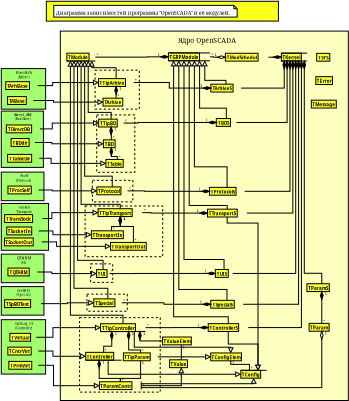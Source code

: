<?xml version="1.0" encoding="UTF-8"?>
<dia:diagram xmlns:dia="http://www.lysator.liu.se/~alla/dia/">
  <dia:layer name="Тло" visible="true">
    <dia:group>
      <dia:object type="Standard - Box" version="0" id="O0">
        <dia:attribute name="obj_pos">
          <dia:point val="11.77,6.616"/>
        </dia:attribute>
        <dia:attribute name="obj_bb">
          <dia:rectangle val="11.72,6.566;63.251,72.636"/>
        </dia:attribute>
        <dia:attribute name="elem_corner">
          <dia:point val="11.77,6.616"/>
        </dia:attribute>
        <dia:attribute name="elem_width">
          <dia:real val="51.432"/>
        </dia:attribute>
        <dia:attribute name="elem_height">
          <dia:real val="65.969"/>
        </dia:attribute>
        <dia:attribute name="inner_color">
          <dia:color val="#fcffbd"/>
        </dia:attribute>
        <dia:attribute name="show_background">
          <dia:boolean val="true"/>
        </dia:attribute>
      </dia:object>
      <dia:group>
        <dia:object type="Standard - Box" version="0" id="O1">
          <dia:attribute name="obj_pos">
            <dia:point val="15.208,57.785"/>
          </dia:attribute>
          <dia:attribute name="obj_bb">
            <dia:rectangle val="15.158,57.735;29.658,71.136"/>
          </dia:attribute>
          <dia:attribute name="elem_corner">
            <dia:point val="15.208,57.785"/>
          </dia:attribute>
          <dia:attribute name="elem_width">
            <dia:real val="14.4"/>
          </dia:attribute>
          <dia:attribute name="elem_height">
            <dia:real val="13.3"/>
          </dia:attribute>
          <dia:attribute name="show_background">
            <dia:boolean val="false"/>
          </dia:attribute>
          <dia:attribute name="line_style">
            <dia:enum val="1"/>
          </dia:attribute>
          <dia:attribute name="dashlength">
            <dia:real val="0.4"/>
          </dia:attribute>
        </dia:object>
        <dia:object type="UML - Class" version="0" id="O2">
          <dia:attribute name="obj_pos">
            <dia:point val="18.951,58.873"/>
          </dia:attribute>
          <dia:attribute name="obj_bb">
            <dia:rectangle val="18.901,58.824;27.037,60.324"/>
          </dia:attribute>
          <dia:attribute name="elem_corner">
            <dia:point val="18.951,58.873"/>
          </dia:attribute>
          <dia:attribute name="elem_width">
            <dia:real val="8.036"/>
          </dia:attribute>
          <dia:attribute name="elem_height">
            <dia:real val="1.4"/>
          </dia:attribute>
          <dia:attribute name="name">
            <dia:string>#TTipController#</dia:string>
          </dia:attribute>
          <dia:attribute name="stereotype">
            <dia:string/>
          </dia:attribute>
          <dia:attribute name="abstract">
            <dia:boolean val="false"/>
          </dia:attribute>
          <dia:attribute name="suppress_attributes">
            <dia:boolean val="false"/>
          </dia:attribute>
          <dia:attribute name="suppress_operations">
            <dia:boolean val="false"/>
          </dia:attribute>
          <dia:attribute name="visible_attributes">
            <dia:boolean val="false"/>
          </dia:attribute>
          <dia:attribute name="visible_operations">
            <dia:boolean val="false"/>
          </dia:attribute>
          <dia:attribute name="foreground_color">
            <dia:color val="#000000"/>
          </dia:attribute>
          <dia:attribute name="background_color">
            <dia:color val="#fdff32"/>
          </dia:attribute>
          <dia:attribute name="normal_font">
            <dia:font name="Courier"/>
          </dia:attribute>
          <dia:attribute name="abstract_font">
            <dia:font name="Courier-Oblique"/>
          </dia:attribute>
          <dia:attribute name="classname_font">
            <dia:font name="Helvetica-Bold"/>
          </dia:attribute>
          <dia:attribute name="abstract_classname_font">
            <dia:font name="Helvetica-BoldOblique"/>
          </dia:attribute>
          <dia:attribute name="font_height">
            <dia:real val="0.8"/>
          </dia:attribute>
          <dia:attribute name="abstract_font_height">
            <dia:real val="0.8"/>
          </dia:attribute>
          <dia:attribute name="classname_font_height">
            <dia:real val="1"/>
          </dia:attribute>
          <dia:attribute name="abstract_classname_font_height">
            <dia:real val="1"/>
          </dia:attribute>
          <dia:attribute name="attributes"/>
          <dia:attribute name="operations"/>
          <dia:attribute name="template">
            <dia:boolean val="false"/>
          </dia:attribute>
          <dia:attribute name="templates"/>
        </dia:object>
        <dia:object type="Standard - Line" version="0" id="O3">
          <dia:attribute name="obj_pos">
            <dia:point val="18.951,60.273"/>
          </dia:attribute>
          <dia:attribute name="obj_bb">
            <dia:rectangle val="18.901,60.224;27.037,60.324"/>
          </dia:attribute>
          <dia:attribute name="conn_endpoints">
            <dia:point val="18.951,60.273"/>
            <dia:point val="26.986,60.273"/>
          </dia:attribute>
          <dia:attribute name="numcp">
            <dia:int val="7"/>
          </dia:attribute>
          <dia:connections>
            <dia:connection handle="0" to="O2" connection="5"/>
            <dia:connection handle="1" to="O2" connection="7"/>
          </dia:connections>
        </dia:object>
        <dia:object type="Standard - Line" version="0" id="O4">
          <dia:attribute name="obj_pos">
            <dia:point val="26.221,69.235"/>
          </dia:attribute>
          <dia:attribute name="obj_bb">
            <dia:rectangle val="26.171,69.185;26.271,70.685"/>
          </dia:attribute>
          <dia:attribute name="conn_endpoints">
            <dia:point val="26.221,69.235"/>
            <dia:point val="26.221,70.635"/>
          </dia:attribute>
          <dia:attribute name="numcp">
            <dia:int val="3"/>
          </dia:attribute>
          <dia:connections>
            <dia:connection handle="0" to="O7" connection="2"/>
            <dia:connection handle="1" to="O7" connection="7"/>
          </dia:connections>
        </dia:object>
        <dia:object type="UML - Class" version="0" id="O5">
          <dia:attribute name="obj_pos">
            <dia:point val="16.307,63.985"/>
          </dia:attribute>
          <dia:attribute name="obj_bb">
            <dia:rectangle val="16.257,63.935;22.765,65.435"/>
          </dia:attribute>
          <dia:attribute name="elem_corner">
            <dia:point val="16.307,63.985"/>
          </dia:attribute>
          <dia:attribute name="elem_width">
            <dia:real val="6.408"/>
          </dia:attribute>
          <dia:attribute name="elem_height">
            <dia:real val="1.4"/>
          </dia:attribute>
          <dia:attribute name="name">
            <dia:string>#TController#</dia:string>
          </dia:attribute>
          <dia:attribute name="stereotype">
            <dia:string/>
          </dia:attribute>
          <dia:attribute name="abstract">
            <dia:boolean val="false"/>
          </dia:attribute>
          <dia:attribute name="suppress_attributes">
            <dia:boolean val="false"/>
          </dia:attribute>
          <dia:attribute name="suppress_operations">
            <dia:boolean val="false"/>
          </dia:attribute>
          <dia:attribute name="visible_attributes">
            <dia:boolean val="false"/>
          </dia:attribute>
          <dia:attribute name="visible_operations">
            <dia:boolean val="false"/>
          </dia:attribute>
          <dia:attribute name="foreground_color">
            <dia:color val="#000000"/>
          </dia:attribute>
          <dia:attribute name="background_color">
            <dia:color val="#fdff32"/>
          </dia:attribute>
          <dia:attribute name="normal_font">
            <dia:font name="Courier"/>
          </dia:attribute>
          <dia:attribute name="abstract_font">
            <dia:font name="Courier-Oblique"/>
          </dia:attribute>
          <dia:attribute name="classname_font">
            <dia:font name="Helvetica-Bold"/>
          </dia:attribute>
          <dia:attribute name="abstract_classname_font">
            <dia:font name="Helvetica-BoldOblique"/>
          </dia:attribute>
          <dia:attribute name="font_height">
            <dia:real val="0.8"/>
          </dia:attribute>
          <dia:attribute name="abstract_font_height">
            <dia:real val="0.8"/>
          </dia:attribute>
          <dia:attribute name="classname_font_height">
            <dia:real val="1"/>
          </dia:attribute>
          <dia:attribute name="abstract_classname_font_height">
            <dia:real val="1"/>
          </dia:attribute>
          <dia:attribute name="attributes"/>
          <dia:attribute name="operations"/>
          <dia:attribute name="template">
            <dia:boolean val="false"/>
          </dia:attribute>
          <dia:attribute name="templates"/>
        </dia:object>
        <dia:object type="UML - Association" version="0" id="O6">
          <dia:attribute name="obj_pos">
            <dia:point val="19.511,63.985"/>
          </dia:attribute>
          <dia:attribute name="obj_bb">
            <dia:rectangle val="19.461,59.523;21.709,65.585"/>
          </dia:attribute>
          <dia:attribute name="orth_points">
            <dia:point val="19.511,63.985"/>
            <dia:point val="19.511,62.886"/>
            <dia:point val="20.959,62.886"/>
            <dia:point val="20.959,60.273"/>
          </dia:attribute>
          <dia:attribute name="orth_orient">
            <dia:enum val="1"/>
            <dia:enum val="0"/>
            <dia:enum val="1"/>
          </dia:attribute>
          <dia:attribute name="name">
            <dia:string/>
          </dia:attribute>
          <dia:attribute name="direction">
            <dia:enum val="0"/>
          </dia:attribute>
          <dia:attribute name="ends">
            <dia:composite>
              <dia:attribute name="role">
                <dia:string/>
              </dia:attribute>
              <dia:attribute name="multiplicity">
                <dia:string>#*#</dia:string>
              </dia:attribute>
              <dia:attribute name="arrow">
                <dia:boolean val="false"/>
              </dia:attribute>
              <dia:attribute name="aggregate">
                <dia:enum val="0"/>
              </dia:attribute>
            </dia:composite>
            <dia:composite>
              <dia:attribute name="role">
                <dia:string/>
              </dia:attribute>
              <dia:attribute name="multiplicity">
                <dia:string>#1#</dia:string>
              </dia:attribute>
              <dia:attribute name="arrow">
                <dia:boolean val="false"/>
              </dia:attribute>
              <dia:attribute name="aggregate">
                <dia:enum val="2"/>
              </dia:attribute>
            </dia:composite>
          </dia:attribute>
          <dia:connections>
            <dia:connection handle="0" to="O5" connection="1"/>
            <dia:connection handle="1" to="O3" connection="1"/>
          </dia:connections>
        </dia:object>
        <dia:object type="UML - Class" version="0" id="O7">
          <dia:attribute name="obj_pos">
            <dia:point val="18.757,69.235"/>
          </dia:attribute>
          <dia:attribute name="obj_bb">
            <dia:rectangle val="18.707,69.185;26.271,70.685"/>
          </dia:attribute>
          <dia:attribute name="elem_corner">
            <dia:point val="18.757,69.235"/>
          </dia:attribute>
          <dia:attribute name="elem_width">
            <dia:real val="7.464"/>
          </dia:attribute>
          <dia:attribute name="elem_height">
            <dia:real val="1.4"/>
          </dia:attribute>
          <dia:attribute name="name">
            <dia:string>#TParamContr#</dia:string>
          </dia:attribute>
          <dia:attribute name="stereotype">
            <dia:string/>
          </dia:attribute>
          <dia:attribute name="abstract">
            <dia:boolean val="false"/>
          </dia:attribute>
          <dia:attribute name="suppress_attributes">
            <dia:boolean val="false"/>
          </dia:attribute>
          <dia:attribute name="suppress_operations">
            <dia:boolean val="false"/>
          </dia:attribute>
          <dia:attribute name="visible_attributes">
            <dia:boolean val="false"/>
          </dia:attribute>
          <dia:attribute name="visible_operations">
            <dia:boolean val="false"/>
          </dia:attribute>
          <dia:attribute name="foreground_color">
            <dia:color val="#000000"/>
          </dia:attribute>
          <dia:attribute name="background_color">
            <dia:color val="#fdff32"/>
          </dia:attribute>
          <dia:attribute name="normal_font">
            <dia:font name="Courier"/>
          </dia:attribute>
          <dia:attribute name="abstract_font">
            <dia:font name="Courier-Oblique"/>
          </dia:attribute>
          <dia:attribute name="classname_font">
            <dia:font name="Helvetica-Bold"/>
          </dia:attribute>
          <dia:attribute name="abstract_classname_font">
            <dia:font name="Helvetica-BoldOblique"/>
          </dia:attribute>
          <dia:attribute name="font_height">
            <dia:real val="0.8"/>
          </dia:attribute>
          <dia:attribute name="abstract_font_height">
            <dia:real val="0.8"/>
          </dia:attribute>
          <dia:attribute name="classname_font_height">
            <dia:real val="1"/>
          </dia:attribute>
          <dia:attribute name="abstract_classname_font_height">
            <dia:real val="1"/>
          </dia:attribute>
          <dia:attribute name="attributes"/>
          <dia:attribute name="operations"/>
          <dia:attribute name="template">
            <dia:boolean val="false"/>
          </dia:attribute>
          <dia:attribute name="templates"/>
        </dia:object>
        <dia:object type="UML - Association" version="0" id="O8">
          <dia:attribute name="obj_pos">
            <dia:point val="22.489,69.235"/>
          </dia:attribute>
          <dia:attribute name="obj_bb">
            <dia:rectangle val="17.96,64.635;23.017,70.835"/>
          </dia:attribute>
          <dia:attribute name="orth_points">
            <dia:point val="22.489,69.235"/>
            <dia:point val="22.489,68.636"/>
            <dia:point val="18.71,68.636"/>
            <dia:point val="18.71,65.385"/>
          </dia:attribute>
          <dia:attribute name="orth_orient">
            <dia:enum val="1"/>
            <dia:enum val="0"/>
            <dia:enum val="1"/>
          </dia:attribute>
          <dia:attribute name="name">
            <dia:string/>
          </dia:attribute>
          <dia:attribute name="direction">
            <dia:enum val="0"/>
          </dia:attribute>
          <dia:attribute name="ends">
            <dia:composite>
              <dia:attribute name="role">
                <dia:string/>
              </dia:attribute>
              <dia:attribute name="multiplicity">
                <dia:string>#*#</dia:string>
              </dia:attribute>
              <dia:attribute name="arrow">
                <dia:boolean val="false"/>
              </dia:attribute>
              <dia:attribute name="aggregate">
                <dia:enum val="0"/>
              </dia:attribute>
            </dia:composite>
            <dia:composite>
              <dia:attribute name="role">
                <dia:string/>
              </dia:attribute>
              <dia:attribute name="multiplicity">
                <dia:string>#1#</dia:string>
              </dia:attribute>
              <dia:attribute name="arrow">
                <dia:boolean val="false"/>
              </dia:attribute>
              <dia:attribute name="aggregate">
                <dia:enum val="2"/>
              </dia:attribute>
            </dia:composite>
          </dia:attribute>
          <dia:connections>
            <dia:connection handle="0" to="O7" connection="1"/>
            <dia:connection handle="1" to="O11" connection="2"/>
          </dia:connections>
        </dia:object>
        <dia:object type="UML - Association" version="0" id="O9">
          <dia:attribute name="obj_pos">
            <dia:point val="26.103,64.086"/>
          </dia:attribute>
          <dia:attribute name="obj_bb">
            <dia:rectangle val="23.223,59.523;26.631,65.686"/>
          </dia:attribute>
          <dia:attribute name="orth_points">
            <dia:point val="26.103,64.086"/>
            <dia:point val="26.103,63.56"/>
            <dia:point val="23.973,63.56"/>
            <dia:point val="23.973,60.273"/>
          </dia:attribute>
          <dia:attribute name="orth_orient">
            <dia:enum val="1"/>
            <dia:enum val="0"/>
            <dia:enum val="1"/>
          </dia:attribute>
          <dia:attribute name="name">
            <dia:string/>
          </dia:attribute>
          <dia:attribute name="direction">
            <dia:enum val="0"/>
          </dia:attribute>
          <dia:attribute name="ends">
            <dia:composite>
              <dia:attribute name="role">
                <dia:string/>
              </dia:attribute>
              <dia:attribute name="multiplicity">
                <dia:string>#*#</dia:string>
              </dia:attribute>
              <dia:attribute name="arrow">
                <dia:boolean val="false"/>
              </dia:attribute>
              <dia:attribute name="aggregate">
                <dia:enum val="0"/>
              </dia:attribute>
            </dia:composite>
            <dia:composite>
              <dia:attribute name="role">
                <dia:string/>
              </dia:attribute>
              <dia:attribute name="multiplicity">
                <dia:string>#1#</dia:string>
              </dia:attribute>
              <dia:attribute name="arrow">
                <dia:boolean val="false"/>
              </dia:attribute>
              <dia:attribute name="aggregate">
                <dia:enum val="2"/>
              </dia:attribute>
            </dia:composite>
          </dia:attribute>
          <dia:connections>
            <dia:connection handle="0" to="O10" connection="1"/>
            <dia:connection handle="1" to="O3" connection="4"/>
          </dia:connections>
        </dia:object>
        <dia:object type="UML - Class" version="0" id="O10">
          <dia:attribute name="obj_pos">
            <dia:point val="23.031,64.086"/>
          </dia:attribute>
          <dia:attribute name="obj_bb">
            <dia:rectangle val="22.981,64.036;29.225,65.536"/>
          </dia:attribute>
          <dia:attribute name="elem_corner">
            <dia:point val="23.031,64.086"/>
          </dia:attribute>
          <dia:attribute name="elem_width">
            <dia:real val="6.144"/>
          </dia:attribute>
          <dia:attribute name="elem_height">
            <dia:real val="1.4"/>
          </dia:attribute>
          <dia:attribute name="name">
            <dia:string>#TTipParam#</dia:string>
          </dia:attribute>
          <dia:attribute name="stereotype">
            <dia:string/>
          </dia:attribute>
          <dia:attribute name="abstract">
            <dia:boolean val="false"/>
          </dia:attribute>
          <dia:attribute name="suppress_attributes">
            <dia:boolean val="false"/>
          </dia:attribute>
          <dia:attribute name="suppress_operations">
            <dia:boolean val="false"/>
          </dia:attribute>
          <dia:attribute name="visible_attributes">
            <dia:boolean val="false"/>
          </dia:attribute>
          <dia:attribute name="visible_operations">
            <dia:boolean val="false"/>
          </dia:attribute>
          <dia:attribute name="foreground_color">
            <dia:color val="#000000"/>
          </dia:attribute>
          <dia:attribute name="background_color">
            <dia:color val="#fdff32"/>
          </dia:attribute>
          <dia:attribute name="normal_font">
            <dia:font name="Courier"/>
          </dia:attribute>
          <dia:attribute name="abstract_font">
            <dia:font name="Courier-Oblique"/>
          </dia:attribute>
          <dia:attribute name="classname_font">
            <dia:font name="Helvetica-Bold"/>
          </dia:attribute>
          <dia:attribute name="abstract_classname_font">
            <dia:font name="Helvetica-BoldOblique"/>
          </dia:attribute>
          <dia:attribute name="font_height">
            <dia:real val="0.8"/>
          </dia:attribute>
          <dia:attribute name="abstract_font_height">
            <dia:real val="0.8"/>
          </dia:attribute>
          <dia:attribute name="classname_font_height">
            <dia:real val="1"/>
          </dia:attribute>
          <dia:attribute name="abstract_classname_font_height">
            <dia:real val="1"/>
          </dia:attribute>
          <dia:attribute name="attributes"/>
          <dia:attribute name="operations"/>
          <dia:attribute name="template">
            <dia:boolean val="false"/>
          </dia:attribute>
          <dia:attribute name="templates"/>
        </dia:object>
        <dia:object type="Standard - Line" version="0" id="O11">
          <dia:attribute name="obj_pos">
            <dia:point val="16.307,65.385"/>
          </dia:attribute>
          <dia:attribute name="obj_bb">
            <dia:rectangle val="16.257,65.335;22.765,65.435"/>
          </dia:attribute>
          <dia:attribute name="conn_endpoints">
            <dia:point val="16.307,65.385"/>
            <dia:point val="22.715,65.385"/>
          </dia:attribute>
          <dia:attribute name="numcp">
            <dia:int val="7"/>
          </dia:attribute>
          <dia:connections>
            <dia:connection handle="0" to="O5" connection="5"/>
            <dia:connection handle="1" to="O5" connection="7"/>
          </dia:connections>
        </dia:object>
        <dia:object type="UML - Association" version="0" id="O12">
          <dia:attribute name="obj_pos">
            <dia:point val="22.489,69.235"/>
          </dia:attribute>
          <dia:attribute name="obj_bb">
            <dia:rectangle val="22.439,65.436;26.631,70.835"/>
          </dia:attribute>
          <dia:attribute name="orth_points">
            <dia:point val="22.489,69.235"/>
            <dia:point val="22.489,68.636"/>
            <dia:point val="26.103,68.636"/>
            <dia:point val="26.103,65.486"/>
          </dia:attribute>
          <dia:attribute name="orth_orient">
            <dia:enum val="1"/>
            <dia:enum val="0"/>
            <dia:enum val="1"/>
          </dia:attribute>
          <dia:attribute name="name">
            <dia:string/>
          </dia:attribute>
          <dia:attribute name="direction">
            <dia:enum val="0"/>
          </dia:attribute>
          <dia:attribute name="ends">
            <dia:composite>
              <dia:attribute name="role">
                <dia:string/>
              </dia:attribute>
              <dia:attribute name="multiplicity">
                <dia:string>#*#</dia:string>
              </dia:attribute>
              <dia:attribute name="arrow">
                <dia:boolean val="false"/>
              </dia:attribute>
              <dia:attribute name="aggregate">
                <dia:enum val="0"/>
              </dia:attribute>
            </dia:composite>
            <dia:composite>
              <dia:attribute name="role">
                <dia:string/>
              </dia:attribute>
              <dia:attribute name="multiplicity">
                <dia:string>#1#</dia:string>
              </dia:attribute>
              <dia:attribute name="arrow">
                <dia:boolean val="false"/>
              </dia:attribute>
              <dia:attribute name="aggregate">
                <dia:enum val="0"/>
              </dia:attribute>
            </dia:composite>
          </dia:attribute>
          <dia:connections>
            <dia:connection handle="0" to="O7" connection="1"/>
            <dia:connection handle="1" to="O10" connection="6"/>
          </dia:connections>
        </dia:object>
      </dia:group>
      <dia:object type="UML - Class" version="0" id="O13">
        <dia:attribute name="obj_pos">
          <dia:point val="41.243,10.578"/>
        </dia:attribute>
        <dia:attribute name="obj_bb">
          <dia:rectangle val="41.193,10.528;48.977,12.028"/>
        </dia:attribute>
        <dia:attribute name="elem_corner">
          <dia:point val="41.243,10.578"/>
        </dia:attribute>
        <dia:attribute name="elem_width">
          <dia:real val="7.684"/>
        </dia:attribute>
        <dia:attribute name="elem_height">
          <dia:real val="1.4"/>
        </dia:attribute>
        <dia:attribute name="name">
          <dia:string>#TModSchedul#</dia:string>
        </dia:attribute>
        <dia:attribute name="stereotype">
          <dia:string/>
        </dia:attribute>
        <dia:attribute name="abstract">
          <dia:boolean val="false"/>
        </dia:attribute>
        <dia:attribute name="suppress_attributes">
          <dia:boolean val="false"/>
        </dia:attribute>
        <dia:attribute name="suppress_operations">
          <dia:boolean val="false"/>
        </dia:attribute>
        <dia:attribute name="visible_attributes">
          <dia:boolean val="false"/>
        </dia:attribute>
        <dia:attribute name="visible_operations">
          <dia:boolean val="false"/>
        </dia:attribute>
        <dia:attribute name="foreground_color">
          <dia:color val="#000000"/>
        </dia:attribute>
        <dia:attribute name="background_color">
          <dia:color val="#fdff32"/>
        </dia:attribute>
        <dia:attribute name="normal_font">
          <dia:font name="Courier"/>
        </dia:attribute>
        <dia:attribute name="abstract_font">
          <dia:font name="Courier-Oblique"/>
        </dia:attribute>
        <dia:attribute name="classname_font">
          <dia:font name="Helvetica-Bold"/>
        </dia:attribute>
        <dia:attribute name="abstract_classname_font">
          <dia:font name="Helvetica-BoldOblique"/>
        </dia:attribute>
        <dia:attribute name="font_height">
          <dia:real val="0.8"/>
        </dia:attribute>
        <dia:attribute name="abstract_font_height">
          <dia:real val="0.8"/>
        </dia:attribute>
        <dia:attribute name="classname_font_height">
          <dia:real val="1"/>
        </dia:attribute>
        <dia:attribute name="abstract_classname_font_height">
          <dia:real val="1"/>
        </dia:attribute>
        <dia:attribute name="attributes"/>
        <dia:attribute name="operations"/>
        <dia:attribute name="template">
          <dia:boolean val="false"/>
        </dia:attribute>
        <dia:attribute name="templates"/>
      </dia:object>
      <dia:object type="UML - Class" version="0" id="O14">
        <dia:attribute name="obj_pos">
          <dia:point val="56.598,18.955"/>
        </dia:attribute>
        <dia:attribute name="obj_bb">
          <dia:rectangle val="56.548,18.905;62.528,20.405"/>
        </dia:attribute>
        <dia:attribute name="elem_corner">
          <dia:point val="56.598,18.955"/>
        </dia:attribute>
        <dia:attribute name="elem_width">
          <dia:real val="5.88"/>
        </dia:attribute>
        <dia:attribute name="elem_height">
          <dia:real val="1.4"/>
        </dia:attribute>
        <dia:attribute name="name">
          <dia:string>#TMessage#</dia:string>
        </dia:attribute>
        <dia:attribute name="stereotype">
          <dia:string/>
        </dia:attribute>
        <dia:attribute name="abstract">
          <dia:boolean val="false"/>
        </dia:attribute>
        <dia:attribute name="suppress_attributes">
          <dia:boolean val="false"/>
        </dia:attribute>
        <dia:attribute name="suppress_operations">
          <dia:boolean val="false"/>
        </dia:attribute>
        <dia:attribute name="visible_attributes">
          <dia:boolean val="false"/>
        </dia:attribute>
        <dia:attribute name="visible_operations">
          <dia:boolean val="false"/>
        </dia:attribute>
        <dia:attribute name="foreground_color">
          <dia:color val="#000000"/>
        </dia:attribute>
        <dia:attribute name="background_color">
          <dia:color val="#fdff32"/>
        </dia:attribute>
        <dia:attribute name="normal_font">
          <dia:font name="Courier"/>
        </dia:attribute>
        <dia:attribute name="abstract_font">
          <dia:font name="Courier-Oblique"/>
        </dia:attribute>
        <dia:attribute name="classname_font">
          <dia:font name="Helvetica-Bold"/>
        </dia:attribute>
        <dia:attribute name="abstract_classname_font">
          <dia:font name="Helvetica-BoldOblique"/>
        </dia:attribute>
        <dia:attribute name="font_height">
          <dia:real val="0.8"/>
        </dia:attribute>
        <dia:attribute name="abstract_font_height">
          <dia:real val="0.8"/>
        </dia:attribute>
        <dia:attribute name="classname_font_height">
          <dia:real val="1"/>
        </dia:attribute>
        <dia:attribute name="abstract_classname_font_height">
          <dia:real val="1"/>
        </dia:attribute>
        <dia:attribute name="attributes"/>
        <dia:attribute name="operations"/>
        <dia:attribute name="template">
          <dia:boolean val="false"/>
        </dia:attribute>
        <dia:attribute name="templates"/>
      </dia:object>
      <dia:object type="UML - Class" version="0" id="O15">
        <dia:attribute name="obj_pos">
          <dia:point val="38.653,16.096"/>
        </dia:attribute>
        <dia:attribute name="obj_bb">
          <dia:rectangle val="38.603,16.046;44.099,17.546"/>
        </dia:attribute>
        <dia:attribute name="elem_corner">
          <dia:point val="38.653,16.096"/>
        </dia:attribute>
        <dia:attribute name="elem_width">
          <dia:real val="5.396"/>
        </dia:attribute>
        <dia:attribute name="elem_height">
          <dia:real val="1.4"/>
        </dia:attribute>
        <dia:attribute name="name">
          <dia:string>#TArhiveS#</dia:string>
        </dia:attribute>
        <dia:attribute name="stereotype">
          <dia:string/>
        </dia:attribute>
        <dia:attribute name="abstract">
          <dia:boolean val="false"/>
        </dia:attribute>
        <dia:attribute name="suppress_attributes">
          <dia:boolean val="false"/>
        </dia:attribute>
        <dia:attribute name="suppress_operations">
          <dia:boolean val="false"/>
        </dia:attribute>
        <dia:attribute name="visible_attributes">
          <dia:boolean val="false"/>
        </dia:attribute>
        <dia:attribute name="visible_operations">
          <dia:boolean val="false"/>
        </dia:attribute>
        <dia:attribute name="foreground_color">
          <dia:color val="#000000"/>
        </dia:attribute>
        <dia:attribute name="background_color">
          <dia:color val="#fdff32"/>
        </dia:attribute>
        <dia:attribute name="normal_font">
          <dia:font name="Courier"/>
        </dia:attribute>
        <dia:attribute name="abstract_font">
          <dia:font name="Courier-Oblique"/>
        </dia:attribute>
        <dia:attribute name="classname_font">
          <dia:font name="Helvetica-Bold"/>
        </dia:attribute>
        <dia:attribute name="abstract_classname_font">
          <dia:font name="Helvetica-BoldOblique"/>
        </dia:attribute>
        <dia:attribute name="font_height">
          <dia:real val="0.8"/>
        </dia:attribute>
        <dia:attribute name="abstract_font_height">
          <dia:real val="0.8"/>
        </dia:attribute>
        <dia:attribute name="classname_font_height">
          <dia:real val="1"/>
        </dia:attribute>
        <dia:attribute name="abstract_classname_font_height">
          <dia:real val="1"/>
        </dia:attribute>
        <dia:attribute name="attributes"/>
        <dia:attribute name="operations"/>
        <dia:attribute name="template">
          <dia:boolean val="false"/>
        </dia:attribute>
        <dia:attribute name="templates"/>
      </dia:object>
      <dia:object type="UML - Class" version="0" id="O16">
        <dia:attribute name="obj_pos">
          <dia:point val="39.624,22.234"/>
        </dia:attribute>
        <dia:attribute name="obj_bb">
          <dia:rectangle val="39.574,22.184;43.266,23.684"/>
        </dia:attribute>
        <dia:attribute name="elem_corner">
          <dia:point val="39.624,22.234"/>
        </dia:attribute>
        <dia:attribute name="elem_width">
          <dia:real val="3.592"/>
        </dia:attribute>
        <dia:attribute name="elem_height">
          <dia:real val="1.4"/>
        </dia:attribute>
        <dia:attribute name="name">
          <dia:string>#TBDS#</dia:string>
        </dia:attribute>
        <dia:attribute name="stereotype">
          <dia:string/>
        </dia:attribute>
        <dia:attribute name="abstract">
          <dia:boolean val="false"/>
        </dia:attribute>
        <dia:attribute name="suppress_attributes">
          <dia:boolean val="false"/>
        </dia:attribute>
        <dia:attribute name="suppress_operations">
          <dia:boolean val="false"/>
        </dia:attribute>
        <dia:attribute name="visible_attributes">
          <dia:boolean val="false"/>
        </dia:attribute>
        <dia:attribute name="visible_operations">
          <dia:boolean val="false"/>
        </dia:attribute>
        <dia:attribute name="foreground_color">
          <dia:color val="#000000"/>
        </dia:attribute>
        <dia:attribute name="background_color">
          <dia:color val="#fdff32"/>
        </dia:attribute>
        <dia:attribute name="normal_font">
          <dia:font name="Courier"/>
        </dia:attribute>
        <dia:attribute name="abstract_font">
          <dia:font name="Courier-Oblique"/>
        </dia:attribute>
        <dia:attribute name="classname_font">
          <dia:font name="Helvetica-Bold"/>
        </dia:attribute>
        <dia:attribute name="abstract_classname_font">
          <dia:font name="Helvetica-BoldOblique"/>
        </dia:attribute>
        <dia:attribute name="font_height">
          <dia:real val="0.8"/>
        </dia:attribute>
        <dia:attribute name="abstract_font_height">
          <dia:real val="0.8"/>
        </dia:attribute>
        <dia:attribute name="classname_font_height">
          <dia:real val="1"/>
        </dia:attribute>
        <dia:attribute name="abstract_classname_font_height">
          <dia:real val="1"/>
        </dia:attribute>
        <dia:attribute name="attributes"/>
        <dia:attribute name="operations"/>
        <dia:attribute name="template">
          <dia:boolean val="false"/>
        </dia:attribute>
        <dia:attribute name="templates"/>
      </dia:object>
      <dia:object type="UML - Class" version="0" id="O17">
        <dia:attribute name="obj_pos">
          <dia:point val="31.074,10.517"/>
        </dia:attribute>
        <dia:attribute name="obj_bb">
          <dia:rectangle val="31.024,10.467;38.544,11.967"/>
        </dia:attribute>
        <dia:attribute name="elem_corner">
          <dia:point val="31.074,10.517"/>
        </dia:attribute>
        <dia:attribute name="elem_width">
          <dia:real val="7.42"/>
        </dia:attribute>
        <dia:attribute name="elem_height">
          <dia:real val="1.4"/>
        </dia:attribute>
        <dia:attribute name="name">
          <dia:string>#TGRPModule#</dia:string>
        </dia:attribute>
        <dia:attribute name="stereotype">
          <dia:string/>
        </dia:attribute>
        <dia:attribute name="abstract">
          <dia:boolean val="false"/>
        </dia:attribute>
        <dia:attribute name="suppress_attributes">
          <dia:boolean val="false"/>
        </dia:attribute>
        <dia:attribute name="suppress_operations">
          <dia:boolean val="false"/>
        </dia:attribute>
        <dia:attribute name="visible_attributes">
          <dia:boolean val="false"/>
        </dia:attribute>
        <dia:attribute name="visible_operations">
          <dia:boolean val="false"/>
        </dia:attribute>
        <dia:attribute name="foreground_color">
          <dia:color val="#000000"/>
        </dia:attribute>
        <dia:attribute name="background_color">
          <dia:color val="#fdff32"/>
        </dia:attribute>
        <dia:attribute name="normal_font">
          <dia:font name="Courier"/>
        </dia:attribute>
        <dia:attribute name="abstract_font">
          <dia:font name="Courier-Oblique"/>
        </dia:attribute>
        <dia:attribute name="classname_font">
          <dia:font name="Helvetica-Bold"/>
        </dia:attribute>
        <dia:attribute name="abstract_classname_font">
          <dia:font name="Helvetica-BoldOblique"/>
        </dia:attribute>
        <dia:attribute name="font_height">
          <dia:real val="0.8"/>
        </dia:attribute>
        <dia:attribute name="abstract_font_height">
          <dia:real val="0.8"/>
        </dia:attribute>
        <dia:attribute name="classname_font_height">
          <dia:real val="1"/>
        </dia:attribute>
        <dia:attribute name="abstract_classname_font_height">
          <dia:real val="1"/>
        </dia:attribute>
        <dia:attribute name="attributes"/>
        <dia:attribute name="operations"/>
        <dia:attribute name="template">
          <dia:boolean val="false"/>
        </dia:attribute>
        <dia:attribute name="templates"/>
      </dia:object>
      <dia:object type="UML - Generalization" version="0" id="O18">
        <dia:attribute name="obj_pos">
          <dia:point val="36.639,11.917"/>
        </dia:attribute>
        <dia:attribute name="obj_bb">
          <dia:rectangle val="35.789,11.867;41.47,22.284"/>
        </dia:attribute>
        <dia:attribute name="orth_points">
          <dia:point val="36.639,11.917"/>
          <dia:point val="36.639,20.378"/>
          <dia:point val="41.42,20.378"/>
          <dia:point val="41.42,22.234"/>
        </dia:attribute>
        <dia:attribute name="orth_orient">
          <dia:enum val="1"/>
          <dia:enum val="0"/>
          <dia:enum val="1"/>
        </dia:attribute>
        <dia:attribute name="name">
          <dia:string/>
        </dia:attribute>
        <dia:attribute name="stereotype">
          <dia:string/>
        </dia:attribute>
        <dia:connections>
          <dia:connection handle="0" to="O29" connection="5"/>
          <dia:connection handle="1" to="O16" connection="1"/>
        </dia:connections>
      </dia:object>
      <dia:object type="UML - Generalization" version="0" id="O19">
        <dia:attribute name="obj_pos">
          <dia:point val="37.566,11.917"/>
        </dia:attribute>
        <dia:attribute name="obj_bb">
          <dia:rectangle val="36.717,11.867;41.401,16.215"/>
        </dia:attribute>
        <dia:attribute name="orth_points">
          <dia:point val="37.566,11.917"/>
          <dia:point val="37.566,15.415"/>
          <dia:point val="41.351,15.415"/>
          <dia:point val="41.351,16.096"/>
        </dia:attribute>
        <dia:attribute name="orth_orient">
          <dia:enum val="1"/>
          <dia:enum val="0"/>
          <dia:enum val="1"/>
        </dia:attribute>
        <dia:attribute name="name">
          <dia:string/>
        </dia:attribute>
        <dia:attribute name="stereotype">
          <dia:string/>
        </dia:attribute>
        <dia:connections>
          <dia:connection handle="0" to="O29" connection="6"/>
          <dia:connection handle="1" to="O15" connection="1"/>
        </dia:connections>
      </dia:object>
      <dia:object type="UML - Class" version="0" id="O20">
        <dia:attribute name="obj_pos">
          <dia:point val="51.245,10.559"/>
        </dia:attribute>
        <dia:attribute name="obj_bb">
          <dia:rectangle val="51.195,10.509;55.899,12.009"/>
        </dia:attribute>
        <dia:attribute name="elem_corner">
          <dia:point val="51.245,10.559"/>
        </dia:attribute>
        <dia:attribute name="elem_width">
          <dia:real val="4.604"/>
        </dia:attribute>
        <dia:attribute name="elem_height">
          <dia:real val="1.4"/>
        </dia:attribute>
        <dia:attribute name="name">
          <dia:string>#TKernel#</dia:string>
        </dia:attribute>
        <dia:attribute name="stereotype">
          <dia:string/>
        </dia:attribute>
        <dia:attribute name="abstract">
          <dia:boolean val="false"/>
        </dia:attribute>
        <dia:attribute name="suppress_attributes">
          <dia:boolean val="false"/>
        </dia:attribute>
        <dia:attribute name="suppress_operations">
          <dia:boolean val="false"/>
        </dia:attribute>
        <dia:attribute name="visible_attributes">
          <dia:boolean val="false"/>
        </dia:attribute>
        <dia:attribute name="visible_operations">
          <dia:boolean val="false"/>
        </dia:attribute>
        <dia:attribute name="foreground_color">
          <dia:color val="#000000"/>
        </dia:attribute>
        <dia:attribute name="background_color">
          <dia:color val="#fdff32"/>
        </dia:attribute>
        <dia:attribute name="normal_font">
          <dia:font name="Courier"/>
        </dia:attribute>
        <dia:attribute name="abstract_font">
          <dia:font name="Courier-Oblique"/>
        </dia:attribute>
        <dia:attribute name="classname_font">
          <dia:font name="Helvetica-Bold"/>
        </dia:attribute>
        <dia:attribute name="abstract_classname_font">
          <dia:font name="Helvetica-BoldOblique"/>
        </dia:attribute>
        <dia:attribute name="font_height">
          <dia:real val="0.8"/>
        </dia:attribute>
        <dia:attribute name="abstract_font_height">
          <dia:real val="0.8"/>
        </dia:attribute>
        <dia:attribute name="classname_font_height">
          <dia:real val="1"/>
        </dia:attribute>
        <dia:attribute name="abstract_classname_font_height">
          <dia:real val="1"/>
        </dia:attribute>
        <dia:attribute name="attributes"/>
        <dia:attribute name="operations"/>
        <dia:attribute name="template">
          <dia:boolean val="false"/>
        </dia:attribute>
        <dia:attribute name="templates"/>
      </dia:object>
      <dia:object type="UML - Class" version="0" id="O21">
        <dia:attribute name="obj_pos">
          <dia:point val="57.397,14.756"/>
        </dia:attribute>
        <dia:attribute name="obj_bb">
          <dia:rectangle val="57.347,14.706;61.303,16.206"/>
        </dia:attribute>
        <dia:attribute name="elem_corner">
          <dia:point val="57.397,14.756"/>
        </dia:attribute>
        <dia:attribute name="elem_width">
          <dia:real val="3.856"/>
        </dia:attribute>
        <dia:attribute name="elem_height">
          <dia:real val="1.4"/>
        </dia:attribute>
        <dia:attribute name="name">
          <dia:string>#TError#</dia:string>
        </dia:attribute>
        <dia:attribute name="stereotype">
          <dia:string/>
        </dia:attribute>
        <dia:attribute name="abstract">
          <dia:boolean val="false"/>
        </dia:attribute>
        <dia:attribute name="suppress_attributes">
          <dia:boolean val="false"/>
        </dia:attribute>
        <dia:attribute name="suppress_operations">
          <dia:boolean val="false"/>
        </dia:attribute>
        <dia:attribute name="visible_attributes">
          <dia:boolean val="false"/>
        </dia:attribute>
        <dia:attribute name="visible_operations">
          <dia:boolean val="false"/>
        </dia:attribute>
        <dia:attribute name="foreground_color">
          <dia:color val="#000000"/>
        </dia:attribute>
        <dia:attribute name="background_color">
          <dia:color val="#fdff32"/>
        </dia:attribute>
        <dia:attribute name="normal_font">
          <dia:font name="Courier"/>
        </dia:attribute>
        <dia:attribute name="abstract_font">
          <dia:font name="Courier-Oblique"/>
        </dia:attribute>
        <dia:attribute name="classname_font">
          <dia:font name="Helvetica-Bold"/>
        </dia:attribute>
        <dia:attribute name="abstract_classname_font">
          <dia:font name="Helvetica-BoldOblique"/>
        </dia:attribute>
        <dia:attribute name="font_height">
          <dia:real val="0.8"/>
        </dia:attribute>
        <dia:attribute name="abstract_font_height">
          <dia:real val="0.8"/>
        </dia:attribute>
        <dia:attribute name="classname_font_height">
          <dia:real val="1"/>
        </dia:attribute>
        <dia:attribute name="abstract_classname_font_height">
          <dia:real val="1"/>
        </dia:attribute>
        <dia:attribute name="attributes"/>
        <dia:attribute name="operations"/>
        <dia:attribute name="template">
          <dia:boolean val="false"/>
        </dia:attribute>
        <dia:attribute name="templates"/>
      </dia:object>
      <dia:object type="UML - Association" version="0" id="O22">
        <dia:attribute name="obj_pos">
          <dia:point val="48.927,11.278"/>
        </dia:attribute>
        <dia:attribute name="obj_bb">
          <dia:rectangle val="48.877,10.46;51.995,12.078"/>
        </dia:attribute>
        <dia:attribute name="orth_points">
          <dia:point val="48.927,11.278"/>
          <dia:point val="49.835,11.278"/>
          <dia:point val="49.835,11.259"/>
          <dia:point val="51.245,11.259"/>
        </dia:attribute>
        <dia:attribute name="orth_orient">
          <dia:enum val="0"/>
          <dia:enum val="1"/>
          <dia:enum val="0"/>
        </dia:attribute>
        <dia:attribute name="name">
          <dia:string/>
        </dia:attribute>
        <dia:attribute name="direction">
          <dia:enum val="0"/>
        </dia:attribute>
        <dia:attribute name="ends">
          <dia:composite>
            <dia:attribute name="role">
              <dia:string/>
            </dia:attribute>
            <dia:attribute name="multiplicity">
              <dia:string/>
            </dia:attribute>
            <dia:attribute name="arrow">
              <dia:boolean val="false"/>
            </dia:attribute>
            <dia:attribute name="aggregate">
              <dia:enum val="0"/>
            </dia:attribute>
          </dia:composite>
          <dia:composite>
            <dia:attribute name="role">
              <dia:string/>
            </dia:attribute>
            <dia:attribute name="multiplicity">
              <dia:string/>
            </dia:attribute>
            <dia:attribute name="arrow">
              <dia:boolean val="false"/>
            </dia:attribute>
            <dia:attribute name="aggregate">
              <dia:enum val="2"/>
            </dia:attribute>
          </dia:composite>
        </dia:attribute>
        <dia:connections>
          <dia:connection handle="0" to="O13" connection="4"/>
          <dia:connection handle="1" to="O20" connection="3"/>
        </dia:connections>
      </dia:object>
      <dia:object type="Standard - Line" version="0" id="O23">
        <dia:attribute name="obj_pos">
          <dia:point val="51.245,10.559"/>
        </dia:attribute>
        <dia:attribute name="obj_bb">
          <dia:rectangle val="51.195,10.509;55.899,10.61"/>
        </dia:attribute>
        <dia:attribute name="conn_endpoints">
          <dia:point val="51.245,10.559"/>
          <dia:point val="55.849,10.559"/>
        </dia:attribute>
        <dia:attribute name="numcp">
          <dia:int val="5"/>
        </dia:attribute>
        <dia:connections>
          <dia:connection handle="0" to="O20" connection="0"/>
          <dia:connection handle="1" to="O20" connection="2"/>
        </dia:connections>
      </dia:object>
      <dia:object type="UML - Association" version="0" id="O24">
        <dia:attribute name="obj_pos">
          <dia:point val="44.049,16.796"/>
        </dia:attribute>
        <dia:attribute name="obj_bb">
          <dia:rectangle val="43.999,11.21;52.506,17.596"/>
        </dia:attribute>
        <dia:attribute name="orth_points">
          <dia:point val="44.049,16.796"/>
          <dia:point val="51.756,16.796"/>
          <dia:point val="51.756,11.96"/>
        </dia:attribute>
        <dia:attribute name="orth_orient">
          <dia:enum val="0"/>
          <dia:enum val="1"/>
        </dia:attribute>
        <dia:attribute name="name">
          <dia:string/>
        </dia:attribute>
        <dia:attribute name="direction">
          <dia:enum val="0"/>
        </dia:attribute>
        <dia:attribute name="ends">
          <dia:composite>
            <dia:attribute name="role">
              <dia:string/>
            </dia:attribute>
            <dia:attribute name="multiplicity">
              <dia:string/>
            </dia:attribute>
            <dia:attribute name="arrow">
              <dia:boolean val="false"/>
            </dia:attribute>
            <dia:attribute name="aggregate">
              <dia:enum val="0"/>
            </dia:attribute>
          </dia:composite>
          <dia:composite>
            <dia:attribute name="role">
              <dia:string/>
            </dia:attribute>
            <dia:attribute name="multiplicity">
              <dia:string/>
            </dia:attribute>
            <dia:attribute name="arrow">
              <dia:boolean val="false"/>
            </dia:attribute>
            <dia:attribute name="aggregate">
              <dia:enum val="2"/>
            </dia:attribute>
          </dia:composite>
        </dia:attribute>
        <dia:connections>
          <dia:connection handle="0" to="O15" connection="4"/>
          <dia:connection handle="1" to="O32" connection="0"/>
        </dia:connections>
      </dia:object>
      <dia:object type="UML - Association" version="0" id="O25">
        <dia:attribute name="obj_pos">
          <dia:point val="43.216,22.934"/>
        </dia:attribute>
        <dia:attribute name="obj_bb">
          <dia:rectangle val="43.166,11.21;53.018,23.734"/>
        </dia:attribute>
        <dia:attribute name="orth_points">
          <dia:point val="43.216,22.934"/>
          <dia:point val="52.268,22.934"/>
          <dia:point val="52.268,11.96"/>
        </dia:attribute>
        <dia:attribute name="orth_orient">
          <dia:enum val="0"/>
          <dia:enum val="1"/>
        </dia:attribute>
        <dia:attribute name="name">
          <dia:string/>
        </dia:attribute>
        <dia:attribute name="direction">
          <dia:enum val="0"/>
        </dia:attribute>
        <dia:attribute name="ends">
          <dia:composite>
            <dia:attribute name="role">
              <dia:string/>
            </dia:attribute>
            <dia:attribute name="multiplicity">
              <dia:string/>
            </dia:attribute>
            <dia:attribute name="arrow">
              <dia:boolean val="false"/>
            </dia:attribute>
            <dia:attribute name="aggregate">
              <dia:enum val="0"/>
            </dia:attribute>
          </dia:composite>
          <dia:composite>
            <dia:attribute name="role">
              <dia:string/>
            </dia:attribute>
            <dia:attribute name="multiplicity">
              <dia:string/>
            </dia:attribute>
            <dia:attribute name="arrow">
              <dia:boolean val="false"/>
            </dia:attribute>
            <dia:attribute name="aggregate">
              <dia:enum val="2"/>
            </dia:attribute>
          </dia:composite>
        </dia:attribute>
        <dia:connections>
          <dia:connection handle="0" to="O16" connection="4"/>
          <dia:connection handle="1" to="O32" connection="1"/>
        </dia:connections>
      </dia:object>
      <dia:object type="Standard - Line" version="0" id="O26">
        <dia:attribute name="obj_pos">
          <dia:point val="31.074,10.517"/>
        </dia:attribute>
        <dia:attribute name="obj_bb">
          <dia:rectangle val="31.024,10.467;38.544,10.567"/>
        </dia:attribute>
        <dia:attribute name="conn_endpoints">
          <dia:point val="31.074,10.517"/>
          <dia:point val="38.494,10.517"/>
        </dia:attribute>
        <dia:attribute name="numcp">
          <dia:int val="5"/>
        </dia:attribute>
        <dia:connections>
          <dia:connection handle="0" to="O17" connection="0"/>
          <dia:connection handle="1" to="O17" connection="2"/>
        </dia:connections>
      </dia:object>
      <dia:object type="UML - Class" version="0" id="O27">
        <dia:attribute name="obj_pos">
          <dia:point val="12.937,10.564"/>
        </dia:attribute>
        <dia:attribute name="obj_bb">
          <dia:rectangle val="12.887,10.514;18.075,12.014"/>
        </dia:attribute>
        <dia:attribute name="elem_corner">
          <dia:point val="12.937,10.564"/>
        </dia:attribute>
        <dia:attribute name="elem_width">
          <dia:real val="5.088"/>
        </dia:attribute>
        <dia:attribute name="elem_height">
          <dia:real val="1.4"/>
        </dia:attribute>
        <dia:attribute name="name">
          <dia:string>#TModule#</dia:string>
        </dia:attribute>
        <dia:attribute name="stereotype">
          <dia:string/>
        </dia:attribute>
        <dia:attribute name="abstract">
          <dia:boolean val="false"/>
        </dia:attribute>
        <dia:attribute name="suppress_attributes">
          <dia:boolean val="false"/>
        </dia:attribute>
        <dia:attribute name="suppress_operations">
          <dia:boolean val="false"/>
        </dia:attribute>
        <dia:attribute name="visible_attributes">
          <dia:boolean val="false"/>
        </dia:attribute>
        <dia:attribute name="visible_operations">
          <dia:boolean val="false"/>
        </dia:attribute>
        <dia:attribute name="foreground_color">
          <dia:color val="#000000"/>
        </dia:attribute>
        <dia:attribute name="background_color">
          <dia:color val="#fdff32"/>
        </dia:attribute>
        <dia:attribute name="normal_font">
          <dia:font name="Courier"/>
        </dia:attribute>
        <dia:attribute name="abstract_font">
          <dia:font name="Courier-Oblique"/>
        </dia:attribute>
        <dia:attribute name="classname_font">
          <dia:font name="Helvetica-Bold"/>
        </dia:attribute>
        <dia:attribute name="abstract_classname_font">
          <dia:font name="Helvetica-BoldOblique"/>
        </dia:attribute>
        <dia:attribute name="font_height">
          <dia:real val="0.8"/>
        </dia:attribute>
        <dia:attribute name="abstract_font_height">
          <dia:real val="0.8"/>
        </dia:attribute>
        <dia:attribute name="classname_font_height">
          <dia:real val="1"/>
        </dia:attribute>
        <dia:attribute name="abstract_classname_font_height">
          <dia:real val="1"/>
        </dia:attribute>
        <dia:attribute name="attributes"/>
        <dia:attribute name="operations"/>
        <dia:attribute name="template">
          <dia:boolean val="false"/>
        </dia:attribute>
        <dia:attribute name="templates"/>
      </dia:object>
      <dia:object type="UML - Class" version="0" id="O28">
        <dia:attribute name="obj_pos">
          <dia:point val="38.413,34.525"/>
        </dia:attribute>
        <dia:attribute name="obj_bb">
          <dia:rectangle val="38.363,34.475;44.739,35.975"/>
        </dia:attribute>
        <dia:attribute name="elem_corner">
          <dia:point val="38.413,34.525"/>
        </dia:attribute>
        <dia:attribute name="elem_width">
          <dia:real val="6.276"/>
        </dia:attribute>
        <dia:attribute name="elem_height">
          <dia:real val="1.4"/>
        </dia:attribute>
        <dia:attribute name="name">
          <dia:string>#TProtocolS#</dia:string>
        </dia:attribute>
        <dia:attribute name="stereotype">
          <dia:string/>
        </dia:attribute>
        <dia:attribute name="abstract">
          <dia:boolean val="false"/>
        </dia:attribute>
        <dia:attribute name="suppress_attributes">
          <dia:boolean val="false"/>
        </dia:attribute>
        <dia:attribute name="suppress_operations">
          <dia:boolean val="false"/>
        </dia:attribute>
        <dia:attribute name="visible_attributes">
          <dia:boolean val="false"/>
        </dia:attribute>
        <dia:attribute name="visible_operations">
          <dia:boolean val="false"/>
        </dia:attribute>
        <dia:attribute name="foreground_color">
          <dia:color val="#000000"/>
        </dia:attribute>
        <dia:attribute name="background_color">
          <dia:color val="#fdff32"/>
        </dia:attribute>
        <dia:attribute name="normal_font">
          <dia:font name="Courier"/>
        </dia:attribute>
        <dia:attribute name="abstract_font">
          <dia:font name="Courier-Oblique"/>
        </dia:attribute>
        <dia:attribute name="classname_font">
          <dia:font name="Helvetica-Bold"/>
        </dia:attribute>
        <dia:attribute name="abstract_classname_font">
          <dia:font name="Helvetica-BoldOblique"/>
        </dia:attribute>
        <dia:attribute name="font_height">
          <dia:real val="0.8"/>
        </dia:attribute>
        <dia:attribute name="abstract_font_height">
          <dia:real val="0.8"/>
        </dia:attribute>
        <dia:attribute name="classname_font_height">
          <dia:real val="1"/>
        </dia:attribute>
        <dia:attribute name="abstract_classname_font_height">
          <dia:real val="1"/>
        </dia:attribute>
        <dia:attribute name="attributes"/>
        <dia:attribute name="operations"/>
        <dia:attribute name="template">
          <dia:boolean val="false"/>
        </dia:attribute>
        <dia:attribute name="templates"/>
      </dia:object>
      <dia:object type="Standard - Line" version="0" id="O29">
        <dia:attribute name="obj_pos">
          <dia:point val="31.074,11.917"/>
        </dia:attribute>
        <dia:attribute name="obj_bb">
          <dia:rectangle val="31.024,11.867;38.544,11.967"/>
        </dia:attribute>
        <dia:attribute name="conn_endpoints">
          <dia:point val="31.074,11.917"/>
          <dia:point val="38.494,11.917"/>
        </dia:attribute>
        <dia:attribute name="numcp">
          <dia:int val="7"/>
        </dia:attribute>
        <dia:connections>
          <dia:connection handle="0" to="O17" connection="5"/>
          <dia:connection handle="1" to="O17" connection="7"/>
        </dia:connections>
      </dia:object>
      <dia:object type="UML - Generalization" version="0" id="O30">
        <dia:attribute name="obj_pos">
          <dia:point val="35.712,11.917"/>
        </dia:attribute>
        <dia:attribute name="obj_bb">
          <dia:rectangle val="34.861,11.867;41.601,34.575"/>
        </dia:attribute>
        <dia:attribute name="orth_points">
          <dia:point val="35.712,11.917"/>
          <dia:point val="35.712,30.857"/>
          <dia:point val="41.551,30.857"/>
          <dia:point val="41.551,34.525"/>
        </dia:attribute>
        <dia:attribute name="orth_orient">
          <dia:enum val="1"/>
          <dia:enum val="0"/>
          <dia:enum val="1"/>
        </dia:attribute>
        <dia:attribute name="name">
          <dia:string/>
        </dia:attribute>
        <dia:attribute name="stereotype">
          <dia:string/>
        </dia:attribute>
        <dia:connections>
          <dia:connection handle="0" to="O29" connection="4"/>
          <dia:connection handle="1" to="O28" connection="1"/>
        </dia:connections>
      </dia:object>
      <dia:object type="UML - Association" version="0" id="O31">
        <dia:attribute name="obj_pos">
          <dia:point val="44.689,35.225"/>
        </dia:attribute>
        <dia:attribute name="obj_bb">
          <dia:rectangle val="44.639,11.21;53.529,36.025"/>
        </dia:attribute>
        <dia:attribute name="orth_points">
          <dia:point val="44.689,35.225"/>
          <dia:point val="52.779,35.225"/>
          <dia:point val="52.779,11.96"/>
        </dia:attribute>
        <dia:attribute name="orth_orient">
          <dia:enum val="0"/>
          <dia:enum val="1"/>
        </dia:attribute>
        <dia:attribute name="name">
          <dia:string/>
        </dia:attribute>
        <dia:attribute name="direction">
          <dia:enum val="0"/>
        </dia:attribute>
        <dia:attribute name="ends">
          <dia:composite>
            <dia:attribute name="role">
              <dia:string/>
            </dia:attribute>
            <dia:attribute name="multiplicity">
              <dia:string/>
            </dia:attribute>
            <dia:attribute name="arrow">
              <dia:boolean val="false"/>
            </dia:attribute>
            <dia:attribute name="aggregate">
              <dia:enum val="0"/>
            </dia:attribute>
          </dia:composite>
          <dia:composite>
            <dia:attribute name="role">
              <dia:string/>
            </dia:attribute>
            <dia:attribute name="multiplicity">
              <dia:string/>
            </dia:attribute>
            <dia:attribute name="arrow">
              <dia:boolean val="false"/>
            </dia:attribute>
            <dia:attribute name="aggregate">
              <dia:enum val="2"/>
            </dia:attribute>
          </dia:composite>
        </dia:attribute>
        <dia:connections>
          <dia:connection handle="0" to="O28" connection="4"/>
          <dia:connection handle="1" to="O32" connection="2"/>
        </dia:connections>
      </dia:object>
      <dia:object type="Standard - Line" version="0" id="O32">
        <dia:attribute name="obj_pos">
          <dia:point val="51.245,11.96"/>
        </dia:attribute>
        <dia:attribute name="obj_bb">
          <dia:rectangle val="51.195,11.909;55.899,12.009"/>
        </dia:attribute>
        <dia:attribute name="conn_endpoints">
          <dia:point val="51.245,11.96"/>
          <dia:point val="55.849,11.96"/>
        </dia:attribute>
        <dia:attribute name="numcp">
          <dia:int val="8"/>
        </dia:attribute>
        <dia:connections>
          <dia:connection handle="0" to="O20" connection="5"/>
          <dia:connection handle="1" to="O20" connection="7"/>
        </dia:connections>
      </dia:object>
      <dia:object type="UML - Class" version="0" id="O33">
        <dia:attribute name="obj_pos">
          <dia:point val="38.054,38.416"/>
        </dia:attribute>
        <dia:attribute name="obj_bb">
          <dia:rectangle val="38.004,38.366;45.128,39.866"/>
        </dia:attribute>
        <dia:attribute name="elem_corner">
          <dia:point val="38.054,38.416"/>
        </dia:attribute>
        <dia:attribute name="elem_width">
          <dia:real val="7.024"/>
        </dia:attribute>
        <dia:attribute name="elem_height">
          <dia:real val="1.4"/>
        </dia:attribute>
        <dia:attribute name="name">
          <dia:string>#TTransportS#</dia:string>
        </dia:attribute>
        <dia:attribute name="stereotype">
          <dia:string/>
        </dia:attribute>
        <dia:attribute name="abstract">
          <dia:boolean val="false"/>
        </dia:attribute>
        <dia:attribute name="suppress_attributes">
          <dia:boolean val="false"/>
        </dia:attribute>
        <dia:attribute name="suppress_operations">
          <dia:boolean val="false"/>
        </dia:attribute>
        <dia:attribute name="visible_attributes">
          <dia:boolean val="false"/>
        </dia:attribute>
        <dia:attribute name="visible_operations">
          <dia:boolean val="false"/>
        </dia:attribute>
        <dia:attribute name="foreground_color">
          <dia:color val="#000000"/>
        </dia:attribute>
        <dia:attribute name="background_color">
          <dia:color val="#fdff32"/>
        </dia:attribute>
        <dia:attribute name="normal_font">
          <dia:font name="Courier"/>
        </dia:attribute>
        <dia:attribute name="abstract_font">
          <dia:font name="Courier-Oblique"/>
        </dia:attribute>
        <dia:attribute name="classname_font">
          <dia:font name="Helvetica-Bold"/>
        </dia:attribute>
        <dia:attribute name="abstract_classname_font">
          <dia:font name="Helvetica-BoldOblique"/>
        </dia:attribute>
        <dia:attribute name="font_height">
          <dia:real val="0.8"/>
        </dia:attribute>
        <dia:attribute name="abstract_font_height">
          <dia:real val="0.8"/>
        </dia:attribute>
        <dia:attribute name="classname_font_height">
          <dia:real val="1"/>
        </dia:attribute>
        <dia:attribute name="abstract_classname_font_height">
          <dia:real val="1"/>
        </dia:attribute>
        <dia:attribute name="attributes"/>
        <dia:attribute name="operations"/>
        <dia:attribute name="template">
          <dia:boolean val="false"/>
        </dia:attribute>
        <dia:attribute name="templates"/>
      </dia:object>
      <dia:object type="UML - Generalization" version="0" id="O34">
        <dia:attribute name="obj_pos">
          <dia:point val="34.784,11.917"/>
        </dia:attribute>
        <dia:attribute name="obj_bb">
          <dia:rectangle val="33.934,11.867;41.616,38.555"/>
        </dia:attribute>
        <dia:attribute name="orth_points">
          <dia:point val="34.784,11.917"/>
          <dia:point val="34.784,37.755"/>
          <dia:point val="41.566,37.755"/>
          <dia:point val="41.566,38.416"/>
        </dia:attribute>
        <dia:attribute name="orth_orient">
          <dia:enum val="1"/>
          <dia:enum val="0"/>
          <dia:enum val="1"/>
        </dia:attribute>
        <dia:attribute name="name">
          <dia:string/>
        </dia:attribute>
        <dia:attribute name="stereotype">
          <dia:string/>
        </dia:attribute>
        <dia:connections>
          <dia:connection handle="0" to="O17" connection="6"/>
          <dia:connection handle="1" to="O33" connection="1"/>
        </dia:connections>
      </dia:object>
      <dia:object type="UML - Association" version="0" id="O35">
        <dia:attribute name="obj_pos">
          <dia:point val="45.078,39.116"/>
        </dia:attribute>
        <dia:attribute name="obj_bb">
          <dia:rectangle val="45.028,11.21;54.041,39.916"/>
        </dia:attribute>
        <dia:attribute name="orth_points">
          <dia:point val="45.078,39.116"/>
          <dia:point val="53.291,39.116"/>
          <dia:point val="53.291,11.96"/>
        </dia:attribute>
        <dia:attribute name="orth_orient">
          <dia:enum val="0"/>
          <dia:enum val="1"/>
        </dia:attribute>
        <dia:attribute name="name">
          <dia:string/>
        </dia:attribute>
        <dia:attribute name="direction">
          <dia:enum val="0"/>
        </dia:attribute>
        <dia:attribute name="ends">
          <dia:composite>
            <dia:attribute name="role">
              <dia:string/>
            </dia:attribute>
            <dia:attribute name="multiplicity">
              <dia:string/>
            </dia:attribute>
            <dia:attribute name="arrow">
              <dia:boolean val="false"/>
            </dia:attribute>
            <dia:attribute name="aggregate">
              <dia:enum val="0"/>
            </dia:attribute>
          </dia:composite>
          <dia:composite>
            <dia:attribute name="role">
              <dia:string/>
            </dia:attribute>
            <dia:attribute name="multiplicity">
              <dia:string/>
            </dia:attribute>
            <dia:attribute name="arrow">
              <dia:boolean val="false"/>
            </dia:attribute>
            <dia:attribute name="aggregate">
              <dia:enum val="2"/>
            </dia:attribute>
          </dia:composite>
        </dia:attribute>
        <dia:connections>
          <dia:connection handle="0" to="O33" connection="4"/>
          <dia:connection handle="1" to="O32" connection="3"/>
        </dia:connections>
      </dia:object>
      <dia:object type="UML - Class" version="0" id="O36">
        <dia:attribute name="obj_pos">
          <dia:point val="39.454,49.194"/>
        </dia:attribute>
        <dia:attribute name="obj_bb">
          <dia:rectangle val="39.404,49.144;42.612,50.644"/>
        </dia:attribute>
        <dia:attribute name="elem_corner">
          <dia:point val="39.454,49.194"/>
        </dia:attribute>
        <dia:attribute name="elem_width">
          <dia:real val="3.108"/>
        </dia:attribute>
        <dia:attribute name="elem_height">
          <dia:real val="1.4"/>
        </dia:attribute>
        <dia:attribute name="name">
          <dia:string>#TUIS#</dia:string>
        </dia:attribute>
        <dia:attribute name="stereotype">
          <dia:string/>
        </dia:attribute>
        <dia:attribute name="abstract">
          <dia:boolean val="false"/>
        </dia:attribute>
        <dia:attribute name="suppress_attributes">
          <dia:boolean val="false"/>
        </dia:attribute>
        <dia:attribute name="suppress_operations">
          <dia:boolean val="false"/>
        </dia:attribute>
        <dia:attribute name="visible_attributes">
          <dia:boolean val="false"/>
        </dia:attribute>
        <dia:attribute name="visible_operations">
          <dia:boolean val="false"/>
        </dia:attribute>
        <dia:attribute name="foreground_color">
          <dia:color val="#000000"/>
        </dia:attribute>
        <dia:attribute name="background_color">
          <dia:color val="#fdff32"/>
        </dia:attribute>
        <dia:attribute name="normal_font">
          <dia:font name="Courier"/>
        </dia:attribute>
        <dia:attribute name="abstract_font">
          <dia:font name="Courier-Oblique"/>
        </dia:attribute>
        <dia:attribute name="classname_font">
          <dia:font name="Helvetica-Bold"/>
        </dia:attribute>
        <dia:attribute name="abstract_classname_font">
          <dia:font name="Helvetica-BoldOblique"/>
        </dia:attribute>
        <dia:attribute name="font_height">
          <dia:real val="0.8"/>
        </dia:attribute>
        <dia:attribute name="abstract_font_height">
          <dia:real val="0.8"/>
        </dia:attribute>
        <dia:attribute name="classname_font_height">
          <dia:real val="1"/>
        </dia:attribute>
        <dia:attribute name="abstract_classname_font_height">
          <dia:real val="1"/>
        </dia:attribute>
        <dia:attribute name="attributes"/>
        <dia:attribute name="operations"/>
        <dia:attribute name="template">
          <dia:boolean val="false"/>
        </dia:attribute>
        <dia:attribute name="templates"/>
      </dia:object>
      <dia:object type="UML - Generalization" version="0" id="O37">
        <dia:attribute name="obj_pos">
          <dia:point val="33.856,11.917"/>
        </dia:attribute>
        <dia:attribute name="obj_bb">
          <dia:rectangle val="33.007,11.867;41.058,49.244"/>
        </dia:attribute>
        <dia:attribute name="orth_points">
          <dia:point val="33.856,11.917"/>
          <dia:point val="33.856,47.405"/>
          <dia:point val="41.008,47.405"/>
          <dia:point val="41.008,49.194"/>
        </dia:attribute>
        <dia:attribute name="orth_orient">
          <dia:enum val="1"/>
          <dia:enum val="0"/>
          <dia:enum val="1"/>
        </dia:attribute>
        <dia:attribute name="name">
          <dia:string/>
        </dia:attribute>
        <dia:attribute name="stereotype">
          <dia:string/>
        </dia:attribute>
        <dia:connections>
          <dia:connection handle="0" to="O29" connection="2"/>
          <dia:connection handle="1" to="O36" connection="1"/>
        </dia:connections>
      </dia:object>
      <dia:object type="UML - Association" version="0" id="O38">
        <dia:attribute name="obj_pos">
          <dia:point val="42.562,49.894"/>
        </dia:attribute>
        <dia:attribute name="obj_bb">
          <dia:rectangle val="42.512,11.21;54.553,50.694"/>
        </dia:attribute>
        <dia:attribute name="orth_points">
          <dia:point val="42.562,49.894"/>
          <dia:point val="53.803,49.894"/>
          <dia:point val="53.803,11.96"/>
        </dia:attribute>
        <dia:attribute name="orth_orient">
          <dia:enum val="0"/>
          <dia:enum val="1"/>
        </dia:attribute>
        <dia:attribute name="name">
          <dia:string/>
        </dia:attribute>
        <dia:attribute name="direction">
          <dia:enum val="0"/>
        </dia:attribute>
        <dia:attribute name="ends">
          <dia:composite>
            <dia:attribute name="role">
              <dia:string/>
            </dia:attribute>
            <dia:attribute name="multiplicity">
              <dia:string/>
            </dia:attribute>
            <dia:attribute name="arrow">
              <dia:boolean val="false"/>
            </dia:attribute>
            <dia:attribute name="aggregate">
              <dia:enum val="0"/>
            </dia:attribute>
          </dia:composite>
          <dia:composite>
            <dia:attribute name="role">
              <dia:string/>
            </dia:attribute>
            <dia:attribute name="multiplicity">
              <dia:string/>
            </dia:attribute>
            <dia:attribute name="arrow">
              <dia:boolean val="false"/>
            </dia:attribute>
            <dia:attribute name="aggregate">
              <dia:enum val="2"/>
            </dia:attribute>
          </dia:composite>
        </dia:attribute>
        <dia:connections>
          <dia:connection handle="0" to="O36" connection="4"/>
          <dia:connection handle="1" to="O32" connection="4"/>
        </dia:connections>
      </dia:object>
      <dia:object type="UML - Class" version="0" id="O39">
        <dia:attribute name="obj_pos">
          <dia:point val="38.633,54.697"/>
        </dia:attribute>
        <dia:attribute name="obj_bb">
          <dia:rectangle val="38.583,54.648;44.475,56.148"/>
        </dia:attribute>
        <dia:attribute name="elem_corner">
          <dia:point val="38.633,54.697"/>
        </dia:attribute>
        <dia:attribute name="elem_width">
          <dia:real val="5.792"/>
        </dia:attribute>
        <dia:attribute name="elem_height">
          <dia:real val="1.4"/>
        </dia:attribute>
        <dia:attribute name="name">
          <dia:string>#TSpecialS#</dia:string>
        </dia:attribute>
        <dia:attribute name="stereotype">
          <dia:string/>
        </dia:attribute>
        <dia:attribute name="abstract">
          <dia:boolean val="false"/>
        </dia:attribute>
        <dia:attribute name="suppress_attributes">
          <dia:boolean val="false"/>
        </dia:attribute>
        <dia:attribute name="suppress_operations">
          <dia:boolean val="false"/>
        </dia:attribute>
        <dia:attribute name="visible_attributes">
          <dia:boolean val="false"/>
        </dia:attribute>
        <dia:attribute name="visible_operations">
          <dia:boolean val="false"/>
        </dia:attribute>
        <dia:attribute name="foreground_color">
          <dia:color val="#000000"/>
        </dia:attribute>
        <dia:attribute name="background_color">
          <dia:color val="#fdff32"/>
        </dia:attribute>
        <dia:attribute name="normal_font">
          <dia:font name="Courier"/>
        </dia:attribute>
        <dia:attribute name="abstract_font">
          <dia:font name="Courier-Oblique"/>
        </dia:attribute>
        <dia:attribute name="classname_font">
          <dia:font name="Helvetica-Bold"/>
        </dia:attribute>
        <dia:attribute name="abstract_classname_font">
          <dia:font name="Helvetica-BoldOblique"/>
        </dia:attribute>
        <dia:attribute name="font_height">
          <dia:real val="0.8"/>
        </dia:attribute>
        <dia:attribute name="abstract_font_height">
          <dia:real val="0.8"/>
        </dia:attribute>
        <dia:attribute name="classname_font_height">
          <dia:real val="1"/>
        </dia:attribute>
        <dia:attribute name="abstract_classname_font_height">
          <dia:real val="1"/>
        </dia:attribute>
        <dia:attribute name="attributes"/>
        <dia:attribute name="operations"/>
        <dia:attribute name="template">
          <dia:boolean val="false"/>
        </dia:attribute>
        <dia:attribute name="templates"/>
      </dia:object>
      <dia:object type="UML - Generalization" version="0" id="O40">
        <dia:attribute name="obj_pos">
          <dia:point val="32.929,11.917"/>
        </dia:attribute>
        <dia:attribute name="obj_bb">
          <dia:rectangle val="32.079,11.867;41.579,54.748"/>
        </dia:attribute>
        <dia:attribute name="orth_points">
          <dia:point val="32.929,11.917"/>
          <dia:point val="32.929,52.755"/>
          <dia:point val="41.529,52.755"/>
          <dia:point val="41.529,54.697"/>
        </dia:attribute>
        <dia:attribute name="orth_orient">
          <dia:enum val="1"/>
          <dia:enum val="0"/>
          <dia:enum val="1"/>
        </dia:attribute>
        <dia:attribute name="name">
          <dia:string/>
        </dia:attribute>
        <dia:attribute name="stereotype">
          <dia:string/>
        </dia:attribute>
        <dia:connections>
          <dia:connection handle="0" to="O29" connection="1"/>
          <dia:connection handle="1" to="O39" connection="1"/>
        </dia:connections>
      </dia:object>
      <dia:object type="UML - Association" version="0" id="O41">
        <dia:attribute name="obj_pos">
          <dia:point val="44.425,55.398"/>
        </dia:attribute>
        <dia:attribute name="obj_bb">
          <dia:rectangle val="44.375,11.21;55.064,56.197"/>
        </dia:attribute>
        <dia:attribute name="orth_points">
          <dia:point val="44.425,55.398"/>
          <dia:point val="54.314,55.398"/>
          <dia:point val="54.314,11.96"/>
        </dia:attribute>
        <dia:attribute name="orth_orient">
          <dia:enum val="0"/>
          <dia:enum val="1"/>
        </dia:attribute>
        <dia:attribute name="name">
          <dia:string/>
        </dia:attribute>
        <dia:attribute name="direction">
          <dia:enum val="0"/>
        </dia:attribute>
        <dia:attribute name="ends">
          <dia:composite>
            <dia:attribute name="role">
              <dia:string/>
            </dia:attribute>
            <dia:attribute name="multiplicity">
              <dia:string/>
            </dia:attribute>
            <dia:attribute name="arrow">
              <dia:boolean val="false"/>
            </dia:attribute>
            <dia:attribute name="aggregate">
              <dia:enum val="0"/>
            </dia:attribute>
          </dia:composite>
          <dia:composite>
            <dia:attribute name="role">
              <dia:string/>
            </dia:attribute>
            <dia:attribute name="multiplicity">
              <dia:string/>
            </dia:attribute>
            <dia:attribute name="arrow">
              <dia:boolean val="false"/>
            </dia:attribute>
            <dia:attribute name="aggregate">
              <dia:enum val="2"/>
            </dia:attribute>
          </dia:composite>
        </dia:attribute>
        <dia:connections>
          <dia:connection handle="0" to="O39" connection="4"/>
          <dia:connection handle="1" to="O32" connection="5"/>
        </dia:connections>
      </dia:object>
      <dia:object type="UML - Class" version="0" id="O42">
        <dia:attribute name="obj_pos">
          <dia:point val="38.181,58.86"/>
        </dia:attribute>
        <dia:attribute name="obj_bb">
          <dia:rectangle val="38.131,58.81;45.387,60.31"/>
        </dia:attribute>
        <dia:attribute name="elem_corner">
          <dia:point val="38.181,58.86"/>
        </dia:attribute>
        <dia:attribute name="elem_width">
          <dia:real val="7.156"/>
        </dia:attribute>
        <dia:attribute name="elem_height">
          <dia:real val="1.4"/>
        </dia:attribute>
        <dia:attribute name="name">
          <dia:string>#TControllerS#</dia:string>
        </dia:attribute>
        <dia:attribute name="stereotype">
          <dia:string/>
        </dia:attribute>
        <dia:attribute name="abstract">
          <dia:boolean val="false"/>
        </dia:attribute>
        <dia:attribute name="suppress_attributes">
          <dia:boolean val="false"/>
        </dia:attribute>
        <dia:attribute name="suppress_operations">
          <dia:boolean val="false"/>
        </dia:attribute>
        <dia:attribute name="visible_attributes">
          <dia:boolean val="false"/>
        </dia:attribute>
        <dia:attribute name="visible_operations">
          <dia:boolean val="false"/>
        </dia:attribute>
        <dia:attribute name="foreground_color">
          <dia:color val="#000000"/>
        </dia:attribute>
        <dia:attribute name="background_color">
          <dia:color val="#fdff32"/>
        </dia:attribute>
        <dia:attribute name="normal_font">
          <dia:font name="Courier"/>
        </dia:attribute>
        <dia:attribute name="abstract_font">
          <dia:font name="Courier-Oblique"/>
        </dia:attribute>
        <dia:attribute name="classname_font">
          <dia:font name="Helvetica-Bold"/>
        </dia:attribute>
        <dia:attribute name="abstract_classname_font">
          <dia:font name="Helvetica-BoldOblique"/>
        </dia:attribute>
        <dia:attribute name="font_height">
          <dia:real val="0.8"/>
        </dia:attribute>
        <dia:attribute name="abstract_font_height">
          <dia:real val="0.8"/>
        </dia:attribute>
        <dia:attribute name="classname_font_height">
          <dia:real val="1"/>
        </dia:attribute>
        <dia:attribute name="abstract_classname_font_height">
          <dia:real val="1"/>
        </dia:attribute>
        <dia:attribute name="attributes"/>
        <dia:attribute name="operations"/>
        <dia:attribute name="template">
          <dia:boolean val="false"/>
        </dia:attribute>
        <dia:attribute name="templates"/>
      </dia:object>
      <dia:object type="UML - Generalization" version="0" id="O43">
        <dia:attribute name="obj_pos">
          <dia:point val="32.002,11.917"/>
        </dia:attribute>
        <dia:attribute name="obj_bb">
          <dia:rectangle val="31.151,11.867;41.809,58.91"/>
        </dia:attribute>
        <dia:attribute name="orth_points">
          <dia:point val="32.002,11.917"/>
          <dia:point val="32.002,57.635"/>
          <dia:point val="41.759,57.635"/>
          <dia:point val="41.759,58.86"/>
        </dia:attribute>
        <dia:attribute name="orth_orient">
          <dia:enum val="1"/>
          <dia:enum val="0"/>
          <dia:enum val="1"/>
        </dia:attribute>
        <dia:attribute name="name">
          <dia:string/>
        </dia:attribute>
        <dia:attribute name="stereotype">
          <dia:string/>
        </dia:attribute>
        <dia:connections>
          <dia:connection handle="0" to="O29" connection="0"/>
          <dia:connection handle="1" to="O42" connection="1"/>
        </dia:connections>
      </dia:object>
      <dia:object type="UML - Association" version="0" id="O44">
        <dia:attribute name="obj_pos">
          <dia:point val="45.337,59.56"/>
        </dia:attribute>
        <dia:attribute name="obj_bb">
          <dia:rectangle val="45.287,11.21;55.576,60.36"/>
        </dia:attribute>
        <dia:attribute name="orth_points">
          <dia:point val="45.337,59.56"/>
          <dia:point val="54.826,59.56"/>
          <dia:point val="54.826,11.96"/>
        </dia:attribute>
        <dia:attribute name="orth_orient">
          <dia:enum val="0"/>
          <dia:enum val="1"/>
        </dia:attribute>
        <dia:attribute name="name">
          <dia:string/>
        </dia:attribute>
        <dia:attribute name="direction">
          <dia:enum val="0"/>
        </dia:attribute>
        <dia:attribute name="ends">
          <dia:composite>
            <dia:attribute name="role">
              <dia:string/>
            </dia:attribute>
            <dia:attribute name="multiplicity">
              <dia:string/>
            </dia:attribute>
            <dia:attribute name="arrow">
              <dia:boolean val="false"/>
            </dia:attribute>
            <dia:attribute name="aggregate">
              <dia:enum val="0"/>
            </dia:attribute>
          </dia:composite>
          <dia:composite>
            <dia:attribute name="role">
              <dia:string/>
            </dia:attribute>
            <dia:attribute name="multiplicity">
              <dia:string/>
            </dia:attribute>
            <dia:attribute name="arrow">
              <dia:boolean val="false"/>
            </dia:attribute>
            <dia:attribute name="aggregate">
              <dia:enum val="2"/>
            </dia:attribute>
          </dia:composite>
        </dia:attribute>
        <dia:connections>
          <dia:connection handle="0" to="O42" connection="4"/>
          <dia:connection handle="1" to="O32" connection="6"/>
        </dia:connections>
      </dia:object>
      <dia:object type="UML - Association" version="0" id="O45">
        <dia:attribute name="obj_pos">
          <dia:point val="18.025,11.264"/>
        </dia:attribute>
        <dia:attribute name="obj_bb">
          <dia:rectangle val="17.975,10.417;31.824,12.064"/>
        </dia:attribute>
        <dia:attribute name="orth_points">
          <dia:point val="18.025,11.264"/>
          <dia:point val="27.274,11.264"/>
          <dia:point val="27.274,11.217"/>
          <dia:point val="31.074,11.217"/>
        </dia:attribute>
        <dia:attribute name="orth_orient">
          <dia:enum val="0"/>
          <dia:enum val="1"/>
          <dia:enum val="0"/>
        </dia:attribute>
        <dia:attribute name="name">
          <dia:string/>
        </dia:attribute>
        <dia:attribute name="direction">
          <dia:enum val="0"/>
        </dia:attribute>
        <dia:attribute name="ends">
          <dia:composite>
            <dia:attribute name="role">
              <dia:string/>
            </dia:attribute>
            <dia:attribute name="multiplicity">
              <dia:string>#*#</dia:string>
            </dia:attribute>
            <dia:attribute name="arrow">
              <dia:boolean val="false"/>
            </dia:attribute>
            <dia:attribute name="aggregate">
              <dia:enum val="0"/>
            </dia:attribute>
          </dia:composite>
          <dia:composite>
            <dia:attribute name="role">
              <dia:string/>
            </dia:attribute>
            <dia:attribute name="multiplicity">
              <dia:string>#1#</dia:string>
            </dia:attribute>
            <dia:attribute name="arrow">
              <dia:boolean val="false"/>
            </dia:attribute>
            <dia:attribute name="aggregate">
              <dia:enum val="2"/>
            </dia:attribute>
          </dia:composite>
        </dia:attribute>
        <dia:connections>
          <dia:connection handle="0" to="O27" connection="4"/>
          <dia:connection handle="1" to="O17" connection="3"/>
        </dia:connections>
      </dia:object>
      <dia:object type="UML - Association" version="0" id="O46">
        <dia:attribute name="obj_pos">
          <dia:point val="23.081,23.041"/>
        </dia:attribute>
        <dia:attribute name="obj_bb">
          <dia:rectangle val="23.031,22.134;40.374,23.841"/>
        </dia:attribute>
        <dia:attribute name="orth_points">
          <dia:point val="23.081,23.041"/>
          <dia:point val="25.624,23.041"/>
          <dia:point val="25.624,22.934"/>
          <dia:point val="39.624,22.934"/>
        </dia:attribute>
        <dia:attribute name="orth_orient">
          <dia:enum val="0"/>
          <dia:enum val="1"/>
          <dia:enum val="0"/>
        </dia:attribute>
        <dia:attribute name="name">
          <dia:string/>
        </dia:attribute>
        <dia:attribute name="direction">
          <dia:enum val="0"/>
        </dia:attribute>
        <dia:attribute name="ends">
          <dia:composite>
            <dia:attribute name="role">
              <dia:string/>
            </dia:attribute>
            <dia:attribute name="multiplicity">
              <dia:string>#*#</dia:string>
            </dia:attribute>
            <dia:attribute name="arrow">
              <dia:boolean val="false"/>
            </dia:attribute>
            <dia:attribute name="aggregate">
              <dia:enum val="0"/>
            </dia:attribute>
          </dia:composite>
          <dia:composite>
            <dia:attribute name="role">
              <dia:string/>
            </dia:attribute>
            <dia:attribute name="multiplicity">
              <dia:string>#1#</dia:string>
            </dia:attribute>
            <dia:attribute name="arrow">
              <dia:boolean val="false"/>
            </dia:attribute>
            <dia:attribute name="aggregate">
              <dia:enum val="2"/>
            </dia:attribute>
          </dia:composite>
        </dia:attribute>
        <dia:connections>
          <dia:connection handle="1" to="O16" connection="3"/>
        </dia:connections>
      </dia:object>
      <dia:object type="UML - Association" version="0" id="O47">
        <dia:attribute name="obj_pos">
          <dia:point val="26.986,59.574"/>
        </dia:attribute>
        <dia:attribute name="obj_bb">
          <dia:rectangle val="26.936,58.76;38.931,60.373"/>
        </dia:attribute>
        <dia:attribute name="orth_points">
          <dia:point val="26.986,59.574"/>
          <dia:point val="31.949,59.574"/>
          <dia:point val="31.949,59.56"/>
          <dia:point val="38.181,59.56"/>
        </dia:attribute>
        <dia:attribute name="orth_orient">
          <dia:enum val="0"/>
          <dia:enum val="1"/>
          <dia:enum val="0"/>
        </dia:attribute>
        <dia:attribute name="name">
          <dia:string/>
        </dia:attribute>
        <dia:attribute name="direction">
          <dia:enum val="0"/>
        </dia:attribute>
        <dia:attribute name="ends">
          <dia:composite>
            <dia:attribute name="role">
              <dia:string/>
            </dia:attribute>
            <dia:attribute name="multiplicity">
              <dia:string>#*#</dia:string>
            </dia:attribute>
            <dia:attribute name="arrow">
              <dia:boolean val="false"/>
            </dia:attribute>
            <dia:attribute name="aggregate">
              <dia:enum val="0"/>
            </dia:attribute>
          </dia:composite>
          <dia:composite>
            <dia:attribute name="role">
              <dia:string/>
            </dia:attribute>
            <dia:attribute name="multiplicity">
              <dia:string>#1#</dia:string>
            </dia:attribute>
            <dia:attribute name="arrow">
              <dia:boolean val="false"/>
            </dia:attribute>
            <dia:attribute name="aggregate">
              <dia:enum val="2"/>
            </dia:attribute>
          </dia:composite>
        </dia:attribute>
        <dia:connections>
          <dia:connection handle="1" to="O42" connection="3"/>
        </dia:connections>
      </dia:object>
      <dia:object type="Standard - Line" version="0" id="O48">
        <dia:attribute name="obj_pos">
          <dia:point val="12.937,11.964"/>
        </dia:attribute>
        <dia:attribute name="obj_bb">
          <dia:rectangle val="12.887,11.914;18.075,12.014"/>
        </dia:attribute>
        <dia:attribute name="conn_endpoints">
          <dia:point val="12.937,11.964"/>
          <dia:point val="18.025,11.964"/>
        </dia:attribute>
        <dia:attribute name="numcp">
          <dia:int val="7"/>
        </dia:attribute>
        <dia:connections>
          <dia:connection handle="0" to="O27" connection="5"/>
          <dia:connection handle="1" to="O27" connection="7"/>
        </dia:connections>
      </dia:object>
      <dia:object type="UML - Generalization" version="0" id="O49">
        <dia:attribute name="obj_pos">
          <dia:point val="42.207,64.095"/>
        </dia:attribute>
        <dia:attribute name="obj_bb">
          <dia:rectangle val="24.927,60.224;43.057,64.145"/>
        </dia:attribute>
        <dia:attribute name="orth_points">
          <dia:point val="42.207,64.095"/>
          <dia:point val="42.207,63.066"/>
          <dia:point val="24.977,63.066"/>
          <dia:point val="24.977,60.273"/>
        </dia:attribute>
        <dia:attribute name="orth_orient">
          <dia:enum val="1"/>
          <dia:enum val="0"/>
          <dia:enum val="1"/>
        </dia:attribute>
        <dia:attribute name="name">
          <dia:string/>
        </dia:attribute>
        <dia:attribute name="stereotype">
          <dia:string/>
        </dia:attribute>
        <dia:connections>
          <dia:connection handle="0" to="O66" connection="1"/>
        </dia:connections>
      </dia:object>
      <dia:object type="UML - Class" version="0" id="O50">
        <dia:attribute name="obj_pos">
          <dia:point val="44.001,67.196"/>
        </dia:attribute>
        <dia:attribute name="obj_bb">
          <dia:rectangle val="43.951,67.146;48.655,68.646"/>
        </dia:attribute>
        <dia:attribute name="elem_corner">
          <dia:point val="44.001,67.196"/>
        </dia:attribute>
        <dia:attribute name="elem_width">
          <dia:real val="4.604"/>
        </dia:attribute>
        <dia:attribute name="elem_height">
          <dia:real val="1.4"/>
        </dia:attribute>
        <dia:attribute name="name">
          <dia:string>#TConfig#</dia:string>
        </dia:attribute>
        <dia:attribute name="stereotype">
          <dia:string/>
        </dia:attribute>
        <dia:attribute name="abstract">
          <dia:boolean val="false"/>
        </dia:attribute>
        <dia:attribute name="suppress_attributes">
          <dia:boolean val="false"/>
        </dia:attribute>
        <dia:attribute name="suppress_operations">
          <dia:boolean val="false"/>
        </dia:attribute>
        <dia:attribute name="visible_attributes">
          <dia:boolean val="false"/>
        </dia:attribute>
        <dia:attribute name="visible_operations">
          <dia:boolean val="false"/>
        </dia:attribute>
        <dia:attribute name="foreground_color">
          <dia:color val="#000000"/>
        </dia:attribute>
        <dia:attribute name="background_color">
          <dia:color val="#fdff32"/>
        </dia:attribute>
        <dia:attribute name="normal_font">
          <dia:font name="Courier"/>
        </dia:attribute>
        <dia:attribute name="abstract_font">
          <dia:font name="Courier-Oblique"/>
        </dia:attribute>
        <dia:attribute name="classname_font">
          <dia:font name="Helvetica-Bold"/>
        </dia:attribute>
        <dia:attribute name="abstract_classname_font">
          <dia:font name="Helvetica-BoldOblique"/>
        </dia:attribute>
        <dia:attribute name="font_height">
          <dia:real val="0.8"/>
        </dia:attribute>
        <dia:attribute name="abstract_font_height">
          <dia:real val="0.8"/>
        </dia:attribute>
        <dia:attribute name="classname_font_height">
          <dia:real val="1"/>
        </dia:attribute>
        <dia:attribute name="abstract_classname_font_height">
          <dia:real val="1"/>
        </dia:attribute>
        <dia:attribute name="attributes"/>
        <dia:attribute name="operations"/>
        <dia:attribute name="template">
          <dia:boolean val="false"/>
        </dia:attribute>
        <dia:attribute name="templates"/>
      </dia:object>
      <dia:object type="UML - Association" version="0" id="O51">
        <dia:attribute name="obj_pos">
          <dia:point val="45.536,67.196"/>
        </dia:attribute>
        <dia:attribute name="obj_bb">
          <dia:rectangle val="42.157,65.336;46.064,68.796"/>
        </dia:attribute>
        <dia:attribute name="orth_points">
          <dia:point val="45.536,67.196"/>
          <dia:point val="45.536,66.136"/>
          <dia:point val="42.207,66.136"/>
          <dia:point val="42.207,65.495"/>
        </dia:attribute>
        <dia:attribute name="orth_orient">
          <dia:enum val="1"/>
          <dia:enum val="0"/>
          <dia:enum val="1"/>
        </dia:attribute>
        <dia:attribute name="name">
          <dia:string/>
        </dia:attribute>
        <dia:attribute name="direction">
          <dia:enum val="0"/>
        </dia:attribute>
        <dia:attribute name="ends">
          <dia:composite>
            <dia:attribute name="role">
              <dia:string/>
            </dia:attribute>
            <dia:attribute name="multiplicity">
              <dia:string>#*#</dia:string>
            </dia:attribute>
            <dia:attribute name="arrow">
              <dia:boolean val="false"/>
            </dia:attribute>
            <dia:attribute name="aggregate">
              <dia:enum val="0"/>
            </dia:attribute>
          </dia:composite>
          <dia:composite>
            <dia:attribute name="role">
              <dia:string/>
            </dia:attribute>
            <dia:attribute name="multiplicity">
              <dia:string>#1#</dia:string>
            </dia:attribute>
            <dia:attribute name="arrow">
              <dia:boolean val="false"/>
            </dia:attribute>
            <dia:attribute name="aggregate">
              <dia:enum val="0"/>
            </dia:attribute>
          </dia:composite>
        </dia:attribute>
        <dia:connections>
          <dia:connection handle="0" to="O99" connection="0"/>
          <dia:connection handle="1" to="O66" connection="6"/>
        </dia:connections>
      </dia:object>
      <dia:object type="UML - Generalization" version="0" id="O52">
        <dia:attribute name="obj_pos">
          <dia:point val="44.001,67.896"/>
        </dia:attribute>
        <dia:attribute name="obj_bb">
          <dia:rectangle val="20.262,65.335;44.051,68.746"/>
        </dia:attribute>
        <dia:attribute name="orth_points">
          <dia:point val="44.001,67.896"/>
          <dia:point val="20.312,67.896"/>
          <dia:point val="20.312,65.385"/>
        </dia:attribute>
        <dia:attribute name="orth_orient">
          <dia:enum val="0"/>
          <dia:enum val="1"/>
        </dia:attribute>
        <dia:attribute name="name">
          <dia:string/>
        </dia:attribute>
        <dia:attribute name="stereotype">
          <dia:string/>
        </dia:attribute>
        <dia:connections>
          <dia:connection handle="0" to="O50" connection="3"/>
        </dia:connections>
      </dia:object>
      <dia:object type="UML - Generalization" version="0" id="O53">
        <dia:attribute name="obj_pos">
          <dia:point val="46.303,68.596"/>
        </dia:attribute>
        <dia:attribute name="obj_bb">
          <dia:rectangle val="26.171,68.546;47.153,70.385"/>
        </dia:attribute>
        <dia:attribute name="orth_points">
          <dia:point val="46.303,68.596"/>
          <dia:point val="46.303,69.585"/>
          <dia:point val="26.221,69.585"/>
        </dia:attribute>
        <dia:attribute name="orth_orient">
          <dia:enum val="1"/>
          <dia:enum val="0"/>
        </dia:attribute>
        <dia:attribute name="name">
          <dia:string/>
        </dia:attribute>
        <dia:attribute name="stereotype">
          <dia:string/>
        </dia:attribute>
        <dia:connections>
          <dia:connection handle="0" to="O50" connection="6"/>
        </dia:connections>
      </dia:object>
      <dia:object type="UML - Class" version="0" id="O54">
        <dia:attribute name="obj_pos">
          <dia:point val="30.023,61.247"/>
        </dia:attribute>
        <dia:attribute name="obj_bb">
          <dia:rectangle val="29.973,61.197;36.789,62.697"/>
        </dia:attribute>
        <dia:attribute name="elem_corner">
          <dia:point val="30.023,61.247"/>
        </dia:attribute>
        <dia:attribute name="elem_width">
          <dia:real val="6.716"/>
        </dia:attribute>
        <dia:attribute name="elem_height">
          <dia:real val="1.4"/>
        </dia:attribute>
        <dia:attribute name="name">
          <dia:string>#TValueElem#</dia:string>
        </dia:attribute>
        <dia:attribute name="stereotype">
          <dia:string/>
        </dia:attribute>
        <dia:attribute name="abstract">
          <dia:boolean val="false"/>
        </dia:attribute>
        <dia:attribute name="suppress_attributes">
          <dia:boolean val="false"/>
        </dia:attribute>
        <dia:attribute name="suppress_operations">
          <dia:boolean val="false"/>
        </dia:attribute>
        <dia:attribute name="visible_attributes">
          <dia:boolean val="false"/>
        </dia:attribute>
        <dia:attribute name="visible_operations">
          <dia:boolean val="false"/>
        </dia:attribute>
        <dia:attribute name="foreground_color">
          <dia:color val="#000000"/>
        </dia:attribute>
        <dia:attribute name="background_color">
          <dia:color val="#fdff32"/>
        </dia:attribute>
        <dia:attribute name="normal_font">
          <dia:font name="Courier"/>
        </dia:attribute>
        <dia:attribute name="abstract_font">
          <dia:font name="Courier-Oblique"/>
        </dia:attribute>
        <dia:attribute name="classname_font">
          <dia:font name="Helvetica-Bold"/>
        </dia:attribute>
        <dia:attribute name="abstract_classname_font">
          <dia:font name="Helvetica-BoldOblique"/>
        </dia:attribute>
        <dia:attribute name="font_height">
          <dia:real val="0.8"/>
        </dia:attribute>
        <dia:attribute name="abstract_font_height">
          <dia:real val="0.8"/>
        </dia:attribute>
        <dia:attribute name="classname_font_height">
          <dia:real val="1"/>
        </dia:attribute>
        <dia:attribute name="abstract_classname_font_height">
          <dia:real val="1"/>
        </dia:attribute>
        <dia:attribute name="attributes"/>
        <dia:attribute name="operations"/>
        <dia:attribute name="template">
          <dia:boolean val="false"/>
        </dia:attribute>
        <dia:attribute name="templates"/>
      </dia:object>
      <dia:object type="UML - Association" version="0" id="O55">
        <dia:attribute name="obj_pos">
          <dia:point val="30.023,61.947"/>
        </dia:attribute>
        <dia:attribute name="obj_bb">
          <dia:rectangle val="25.232,59.523;30.551,62.747"/>
        </dia:attribute>
        <dia:attribute name="orth_points">
          <dia:point val="30.023,61.947"/>
          <dia:point val="25.982,61.947"/>
          <dia:point val="25.982,60.273"/>
        </dia:attribute>
        <dia:attribute name="orth_orient">
          <dia:enum val="0"/>
          <dia:enum val="1"/>
        </dia:attribute>
        <dia:attribute name="name">
          <dia:string/>
        </dia:attribute>
        <dia:attribute name="direction">
          <dia:enum val="0"/>
        </dia:attribute>
        <dia:attribute name="ends">
          <dia:composite>
            <dia:attribute name="role">
              <dia:string/>
            </dia:attribute>
            <dia:attribute name="multiplicity">
              <dia:string>#*#</dia:string>
            </dia:attribute>
            <dia:attribute name="arrow">
              <dia:boolean val="false"/>
            </dia:attribute>
            <dia:attribute name="aggregate">
              <dia:enum val="0"/>
            </dia:attribute>
          </dia:composite>
          <dia:composite>
            <dia:attribute name="role">
              <dia:string/>
            </dia:attribute>
            <dia:attribute name="multiplicity">
              <dia:string>#1#</dia:string>
            </dia:attribute>
            <dia:attribute name="arrow">
              <dia:boolean val="false"/>
            </dia:attribute>
            <dia:attribute name="aggregate">
              <dia:enum val="2"/>
            </dia:attribute>
          </dia:composite>
        </dia:attribute>
        <dia:connections>
          <dia:connection handle="0" to="O54" connection="3"/>
        </dia:connections>
      </dia:object>
      <dia:object type="UML - Class" version="0" id="O56">
        <dia:attribute name="obj_pos">
          <dia:point val="31.273,65.319"/>
        </dia:attribute>
        <dia:attribute name="obj_bb">
          <dia:rectangle val="31.223,65.269;35.531,66.769"/>
        </dia:attribute>
        <dia:attribute name="elem_corner">
          <dia:point val="31.273,65.319"/>
        </dia:attribute>
        <dia:attribute name="elem_width">
          <dia:real val="4.208"/>
        </dia:attribute>
        <dia:attribute name="elem_height">
          <dia:real val="1.4"/>
        </dia:attribute>
        <dia:attribute name="name">
          <dia:string>#TValue#</dia:string>
        </dia:attribute>
        <dia:attribute name="stereotype">
          <dia:string/>
        </dia:attribute>
        <dia:attribute name="abstract">
          <dia:boolean val="false"/>
        </dia:attribute>
        <dia:attribute name="suppress_attributes">
          <dia:boolean val="false"/>
        </dia:attribute>
        <dia:attribute name="suppress_operations">
          <dia:boolean val="false"/>
        </dia:attribute>
        <dia:attribute name="visible_attributes">
          <dia:boolean val="false"/>
        </dia:attribute>
        <dia:attribute name="visible_operations">
          <dia:boolean val="false"/>
        </dia:attribute>
        <dia:attribute name="foreground_color">
          <dia:color val="#000000"/>
        </dia:attribute>
        <dia:attribute name="background_color">
          <dia:color val="#fdff32"/>
        </dia:attribute>
        <dia:attribute name="normal_font">
          <dia:font name="Courier"/>
        </dia:attribute>
        <dia:attribute name="abstract_font">
          <dia:font name="Courier-Oblique"/>
        </dia:attribute>
        <dia:attribute name="classname_font">
          <dia:font name="Helvetica-Bold"/>
        </dia:attribute>
        <dia:attribute name="abstract_classname_font">
          <dia:font name="Helvetica-BoldOblique"/>
        </dia:attribute>
        <dia:attribute name="font_height">
          <dia:real val="0.8"/>
        </dia:attribute>
        <dia:attribute name="abstract_font_height">
          <dia:real val="0.8"/>
        </dia:attribute>
        <dia:attribute name="classname_font_height">
          <dia:real val="1"/>
        </dia:attribute>
        <dia:attribute name="abstract_classname_font_height">
          <dia:real val="1"/>
        </dia:attribute>
        <dia:attribute name="attributes"/>
        <dia:attribute name="operations"/>
        <dia:attribute name="template">
          <dia:boolean val="false"/>
        </dia:attribute>
        <dia:attribute name="templates"/>
      </dia:object>
      <dia:object type="UML - Association" version="0" id="O57">
        <dia:attribute name="obj_pos">
          <dia:point val="33.377,65.319"/>
        </dia:attribute>
        <dia:attribute name="obj_bb">
          <dia:rectangle val="33.327,62.597;33.909,66.918"/>
        </dia:attribute>
        <dia:attribute name="orth_points">
          <dia:point val="33.377,65.319"/>
          <dia:point val="33.377,64.086"/>
          <dia:point val="33.381,64.086"/>
          <dia:point val="33.381,62.647"/>
        </dia:attribute>
        <dia:attribute name="orth_orient">
          <dia:enum val="1"/>
          <dia:enum val="0"/>
          <dia:enum val="1"/>
        </dia:attribute>
        <dia:attribute name="name">
          <dia:string/>
        </dia:attribute>
        <dia:attribute name="direction">
          <dia:enum val="0"/>
        </dia:attribute>
        <dia:attribute name="ends">
          <dia:composite>
            <dia:attribute name="role">
              <dia:string/>
            </dia:attribute>
            <dia:attribute name="multiplicity">
              <dia:string>#*#</dia:string>
            </dia:attribute>
            <dia:attribute name="arrow">
              <dia:boolean val="false"/>
            </dia:attribute>
            <dia:attribute name="aggregate">
              <dia:enum val="0"/>
            </dia:attribute>
          </dia:composite>
          <dia:composite>
            <dia:attribute name="role">
              <dia:string/>
            </dia:attribute>
            <dia:attribute name="multiplicity">
              <dia:string>#1#</dia:string>
            </dia:attribute>
            <dia:attribute name="arrow">
              <dia:boolean val="false"/>
            </dia:attribute>
            <dia:attribute name="aggregate">
              <dia:enum val="0"/>
            </dia:attribute>
          </dia:composite>
        </dia:attribute>
        <dia:connections>
          <dia:connection handle="0" to="O56" connection="1"/>
          <dia:connection handle="1" to="O54" connection="6"/>
        </dia:connections>
      </dia:object>
      <dia:object type="UML - Generalization" version="0" id="O58">
        <dia:attribute name="obj_pos">
          <dia:point val="33.377,66.719"/>
        </dia:attribute>
        <dia:attribute name="obj_bb">
          <dia:rectangle val="26.171,66.668;34.227,70.735"/>
        </dia:attribute>
        <dia:attribute name="orth_points">
          <dia:point val="33.377,66.719"/>
          <dia:point val="33.377,69.935"/>
          <dia:point val="26.221,69.935"/>
        </dia:attribute>
        <dia:attribute name="orth_orient">
          <dia:enum val="1"/>
          <dia:enum val="0"/>
        </dia:attribute>
        <dia:attribute name="name">
          <dia:string/>
        </dia:attribute>
        <dia:attribute name="stereotype">
          <dia:string/>
        </dia:attribute>
        <dia:connections>
          <dia:connection handle="0" to="O56" connection="6"/>
        </dia:connections>
      </dia:object>
      <dia:object type="UML - Class" version="0" id="O59">
        <dia:attribute name="obj_pos">
          <dia:point val="55.806,51.731"/>
        </dia:attribute>
        <dia:attribute name="obj_bb">
          <dia:rectangle val="55.756,51.681;61.164,53.181"/>
        </dia:attribute>
        <dia:attribute name="elem_corner">
          <dia:point val="55.806,51.731"/>
        </dia:attribute>
        <dia:attribute name="elem_width">
          <dia:real val="5.308"/>
        </dia:attribute>
        <dia:attribute name="elem_height">
          <dia:real val="1.4"/>
        </dia:attribute>
        <dia:attribute name="name">
          <dia:string>#TParamS#</dia:string>
        </dia:attribute>
        <dia:attribute name="stereotype">
          <dia:string/>
        </dia:attribute>
        <dia:attribute name="abstract">
          <dia:boolean val="false"/>
        </dia:attribute>
        <dia:attribute name="suppress_attributes">
          <dia:boolean val="false"/>
        </dia:attribute>
        <dia:attribute name="suppress_operations">
          <dia:boolean val="false"/>
        </dia:attribute>
        <dia:attribute name="visible_attributes">
          <dia:boolean val="false"/>
        </dia:attribute>
        <dia:attribute name="visible_operations">
          <dia:boolean val="false"/>
        </dia:attribute>
        <dia:attribute name="foreground_color">
          <dia:color val="#000000"/>
        </dia:attribute>
        <dia:attribute name="background_color">
          <dia:color val="#fdff32"/>
        </dia:attribute>
        <dia:attribute name="normal_font">
          <dia:font name="Courier"/>
        </dia:attribute>
        <dia:attribute name="abstract_font">
          <dia:font name="Courier-Oblique"/>
        </dia:attribute>
        <dia:attribute name="classname_font">
          <dia:font name="Helvetica-Bold"/>
        </dia:attribute>
        <dia:attribute name="abstract_classname_font">
          <dia:font name="Helvetica-BoldOblique"/>
        </dia:attribute>
        <dia:attribute name="font_height">
          <dia:real val="0.8"/>
        </dia:attribute>
        <dia:attribute name="abstract_font_height">
          <dia:real val="0.8"/>
        </dia:attribute>
        <dia:attribute name="classname_font_height">
          <dia:real val="1"/>
        </dia:attribute>
        <dia:attribute name="abstract_classname_font_height">
          <dia:real val="1"/>
        </dia:attribute>
        <dia:attribute name="attributes"/>
        <dia:attribute name="operations"/>
        <dia:attribute name="template">
          <dia:boolean val="false"/>
        </dia:attribute>
        <dia:attribute name="templates"/>
      </dia:object>
      <dia:object type="UML - Association" version="0" id="O60">
        <dia:attribute name="obj_pos">
          <dia:point val="58.46,51.731"/>
        </dia:attribute>
        <dia:attribute name="obj_bb">
          <dia:rectangle val="54.587,11.21;58.51,53.331"/>
        </dia:attribute>
        <dia:attribute name="orth_points">
          <dia:point val="58.46,51.731"/>
          <dia:point val="58.46,49.864"/>
          <dia:point val="55.337,49.864"/>
          <dia:point val="55.337,11.96"/>
        </dia:attribute>
        <dia:attribute name="orth_orient">
          <dia:enum val="1"/>
          <dia:enum val="0"/>
          <dia:enum val="1"/>
        </dia:attribute>
        <dia:attribute name="name">
          <dia:string/>
        </dia:attribute>
        <dia:attribute name="direction">
          <dia:enum val="0"/>
        </dia:attribute>
        <dia:attribute name="ends">
          <dia:composite>
            <dia:attribute name="role">
              <dia:string/>
            </dia:attribute>
            <dia:attribute name="multiplicity">
              <dia:string/>
            </dia:attribute>
            <dia:attribute name="arrow">
              <dia:boolean val="false"/>
            </dia:attribute>
            <dia:attribute name="aggregate">
              <dia:enum val="0"/>
            </dia:attribute>
          </dia:composite>
          <dia:composite>
            <dia:attribute name="role">
              <dia:string/>
            </dia:attribute>
            <dia:attribute name="multiplicity">
              <dia:string/>
            </dia:attribute>
            <dia:attribute name="arrow">
              <dia:boolean val="false"/>
            </dia:attribute>
            <dia:attribute name="aggregate">
              <dia:enum val="2"/>
            </dia:attribute>
          </dia:composite>
        </dia:attribute>
        <dia:connections>
          <dia:connection handle="0" to="O59" connection="1"/>
          <dia:connection handle="1" to="O32" connection="7"/>
        </dia:connections>
      </dia:object>
      <dia:object type="UML - Class" version="0" id="O61">
        <dia:attribute name="obj_pos">
          <dia:point val="56.202,58.814"/>
        </dia:attribute>
        <dia:attribute name="obj_bb">
          <dia:rectangle val="56.152,58.764;60.768,60.264"/>
        </dia:attribute>
        <dia:attribute name="elem_corner">
          <dia:point val="56.202,58.814"/>
        </dia:attribute>
        <dia:attribute name="elem_width">
          <dia:real val="4.516"/>
        </dia:attribute>
        <dia:attribute name="elem_height">
          <dia:real val="1.4"/>
        </dia:attribute>
        <dia:attribute name="name">
          <dia:string>#TParam#</dia:string>
        </dia:attribute>
        <dia:attribute name="stereotype">
          <dia:string/>
        </dia:attribute>
        <dia:attribute name="abstract">
          <dia:boolean val="false"/>
        </dia:attribute>
        <dia:attribute name="suppress_attributes">
          <dia:boolean val="false"/>
        </dia:attribute>
        <dia:attribute name="suppress_operations">
          <dia:boolean val="false"/>
        </dia:attribute>
        <dia:attribute name="visible_attributes">
          <dia:boolean val="false"/>
        </dia:attribute>
        <dia:attribute name="visible_operations">
          <dia:boolean val="false"/>
        </dia:attribute>
        <dia:attribute name="foreground_color">
          <dia:color val="#000000"/>
        </dia:attribute>
        <dia:attribute name="background_color">
          <dia:color val="#fdff32"/>
        </dia:attribute>
        <dia:attribute name="normal_font">
          <dia:font name="Courier"/>
        </dia:attribute>
        <dia:attribute name="abstract_font">
          <dia:font name="Courier-Oblique"/>
        </dia:attribute>
        <dia:attribute name="classname_font">
          <dia:font name="Helvetica-Bold"/>
        </dia:attribute>
        <dia:attribute name="abstract_classname_font">
          <dia:font name="Helvetica-BoldOblique"/>
        </dia:attribute>
        <dia:attribute name="font_height">
          <dia:real val="0.8"/>
        </dia:attribute>
        <dia:attribute name="abstract_font_height">
          <dia:real val="0.8"/>
        </dia:attribute>
        <dia:attribute name="classname_font_height">
          <dia:real val="1"/>
        </dia:attribute>
        <dia:attribute name="abstract_classname_font_height">
          <dia:real val="1"/>
        </dia:attribute>
        <dia:attribute name="attributes"/>
        <dia:attribute name="operations"/>
        <dia:attribute name="template">
          <dia:boolean val="false"/>
        </dia:attribute>
        <dia:attribute name="templates"/>
      </dia:object>
      <dia:object type="UML - Association" version="0" id="O62">
        <dia:attribute name="obj_pos">
          <dia:point val="58.46,58.814"/>
        </dia:attribute>
        <dia:attribute name="obj_bb">
          <dia:rectangle val="57.71,52.381;59.21,60.414"/>
        </dia:attribute>
        <dia:attribute name="orth_points">
          <dia:point val="58.46,58.814"/>
          <dia:point val="58.46,56.441"/>
          <dia:point val="58.46,56.441"/>
          <dia:point val="58.46,53.131"/>
        </dia:attribute>
        <dia:attribute name="orth_orient">
          <dia:enum val="1"/>
          <dia:enum val="0"/>
          <dia:enum val="1"/>
        </dia:attribute>
        <dia:attribute name="name">
          <dia:string/>
        </dia:attribute>
        <dia:attribute name="direction">
          <dia:enum val="0"/>
        </dia:attribute>
        <dia:attribute name="ends">
          <dia:composite>
            <dia:attribute name="role">
              <dia:string/>
            </dia:attribute>
            <dia:attribute name="multiplicity">
              <dia:string>#*#</dia:string>
            </dia:attribute>
            <dia:attribute name="arrow">
              <dia:boolean val="false"/>
            </dia:attribute>
            <dia:attribute name="aggregate">
              <dia:enum val="0"/>
            </dia:attribute>
          </dia:composite>
          <dia:composite>
            <dia:attribute name="role">
              <dia:string/>
            </dia:attribute>
            <dia:attribute name="multiplicity">
              <dia:string>#1#</dia:string>
            </dia:attribute>
            <dia:attribute name="arrow">
              <dia:boolean val="false"/>
            </dia:attribute>
            <dia:attribute name="aggregate">
              <dia:enum val="2"/>
            </dia:attribute>
          </dia:composite>
        </dia:attribute>
        <dia:connections>
          <dia:connection handle="0" to="O61" connection="1"/>
          <dia:connection handle="1" to="O59" connection="6"/>
        </dia:connections>
      </dia:object>
      <dia:object type="UML - Association" version="0" id="O63">
        <dia:attribute name="obj_pos">
          <dia:point val="26.221,70.285"/>
        </dia:attribute>
        <dia:attribute name="obj_bb">
          <dia:rectangle val="26.171,59.464;59.21,71.085"/>
        </dia:attribute>
        <dia:attribute name="orth_points">
          <dia:point val="26.221,70.285"/>
          <dia:point val="58.46,70.285"/>
          <dia:point val="58.46,60.214"/>
        </dia:attribute>
        <dia:attribute name="orth_orient">
          <dia:enum val="0"/>
          <dia:enum val="1"/>
        </dia:attribute>
        <dia:attribute name="name">
          <dia:string/>
        </dia:attribute>
        <dia:attribute name="direction">
          <dia:enum val="0"/>
        </dia:attribute>
        <dia:attribute name="ends">
          <dia:composite>
            <dia:attribute name="role">
              <dia:string/>
            </dia:attribute>
            <dia:attribute name="multiplicity">
              <dia:string>#*#</dia:string>
            </dia:attribute>
            <dia:attribute name="arrow">
              <dia:boolean val="false"/>
            </dia:attribute>
            <dia:attribute name="aggregate">
              <dia:enum val="0"/>
            </dia:attribute>
          </dia:composite>
          <dia:composite>
            <dia:attribute name="role">
              <dia:string/>
            </dia:attribute>
            <dia:attribute name="multiplicity">
              <dia:string>#1#</dia:string>
            </dia:attribute>
            <dia:attribute name="arrow">
              <dia:boolean val="false"/>
            </dia:attribute>
            <dia:attribute name="aggregate">
              <dia:enum val="1"/>
            </dia:attribute>
          </dia:composite>
        </dia:attribute>
        <dia:connections>
          <dia:connection handle="1" to="O61" connection="6"/>
        </dia:connections>
      </dia:object>
      <dia:object type="Standard - Text" version="0" id="O64">
        <dia:attribute name="obj_pos">
          <dia:point val="38.02,8.706"/>
        </dia:attribute>
        <dia:attribute name="obj_bb">
          <dia:rectangle val="31.651,7.552;44.389,9.052"/>
        </dia:attribute>
        <dia:attribute name="text">
          <dia:composite type="text">
            <dia:attribute name="string">
              <dia:string>#Ядро OpenSCADA#</dia:string>
            </dia:attribute>
            <dia:attribute name="font">
              <dia:font name="Times-Roman"/>
            </dia:attribute>
            <dia:attribute name="height">
              <dia:real val="1.5"/>
            </dia:attribute>
            <dia:attribute name="pos">
              <dia:point val="38.02,8.706"/>
            </dia:attribute>
            <dia:attribute name="color">
              <dia:color val="#000000"/>
            </dia:attribute>
            <dia:attribute name="alignment">
              <dia:enum val="1"/>
            </dia:attribute>
          </dia:composite>
        </dia:attribute>
      </dia:object>
      <dia:object type="UML - Association" version="0" id="O65">
        <dia:attribute name="obj_pos">
          <dia:point val="26.426,39.036"/>
        </dia:attribute>
        <dia:attribute name="obj_bb">
          <dia:rectangle val="26.376,38.236;38.804,39.916"/>
        </dia:attribute>
        <dia:attribute name="orth_points">
          <dia:point val="26.426,39.036"/>
          <dia:point val="27.936,39.036"/>
          <dia:point val="27.936,39.116"/>
          <dia:point val="38.054,39.116"/>
        </dia:attribute>
        <dia:attribute name="orth_orient">
          <dia:enum val="0"/>
          <dia:enum val="1"/>
          <dia:enum val="0"/>
        </dia:attribute>
        <dia:attribute name="name">
          <dia:string/>
        </dia:attribute>
        <dia:attribute name="direction">
          <dia:enum val="0"/>
        </dia:attribute>
        <dia:attribute name="ends">
          <dia:composite>
            <dia:attribute name="role">
              <dia:string/>
            </dia:attribute>
            <dia:attribute name="multiplicity">
              <dia:string>#*#</dia:string>
            </dia:attribute>
            <dia:attribute name="arrow">
              <dia:boolean val="false"/>
            </dia:attribute>
            <dia:attribute name="aggregate">
              <dia:enum val="0"/>
            </dia:attribute>
          </dia:composite>
          <dia:composite>
            <dia:attribute name="role">
              <dia:string/>
            </dia:attribute>
            <dia:attribute name="multiplicity">
              <dia:string>#1#</dia:string>
            </dia:attribute>
            <dia:attribute name="arrow">
              <dia:boolean val="false"/>
            </dia:attribute>
            <dia:attribute name="aggregate">
              <dia:enum val="2"/>
            </dia:attribute>
          </dia:composite>
        </dia:attribute>
        <dia:connections>
          <dia:connection handle="1" to="O33" connection="3"/>
        </dia:connections>
      </dia:object>
      <dia:object type="UML - Class" version="0" id="O66">
        <dia:attribute name="obj_pos">
          <dia:point val="38.629,64.095"/>
        </dia:attribute>
        <dia:attribute name="obj_bb">
          <dia:rectangle val="38.579,64.045;45.835,65.545"/>
        </dia:attribute>
        <dia:attribute name="elem_corner">
          <dia:point val="38.629,64.095"/>
        </dia:attribute>
        <dia:attribute name="elem_width">
          <dia:real val="7.156"/>
        </dia:attribute>
        <dia:attribute name="elem_height">
          <dia:real val="1.4"/>
        </dia:attribute>
        <dia:attribute name="name">
          <dia:string>#TConfigElem#</dia:string>
        </dia:attribute>
        <dia:attribute name="stereotype">
          <dia:string/>
        </dia:attribute>
        <dia:attribute name="abstract">
          <dia:boolean val="false"/>
        </dia:attribute>
        <dia:attribute name="suppress_attributes">
          <dia:boolean val="false"/>
        </dia:attribute>
        <dia:attribute name="suppress_operations">
          <dia:boolean val="false"/>
        </dia:attribute>
        <dia:attribute name="visible_attributes">
          <dia:boolean val="false"/>
        </dia:attribute>
        <dia:attribute name="visible_operations">
          <dia:boolean val="false"/>
        </dia:attribute>
        <dia:attribute name="foreground_color">
          <dia:color val="#000000"/>
        </dia:attribute>
        <dia:attribute name="background_color">
          <dia:color val="#fdff32"/>
        </dia:attribute>
        <dia:attribute name="normal_font">
          <dia:font name="Courier"/>
        </dia:attribute>
        <dia:attribute name="abstract_font">
          <dia:font name="Courier-Oblique"/>
        </dia:attribute>
        <dia:attribute name="classname_font">
          <dia:font name="Helvetica-Bold"/>
        </dia:attribute>
        <dia:attribute name="abstract_classname_font">
          <dia:font name="Helvetica-BoldOblique"/>
        </dia:attribute>
        <dia:attribute name="font_height">
          <dia:real val="0.8"/>
        </dia:attribute>
        <dia:attribute name="abstract_font_height">
          <dia:real val="0.8"/>
        </dia:attribute>
        <dia:attribute name="classname_font_height">
          <dia:real val="1"/>
        </dia:attribute>
        <dia:attribute name="abstract_classname_font_height">
          <dia:real val="1"/>
        </dia:attribute>
        <dia:attribute name="attributes"/>
        <dia:attribute name="operations"/>
        <dia:attribute name="template">
          <dia:boolean val="false"/>
        </dia:attribute>
        <dia:attribute name="templates"/>
      </dia:object>
      <dia:object type="UML - Association" version="0" id="O67">
        <dia:attribute name="obj_pos">
          <dia:point val="24.872,15.802"/>
        </dia:attribute>
        <dia:attribute name="obj_bb">
          <dia:rectangle val="24.822,15.002;39.403,17.596"/>
        </dia:attribute>
        <dia:attribute name="orth_points">
          <dia:point val="24.872,15.802"/>
          <dia:point val="31.228,15.802"/>
          <dia:point val="31.228,16.796"/>
          <dia:point val="38.653,16.796"/>
        </dia:attribute>
        <dia:attribute name="orth_orient">
          <dia:enum val="0"/>
          <dia:enum val="1"/>
          <dia:enum val="0"/>
        </dia:attribute>
        <dia:attribute name="name">
          <dia:string/>
        </dia:attribute>
        <dia:attribute name="direction">
          <dia:enum val="0"/>
        </dia:attribute>
        <dia:attribute name="ends">
          <dia:composite>
            <dia:attribute name="role">
              <dia:string/>
            </dia:attribute>
            <dia:attribute name="multiplicity">
              <dia:string>#*#</dia:string>
            </dia:attribute>
            <dia:attribute name="arrow">
              <dia:boolean val="false"/>
            </dia:attribute>
            <dia:attribute name="aggregate">
              <dia:enum val="0"/>
            </dia:attribute>
          </dia:composite>
          <dia:composite>
            <dia:attribute name="role">
              <dia:string/>
            </dia:attribute>
            <dia:attribute name="multiplicity">
              <dia:string>#1#</dia:string>
            </dia:attribute>
            <dia:attribute name="arrow">
              <dia:boolean val="false"/>
            </dia:attribute>
            <dia:attribute name="aggregate">
              <dia:enum val="2"/>
            </dia:attribute>
          </dia:composite>
        </dia:attribute>
        <dia:connections>
          <dia:connection handle="1" to="O15" connection="3"/>
        </dia:connections>
      </dia:object>
      <dia:group>
        <dia:object type="Standard - Box" version="0" id="O68">
          <dia:attribute name="obj_pos">
            <dia:point val="18.27,21.584"/>
          </dia:attribute>
          <dia:attribute name="obj_bb">
            <dia:rectangle val="18.22,21.534;25.12,31.884"/>
          </dia:attribute>
          <dia:attribute name="elem_corner">
            <dia:point val="18.27,21.584"/>
          </dia:attribute>
          <dia:attribute name="elem_width">
            <dia:real val="6.8"/>
          </dia:attribute>
          <dia:attribute name="elem_height">
            <dia:real val="10.25"/>
          </dia:attribute>
          <dia:attribute name="show_background">
            <dia:boolean val="false"/>
          </dia:attribute>
          <dia:attribute name="line_style">
            <dia:enum val="1"/>
          </dia:attribute>
          <dia:attribute name="dashlength">
            <dia:real val="0.4"/>
          </dia:attribute>
        </dia:object>
        <dia:object type="UML - Class" version="0" id="O69">
          <dia:attribute name="obj_pos">
            <dia:point val="18.609,22.341"/>
          </dia:attribute>
          <dia:attribute name="obj_bb">
            <dia:rectangle val="18.559,22.291;23.131,23.791"/>
          </dia:attribute>
          <dia:attribute name="elem_corner">
            <dia:point val="18.609,22.341"/>
          </dia:attribute>
          <dia:attribute name="elem_width">
            <dia:real val="4.472"/>
          </dia:attribute>
          <dia:attribute name="elem_height">
            <dia:real val="1.4"/>
          </dia:attribute>
          <dia:attribute name="name">
            <dia:string>#TTipBD#</dia:string>
          </dia:attribute>
          <dia:attribute name="stereotype">
            <dia:string/>
          </dia:attribute>
          <dia:attribute name="abstract">
            <dia:boolean val="false"/>
          </dia:attribute>
          <dia:attribute name="suppress_attributes">
            <dia:boolean val="false"/>
          </dia:attribute>
          <dia:attribute name="suppress_operations">
            <dia:boolean val="false"/>
          </dia:attribute>
          <dia:attribute name="visible_attributes">
            <dia:boolean val="false"/>
          </dia:attribute>
          <dia:attribute name="visible_operations">
            <dia:boolean val="false"/>
          </dia:attribute>
          <dia:attribute name="foreground_color">
            <dia:color val="#000000"/>
          </dia:attribute>
          <dia:attribute name="background_color">
            <dia:color val="#fdff32"/>
          </dia:attribute>
          <dia:attribute name="normal_font">
            <dia:font name="Courier"/>
          </dia:attribute>
          <dia:attribute name="abstract_font">
            <dia:font name="Courier-Oblique"/>
          </dia:attribute>
          <dia:attribute name="classname_font">
            <dia:font name="Helvetica-Bold"/>
          </dia:attribute>
          <dia:attribute name="abstract_classname_font">
            <dia:font name="Helvetica-BoldOblique"/>
          </dia:attribute>
          <dia:attribute name="font_height">
            <dia:real val="0.8"/>
          </dia:attribute>
          <dia:attribute name="abstract_font_height">
            <dia:real val="0.8"/>
          </dia:attribute>
          <dia:attribute name="classname_font_height">
            <dia:real val="1"/>
          </dia:attribute>
          <dia:attribute name="abstract_classname_font_height">
            <dia:real val="1"/>
          </dia:attribute>
          <dia:attribute name="attributes"/>
          <dia:attribute name="operations"/>
          <dia:attribute name="template">
            <dia:boolean val="false"/>
          </dia:attribute>
          <dia:attribute name="templates"/>
        </dia:object>
        <dia:object type="UML - Class" version="0" id="O70">
          <dia:attribute name="obj_pos">
            <dia:point val="19.459,26.041"/>
          </dia:attribute>
          <dia:attribute name="obj_bb">
            <dia:rectangle val="19.409,25.991;22.353,27.491"/>
          </dia:attribute>
          <dia:attribute name="elem_corner">
            <dia:point val="19.459,26.041"/>
          </dia:attribute>
          <dia:attribute name="elem_width">
            <dia:real val="2.844"/>
          </dia:attribute>
          <dia:attribute name="elem_height">
            <dia:real val="1.4"/>
          </dia:attribute>
          <dia:attribute name="name">
            <dia:string>#TBD#</dia:string>
          </dia:attribute>
          <dia:attribute name="stereotype">
            <dia:string/>
          </dia:attribute>
          <dia:attribute name="abstract">
            <dia:boolean val="false"/>
          </dia:attribute>
          <dia:attribute name="suppress_attributes">
            <dia:boolean val="false"/>
          </dia:attribute>
          <dia:attribute name="suppress_operations">
            <dia:boolean val="false"/>
          </dia:attribute>
          <dia:attribute name="visible_attributes">
            <dia:boolean val="false"/>
          </dia:attribute>
          <dia:attribute name="visible_operations">
            <dia:boolean val="false"/>
          </dia:attribute>
          <dia:attribute name="foreground_color">
            <dia:color val="#000000"/>
          </dia:attribute>
          <dia:attribute name="background_color">
            <dia:color val="#fdff32"/>
          </dia:attribute>
          <dia:attribute name="normal_font">
            <dia:font name="Courier"/>
          </dia:attribute>
          <dia:attribute name="abstract_font">
            <dia:font name="Courier-Oblique"/>
          </dia:attribute>
          <dia:attribute name="classname_font">
            <dia:font name="Helvetica-Bold"/>
          </dia:attribute>
          <dia:attribute name="abstract_classname_font">
            <dia:font name="Helvetica-BoldOblique"/>
          </dia:attribute>
          <dia:attribute name="font_height">
            <dia:real val="0.8"/>
          </dia:attribute>
          <dia:attribute name="abstract_font_height">
            <dia:real val="0.8"/>
          </dia:attribute>
          <dia:attribute name="classname_font_height">
            <dia:real val="1"/>
          </dia:attribute>
          <dia:attribute name="abstract_classname_font_height">
            <dia:real val="1"/>
          </dia:attribute>
          <dia:attribute name="attributes"/>
          <dia:attribute name="operations"/>
          <dia:attribute name="template">
            <dia:boolean val="false"/>
          </dia:attribute>
          <dia:attribute name="templates"/>
        </dia:object>
        <dia:object type="UML - Class" version="0" id="O71">
          <dia:attribute name="obj_pos">
            <dia:point val="19.909,29.541"/>
          </dia:attribute>
          <dia:attribute name="obj_bb">
            <dia:rectangle val="19.859,29.491;24.035,30.991"/>
          </dia:attribute>
          <dia:attribute name="elem_corner">
            <dia:point val="19.909,29.541"/>
          </dia:attribute>
          <dia:attribute name="elem_width">
            <dia:real val="4.076"/>
          </dia:attribute>
          <dia:attribute name="elem_height">
            <dia:real val="1.4"/>
          </dia:attribute>
          <dia:attribute name="name">
            <dia:string>#TTable#</dia:string>
          </dia:attribute>
          <dia:attribute name="stereotype">
            <dia:string/>
          </dia:attribute>
          <dia:attribute name="abstract">
            <dia:boolean val="false"/>
          </dia:attribute>
          <dia:attribute name="suppress_attributes">
            <dia:boolean val="false"/>
          </dia:attribute>
          <dia:attribute name="suppress_operations">
            <dia:boolean val="false"/>
          </dia:attribute>
          <dia:attribute name="visible_attributes">
            <dia:boolean val="false"/>
          </dia:attribute>
          <dia:attribute name="visible_operations">
            <dia:boolean val="false"/>
          </dia:attribute>
          <dia:attribute name="foreground_color">
            <dia:color val="#000000"/>
          </dia:attribute>
          <dia:attribute name="background_color">
            <dia:color val="#fdff32"/>
          </dia:attribute>
          <dia:attribute name="normal_font">
            <dia:font name="Courier"/>
          </dia:attribute>
          <dia:attribute name="abstract_font">
            <dia:font name="Courier-Oblique"/>
          </dia:attribute>
          <dia:attribute name="classname_font">
            <dia:font name="Helvetica-Bold"/>
          </dia:attribute>
          <dia:attribute name="abstract_classname_font">
            <dia:font name="Helvetica-BoldOblique"/>
          </dia:attribute>
          <dia:attribute name="font_height">
            <dia:real val="0.8"/>
          </dia:attribute>
          <dia:attribute name="abstract_font_height">
            <dia:real val="0.8"/>
          </dia:attribute>
          <dia:attribute name="classname_font_height">
            <dia:real val="1"/>
          </dia:attribute>
          <dia:attribute name="abstract_classname_font_height">
            <dia:real val="1"/>
          </dia:attribute>
          <dia:attribute name="attributes"/>
          <dia:attribute name="operations"/>
          <dia:attribute name="template">
            <dia:boolean val="false"/>
          </dia:attribute>
          <dia:attribute name="templates"/>
        </dia:object>
        <dia:object type="UML - Association" version="0" id="O72">
          <dia:attribute name="obj_pos">
            <dia:point val="20.881,26.041"/>
          </dia:attribute>
          <dia:attribute name="obj_bb">
            <dia:rectangle val="20.095,22.991;21.595,27.641"/>
          </dia:attribute>
          <dia:attribute name="orth_points">
            <dia:point val="20.881,26.041"/>
            <dia:point val="20.881,25.384"/>
            <dia:point val="20.845,25.384"/>
            <dia:point val="20.845,23.741"/>
          </dia:attribute>
          <dia:attribute name="orth_orient">
            <dia:enum val="1"/>
            <dia:enum val="0"/>
            <dia:enum val="1"/>
          </dia:attribute>
          <dia:attribute name="name">
            <dia:string/>
          </dia:attribute>
          <dia:attribute name="direction">
            <dia:enum val="0"/>
          </dia:attribute>
          <dia:attribute name="ends">
            <dia:composite>
              <dia:attribute name="role">
                <dia:string/>
              </dia:attribute>
              <dia:attribute name="multiplicity">
                <dia:string>#*#</dia:string>
              </dia:attribute>
              <dia:attribute name="arrow">
                <dia:boolean val="false"/>
              </dia:attribute>
              <dia:attribute name="aggregate">
                <dia:enum val="0"/>
              </dia:attribute>
            </dia:composite>
            <dia:composite>
              <dia:attribute name="role">
                <dia:string/>
              </dia:attribute>
              <dia:attribute name="multiplicity">
                <dia:string>#1#</dia:string>
              </dia:attribute>
              <dia:attribute name="arrow">
                <dia:boolean val="false"/>
              </dia:attribute>
              <dia:attribute name="aggregate">
                <dia:enum val="2"/>
              </dia:attribute>
            </dia:composite>
          </dia:attribute>
          <dia:connections>
            <dia:connection handle="0" to="O70" connection="1"/>
            <dia:connection handle="1" to="O69" connection="6"/>
          </dia:connections>
        </dia:object>
        <dia:object type="UML - Association" version="0" id="O73">
          <dia:attribute name="obj_pos">
            <dia:point val="21.947,29.541"/>
          </dia:attribute>
          <dia:attribute name="obj_bb">
            <dia:rectangle val="20.131,26.691;22.475,31.141"/>
          </dia:attribute>
          <dia:attribute name="orth_points">
            <dia:point val="21.947,29.541"/>
            <dia:point val="21.947,29.02"/>
            <dia:point val="20.881,29.02"/>
            <dia:point val="20.881,27.441"/>
          </dia:attribute>
          <dia:attribute name="orth_orient">
            <dia:enum val="1"/>
            <dia:enum val="0"/>
            <dia:enum val="1"/>
          </dia:attribute>
          <dia:attribute name="name">
            <dia:string/>
          </dia:attribute>
          <dia:attribute name="direction">
            <dia:enum val="0"/>
          </dia:attribute>
          <dia:attribute name="ends">
            <dia:composite>
              <dia:attribute name="role">
                <dia:string/>
              </dia:attribute>
              <dia:attribute name="multiplicity">
                <dia:string>#*#</dia:string>
              </dia:attribute>
              <dia:attribute name="arrow">
                <dia:boolean val="false"/>
              </dia:attribute>
              <dia:attribute name="aggregate">
                <dia:enum val="0"/>
              </dia:attribute>
            </dia:composite>
            <dia:composite>
              <dia:attribute name="role">
                <dia:string/>
              </dia:attribute>
              <dia:attribute name="multiplicity">
                <dia:string>#1#</dia:string>
              </dia:attribute>
              <dia:attribute name="arrow">
                <dia:boolean val="false"/>
              </dia:attribute>
              <dia:attribute name="aggregate">
                <dia:enum val="2"/>
              </dia:attribute>
            </dia:composite>
          </dia:attribute>
          <dia:connections>
            <dia:connection handle="0" to="O71" connection="1"/>
            <dia:connection handle="1" to="O70" connection="6"/>
          </dia:connections>
        </dia:object>
      </dia:group>
      <dia:group>
        <dia:object type="Standard - Box" version="0" id="O74">
          <dia:attribute name="obj_pos">
            <dia:point val="17.978,13.602"/>
          </dia:attribute>
          <dia:attribute name="obj_bb">
            <dia:rectangle val="17.928,13.552;25.928,20.602"/>
          </dia:attribute>
          <dia:attribute name="elem_corner">
            <dia:point val="17.978,13.602"/>
          </dia:attribute>
          <dia:attribute name="elem_width">
            <dia:real val="7.9"/>
          </dia:attribute>
          <dia:attribute name="elem_height">
            <dia:real val="6.95"/>
          </dia:attribute>
          <dia:attribute name="show_background">
            <dia:boolean val="false"/>
          </dia:attribute>
          <dia:attribute name="line_style">
            <dia:enum val="1"/>
          </dia:attribute>
          <dia:attribute name="dashlength">
            <dia:real val="0.4"/>
          </dia:attribute>
        </dia:object>
        <dia:object type="UML - Class" version="0" id="O75">
          <dia:attribute name="obj_pos">
            <dia:point val="18.596,15.102"/>
          </dia:attribute>
          <dia:attribute name="obj_bb">
            <dia:rectangle val="18.546,15.052;24.922,16.552"/>
          </dia:attribute>
          <dia:attribute name="elem_corner">
            <dia:point val="18.596,15.102"/>
          </dia:attribute>
          <dia:attribute name="elem_width">
            <dia:real val="6.276"/>
          </dia:attribute>
          <dia:attribute name="elem_height">
            <dia:real val="1.4"/>
          </dia:attribute>
          <dia:attribute name="name">
            <dia:string>#TTipArhive#</dia:string>
          </dia:attribute>
          <dia:attribute name="stereotype">
            <dia:string/>
          </dia:attribute>
          <dia:attribute name="abstract">
            <dia:boolean val="false"/>
          </dia:attribute>
          <dia:attribute name="suppress_attributes">
            <dia:boolean val="false"/>
          </dia:attribute>
          <dia:attribute name="suppress_operations">
            <dia:boolean val="false"/>
          </dia:attribute>
          <dia:attribute name="visible_attributes">
            <dia:boolean val="false"/>
          </dia:attribute>
          <dia:attribute name="visible_operations">
            <dia:boolean val="false"/>
          </dia:attribute>
          <dia:attribute name="foreground_color">
            <dia:color val="#000000"/>
          </dia:attribute>
          <dia:attribute name="background_color">
            <dia:color val="#fdff32"/>
          </dia:attribute>
          <dia:attribute name="normal_font">
            <dia:font name="Courier"/>
          </dia:attribute>
          <dia:attribute name="abstract_font">
            <dia:font name="Courier-Oblique"/>
          </dia:attribute>
          <dia:attribute name="classname_font">
            <dia:font name="Helvetica-Bold"/>
          </dia:attribute>
          <dia:attribute name="abstract_classname_font">
            <dia:font name="Helvetica-BoldOblique"/>
          </dia:attribute>
          <dia:attribute name="font_height">
            <dia:real val="0.8"/>
          </dia:attribute>
          <dia:attribute name="abstract_font_height">
            <dia:real val="0.8"/>
          </dia:attribute>
          <dia:attribute name="classname_font_height">
            <dia:real val="1"/>
          </dia:attribute>
          <dia:attribute name="abstract_classname_font_height">
            <dia:real val="1"/>
          </dia:attribute>
          <dia:attribute name="attributes"/>
          <dia:attribute name="operations"/>
          <dia:attribute name="template">
            <dia:boolean val="false"/>
          </dia:attribute>
          <dia:attribute name="templates"/>
        </dia:object>
        <dia:object type="UML - Class" version="0" id="O76">
          <dia:attribute name="obj_pos">
            <dia:point val="19.396,18.602"/>
          </dia:attribute>
          <dia:attribute name="obj_bb">
            <dia:rectangle val="19.346,18.552;24.094,20.052"/>
          </dia:attribute>
          <dia:attribute name="elem_corner">
            <dia:point val="19.396,18.602"/>
          </dia:attribute>
          <dia:attribute name="elem_width">
            <dia:real val="4.648"/>
          </dia:attribute>
          <dia:attribute name="elem_height">
            <dia:real val="1.4"/>
          </dia:attribute>
          <dia:attribute name="name">
            <dia:string>#TArhive#</dia:string>
          </dia:attribute>
          <dia:attribute name="stereotype">
            <dia:string/>
          </dia:attribute>
          <dia:attribute name="abstract">
            <dia:boolean val="false"/>
          </dia:attribute>
          <dia:attribute name="suppress_attributes">
            <dia:boolean val="false"/>
          </dia:attribute>
          <dia:attribute name="suppress_operations">
            <dia:boolean val="false"/>
          </dia:attribute>
          <dia:attribute name="visible_attributes">
            <dia:boolean val="false"/>
          </dia:attribute>
          <dia:attribute name="visible_operations">
            <dia:boolean val="false"/>
          </dia:attribute>
          <dia:attribute name="foreground_color">
            <dia:color val="#000000"/>
          </dia:attribute>
          <dia:attribute name="background_color">
            <dia:color val="#fdff32"/>
          </dia:attribute>
          <dia:attribute name="normal_font">
            <dia:font name="Courier"/>
          </dia:attribute>
          <dia:attribute name="abstract_font">
            <dia:font name="Courier-Oblique"/>
          </dia:attribute>
          <dia:attribute name="classname_font">
            <dia:font name="Helvetica-Bold"/>
          </dia:attribute>
          <dia:attribute name="abstract_classname_font">
            <dia:font name="Helvetica-BoldOblique"/>
          </dia:attribute>
          <dia:attribute name="font_height">
            <dia:real val="0.8"/>
          </dia:attribute>
          <dia:attribute name="abstract_font_height">
            <dia:real val="0.8"/>
          </dia:attribute>
          <dia:attribute name="classname_font_height">
            <dia:real val="1"/>
          </dia:attribute>
          <dia:attribute name="abstract_classname_font_height">
            <dia:real val="1"/>
          </dia:attribute>
          <dia:attribute name="attributes"/>
          <dia:attribute name="operations"/>
          <dia:attribute name="template">
            <dia:boolean val="false"/>
          </dia:attribute>
          <dia:attribute name="templates"/>
        </dia:object>
        <dia:object type="UML - Association" version="0" id="O77">
          <dia:attribute name="obj_pos">
            <dia:point val="21.72,18.602"/>
          </dia:attribute>
          <dia:attribute name="obj_bb">
            <dia:rectangle val="20.984,15.752;22.484,20.202"/>
          </dia:attribute>
          <dia:attribute name="orth_points">
            <dia:point val="21.72,18.602"/>
            <dia:point val="21.72,17.902"/>
            <dia:point val="21.734,17.902"/>
            <dia:point val="21.734,16.502"/>
          </dia:attribute>
          <dia:attribute name="orth_orient">
            <dia:enum val="1"/>
            <dia:enum val="0"/>
            <dia:enum val="1"/>
          </dia:attribute>
          <dia:attribute name="name">
            <dia:string/>
          </dia:attribute>
          <dia:attribute name="direction">
            <dia:enum val="0"/>
          </dia:attribute>
          <dia:attribute name="ends">
            <dia:composite>
              <dia:attribute name="role">
                <dia:string/>
              </dia:attribute>
              <dia:attribute name="multiplicity">
                <dia:string>#*#</dia:string>
              </dia:attribute>
              <dia:attribute name="arrow">
                <dia:boolean val="false"/>
              </dia:attribute>
              <dia:attribute name="aggregate">
                <dia:enum val="0"/>
              </dia:attribute>
            </dia:composite>
            <dia:composite>
              <dia:attribute name="role">
                <dia:string/>
              </dia:attribute>
              <dia:attribute name="multiplicity">
                <dia:string>#1#</dia:string>
              </dia:attribute>
              <dia:attribute name="arrow">
                <dia:boolean val="false"/>
              </dia:attribute>
              <dia:attribute name="aggregate">
                <dia:enum val="2"/>
              </dia:attribute>
            </dia:composite>
          </dia:attribute>
          <dia:connections>
            <dia:connection handle="0" to="O76" connection="1"/>
            <dia:connection handle="1" to="O75" connection="6"/>
          </dia:connections>
        </dia:object>
      </dia:group>
      <dia:group>
        <dia:object type="Standard - Box" version="0" id="O78">
          <dia:attribute name="obj_pos">
            <dia:point val="17.498,33.264"/>
          </dia:attribute>
          <dia:attribute name="obj_bb">
            <dia:rectangle val="17.448,33.214;24.768,37.164"/>
          </dia:attribute>
          <dia:attribute name="elem_corner">
            <dia:point val="17.498,33.264"/>
          </dia:attribute>
          <dia:attribute name="elem_width">
            <dia:real val="7.22"/>
          </dia:attribute>
          <dia:attribute name="elem_height">
            <dia:real val="3.85"/>
          </dia:attribute>
          <dia:attribute name="show_background">
            <dia:boolean val="false"/>
          </dia:attribute>
          <dia:attribute name="line_style">
            <dia:enum val="1"/>
          </dia:attribute>
          <dia:attribute name="dashlength">
            <dia:real val="0.4"/>
          </dia:attribute>
        </dia:object>
        <dia:object type="UML - Class" version="0" id="O79">
          <dia:attribute name="obj_pos">
            <dia:point val="18.299,34.447"/>
          </dia:attribute>
          <dia:attribute name="obj_bb">
            <dia:rectangle val="18.249,34.397;23.833,35.897"/>
          </dia:attribute>
          <dia:attribute name="elem_corner">
            <dia:point val="18.299,34.447"/>
          </dia:attribute>
          <dia:attribute name="elem_width">
            <dia:real val="5.484"/>
          </dia:attribute>
          <dia:attribute name="elem_height">
            <dia:real val="1.4"/>
          </dia:attribute>
          <dia:attribute name="name">
            <dia:string>#TProtocol#</dia:string>
          </dia:attribute>
          <dia:attribute name="stereotype">
            <dia:string/>
          </dia:attribute>
          <dia:attribute name="abstract">
            <dia:boolean val="false"/>
          </dia:attribute>
          <dia:attribute name="suppress_attributes">
            <dia:boolean val="false"/>
          </dia:attribute>
          <dia:attribute name="suppress_operations">
            <dia:boolean val="false"/>
          </dia:attribute>
          <dia:attribute name="visible_attributes">
            <dia:boolean val="false"/>
          </dia:attribute>
          <dia:attribute name="visible_operations">
            <dia:boolean val="false"/>
          </dia:attribute>
          <dia:attribute name="foreground_color">
            <dia:color val="#000000"/>
          </dia:attribute>
          <dia:attribute name="background_color">
            <dia:color val="#fdff32"/>
          </dia:attribute>
          <dia:attribute name="normal_font">
            <dia:font name="Courier"/>
          </dia:attribute>
          <dia:attribute name="abstract_font">
            <dia:font name="Courier-Oblique"/>
          </dia:attribute>
          <dia:attribute name="classname_font">
            <dia:font name="Helvetica-Bold"/>
          </dia:attribute>
          <dia:attribute name="abstract_classname_font">
            <dia:font name="Helvetica-BoldOblique"/>
          </dia:attribute>
          <dia:attribute name="font_height">
            <dia:real val="0.8"/>
          </dia:attribute>
          <dia:attribute name="abstract_font_height">
            <dia:real val="0.8"/>
          </dia:attribute>
          <dia:attribute name="classname_font_height">
            <dia:real val="1"/>
          </dia:attribute>
          <dia:attribute name="abstract_classname_font_height">
            <dia:real val="1"/>
          </dia:attribute>
          <dia:attribute name="attributes"/>
          <dia:attribute name="operations"/>
          <dia:attribute name="template">
            <dia:boolean val="false"/>
          </dia:attribute>
          <dia:attribute name="templates"/>
        </dia:object>
      </dia:group>
      <dia:object type="UML - Association" version="0" id="O80">
        <dia:attribute name="obj_pos">
          <dia:point val="23.783,35.147"/>
        </dia:attribute>
        <dia:attribute name="obj_bb">
          <dia:rectangle val="23.733,34.347;39.163,36.025"/>
        </dia:attribute>
        <dia:attribute name="orth_points">
          <dia:point val="23.783,35.147"/>
          <dia:point val="26.823,35.147"/>
          <dia:point val="26.823,35.225"/>
          <dia:point val="38.413,35.225"/>
        </dia:attribute>
        <dia:attribute name="orth_orient">
          <dia:enum val="0"/>
          <dia:enum val="1"/>
          <dia:enum val="0"/>
        </dia:attribute>
        <dia:attribute name="name">
          <dia:string/>
        </dia:attribute>
        <dia:attribute name="direction">
          <dia:enum val="0"/>
        </dia:attribute>
        <dia:attribute name="ends">
          <dia:composite>
            <dia:attribute name="role">
              <dia:string/>
            </dia:attribute>
            <dia:attribute name="multiplicity">
              <dia:string>#*#</dia:string>
            </dia:attribute>
            <dia:attribute name="arrow">
              <dia:boolean val="false"/>
            </dia:attribute>
            <dia:attribute name="aggregate">
              <dia:enum val="0"/>
            </dia:attribute>
          </dia:composite>
          <dia:composite>
            <dia:attribute name="role">
              <dia:string/>
            </dia:attribute>
            <dia:attribute name="multiplicity">
              <dia:string>#1#</dia:string>
            </dia:attribute>
            <dia:attribute name="arrow">
              <dia:boolean val="false"/>
            </dia:attribute>
            <dia:attribute name="aggregate">
              <dia:enum val="2"/>
            </dia:attribute>
          </dia:composite>
        </dia:attribute>
        <dia:connections>
          <dia:connection handle="1" to="O28" connection="3"/>
        </dia:connections>
      </dia:object>
      <dia:object type="UML - Association" version="0" id="O81">
        <dia:attribute name="obj_pos">
          <dia:point val="20.557,49.919"/>
        </dia:attribute>
        <dia:attribute name="obj_bb">
          <dia:rectangle val="20.507,49.094;40.204,50.718"/>
        </dia:attribute>
        <dia:attribute name="orth_points">
          <dia:point val="20.557,49.919"/>
          <dia:point val="25.059,49.919"/>
          <dia:point val="25.059,49.894"/>
          <dia:point val="39.454,49.894"/>
        </dia:attribute>
        <dia:attribute name="orth_orient">
          <dia:enum val="0"/>
          <dia:enum val="1"/>
          <dia:enum val="0"/>
        </dia:attribute>
        <dia:attribute name="name">
          <dia:string/>
        </dia:attribute>
        <dia:attribute name="direction">
          <dia:enum val="0"/>
        </dia:attribute>
        <dia:attribute name="ends">
          <dia:composite>
            <dia:attribute name="role">
              <dia:string/>
            </dia:attribute>
            <dia:attribute name="multiplicity">
              <dia:string>#*#</dia:string>
            </dia:attribute>
            <dia:attribute name="arrow">
              <dia:boolean val="false"/>
            </dia:attribute>
            <dia:attribute name="aggregate">
              <dia:enum val="0"/>
            </dia:attribute>
          </dia:composite>
          <dia:composite>
            <dia:attribute name="role">
              <dia:string/>
            </dia:attribute>
            <dia:attribute name="multiplicity">
              <dia:string>#1#</dia:string>
            </dia:attribute>
            <dia:attribute name="arrow">
              <dia:boolean val="false"/>
            </dia:attribute>
            <dia:attribute name="aggregate">
              <dia:enum val="2"/>
            </dia:attribute>
          </dia:composite>
        </dia:attribute>
        <dia:connections>
          <dia:connection handle="1" to="O36" connection="3"/>
        </dia:connections>
      </dia:object>
      <dia:object type="UML - Association" version="0" id="O82">
        <dia:attribute name="obj_pos">
          <dia:point val="22.753,55.134"/>
        </dia:attribute>
        <dia:attribute name="obj_bb">
          <dia:rectangle val="22.703,54.334;39.383,56.197"/>
        </dia:attribute>
        <dia:attribute name="orth_points">
          <dia:point val="22.753,55.134"/>
          <dia:point val="30.278,55.134"/>
          <dia:point val="30.278,55.398"/>
          <dia:point val="38.633,55.398"/>
        </dia:attribute>
        <dia:attribute name="orth_orient">
          <dia:enum val="0"/>
          <dia:enum val="1"/>
          <dia:enum val="0"/>
        </dia:attribute>
        <dia:attribute name="name">
          <dia:string/>
        </dia:attribute>
        <dia:attribute name="direction">
          <dia:enum val="0"/>
        </dia:attribute>
        <dia:attribute name="ends">
          <dia:composite>
            <dia:attribute name="role">
              <dia:string/>
            </dia:attribute>
            <dia:attribute name="multiplicity">
              <dia:string>#*#</dia:string>
            </dia:attribute>
            <dia:attribute name="arrow">
              <dia:boolean val="false"/>
            </dia:attribute>
            <dia:attribute name="aggregate">
              <dia:enum val="0"/>
            </dia:attribute>
          </dia:composite>
          <dia:composite>
            <dia:attribute name="role">
              <dia:string/>
            </dia:attribute>
            <dia:attribute name="multiplicity">
              <dia:string>#1#</dia:string>
            </dia:attribute>
            <dia:attribute name="arrow">
              <dia:boolean val="false"/>
            </dia:attribute>
            <dia:attribute name="aggregate">
              <dia:enum val="2"/>
            </dia:attribute>
          </dia:composite>
        </dia:attribute>
        <dia:connections>
          <dia:connection handle="1" to="O39" connection="3"/>
        </dia:connections>
      </dia:object>
      <dia:object type="UML - Generalization" version="0" id="O83">
        <dia:attribute name="obj_pos">
          <dia:point val="17.389,11.964"/>
        </dia:attribute>
        <dia:attribute name="obj_bb">
          <dia:rectangle val="16.539,11.914;21.784,15.152"/>
        </dia:attribute>
        <dia:attribute name="orth_points">
          <dia:point val="17.389,11.964"/>
          <dia:point val="17.389,13.154"/>
          <dia:point val="21.734,13.154"/>
          <dia:point val="21.734,15.102"/>
        </dia:attribute>
        <dia:attribute name="orth_orient">
          <dia:enum val="1"/>
          <dia:enum val="0"/>
          <dia:enum val="1"/>
        </dia:attribute>
        <dia:attribute name="name">
          <dia:string/>
        </dia:attribute>
        <dia:attribute name="stereotype">
          <dia:string/>
        </dia:attribute>
        <dia:connections>
          <dia:connection handle="0" to="O48" connection="6"/>
        </dia:connections>
      </dia:object>
      <dia:object type="UML - Generalization" version="0" id="O84">
        <dia:attribute name="obj_pos">
          <dia:point val="16.753,11.964"/>
        </dia:attribute>
        <dia:attribute name="obj_bb">
          <dia:rectangle val="15.903,11.914;20.895,22.391"/>
        </dia:attribute>
        <dia:attribute name="orth_points">
          <dia:point val="16.753,11.964"/>
          <dia:point val="16.753,21.136"/>
          <dia:point val="20.845,21.136"/>
          <dia:point val="20.845,22.341"/>
        </dia:attribute>
        <dia:attribute name="orth_orient">
          <dia:enum val="1"/>
          <dia:enum val="0"/>
          <dia:enum val="1"/>
        </dia:attribute>
        <dia:attribute name="name">
          <dia:string/>
        </dia:attribute>
        <dia:attribute name="stereotype">
          <dia:string/>
        </dia:attribute>
        <dia:connections>
          <dia:connection handle="0" to="O48" connection="5"/>
        </dia:connections>
      </dia:object>
      <dia:object type="UML - Generalization" version="0" id="O85">
        <dia:attribute name="obj_pos">
          <dia:point val="16.117,11.964"/>
        </dia:attribute>
        <dia:attribute name="obj_bb">
          <dia:rectangle val="15.267,11.914;21.091,34.497"/>
        </dia:attribute>
        <dia:attribute name="orth_points">
          <dia:point val="16.117,11.964"/>
          <dia:point val="16.117,32.523"/>
          <dia:point val="21.041,32.523"/>
          <dia:point val="21.041,34.447"/>
        </dia:attribute>
        <dia:attribute name="orth_orient">
          <dia:enum val="1"/>
          <dia:enum val="0"/>
          <dia:enum val="1"/>
        </dia:attribute>
        <dia:attribute name="name">
          <dia:string/>
        </dia:attribute>
        <dia:attribute name="stereotype">
          <dia:string/>
        </dia:attribute>
        <dia:connections>
          <dia:connection handle="0" to="O48" connection="4"/>
        </dia:connections>
      </dia:object>
      <dia:object type="UML - Generalization" version="0" id="O86">
        <dia:attribute name="obj_pos">
          <dia:point val="15.481,11.964"/>
        </dia:attribute>
        <dia:attribute name="obj_bb">
          <dia:rectangle val="14.631,11.914;22.524,38.386"/>
        </dia:attribute>
        <dia:attribute name="orth_points">
          <dia:point val="15.481,11.964"/>
          <dia:point val="15.481,37.555"/>
          <dia:point val="22.474,37.555"/>
          <dia:point val="22.474,38.336"/>
        </dia:attribute>
        <dia:attribute name="orth_orient">
          <dia:enum val="1"/>
          <dia:enum val="0"/>
          <dia:enum val="1"/>
        </dia:attribute>
        <dia:attribute name="name">
          <dia:string/>
        </dia:attribute>
        <dia:attribute name="stereotype">
          <dia:string/>
        </dia:attribute>
        <dia:connections>
          <dia:connection handle="0" to="O27" connection="6"/>
        </dia:connections>
      </dia:object>
      <dia:object type="UML - Generalization" version="0" id="O87">
        <dia:attribute name="obj_pos">
          <dia:point val="14.845,11.964"/>
        </dia:attribute>
        <dia:attribute name="obj_bb">
          <dia:rectangle val="13.995,11.914;19.449,49.269"/>
        </dia:attribute>
        <dia:attribute name="orth_points">
          <dia:point val="14.845,11.964"/>
          <dia:point val="14.845,47.555"/>
          <dia:point val="19.399,47.555"/>
          <dia:point val="19.399,49.218"/>
        </dia:attribute>
        <dia:attribute name="orth_orient">
          <dia:enum val="1"/>
          <dia:enum val="0"/>
          <dia:enum val="1"/>
        </dia:attribute>
        <dia:attribute name="name">
          <dia:string/>
        </dia:attribute>
        <dia:attribute name="stereotype">
          <dia:string/>
        </dia:attribute>
        <dia:connections>
          <dia:connection handle="0" to="O48" connection="2"/>
        </dia:connections>
      </dia:object>
      <dia:object type="UML - Generalization" version="0" id="O88">
        <dia:attribute name="obj_pos">
          <dia:point val="13.573,11.964"/>
        </dia:attribute>
        <dia:attribute name="obj_bb">
          <dia:rectangle val="12.723,11.914;23.018,58.923"/>
        </dia:attribute>
        <dia:attribute name="orth_points">
          <dia:point val="13.573,11.964"/>
          <dia:point val="13.573,57.355"/>
          <dia:point val="22.968,57.355"/>
          <dia:point val="22.968,58.873"/>
        </dia:attribute>
        <dia:attribute name="orth_orient">
          <dia:enum val="1"/>
          <dia:enum val="0"/>
          <dia:enum val="1"/>
        </dia:attribute>
        <dia:attribute name="name">
          <dia:string/>
        </dia:attribute>
        <dia:attribute name="stereotype">
          <dia:string/>
        </dia:attribute>
        <dia:connections>
          <dia:connection handle="0" to="O48" connection="0"/>
        </dia:connections>
      </dia:object>
      <dia:object type="UML - Association" version="0" id="O89">
        <dia:attribute name="obj_pos">
          <dia:point val="38.494,11.217"/>
        </dia:attribute>
        <dia:attribute name="obj_bb">
          <dia:rectangle val="38.444,10.417;41.993,12.078"/>
        </dia:attribute>
        <dia:attribute name="orth_points">
          <dia:point val="38.494,11.217"/>
          <dia:point val="39.153,11.217"/>
          <dia:point val="39.153,11.278"/>
          <dia:point val="41.243,11.278"/>
        </dia:attribute>
        <dia:attribute name="orth_orient">
          <dia:enum val="0"/>
          <dia:enum val="1"/>
          <dia:enum val="0"/>
        </dia:attribute>
        <dia:attribute name="name">
          <dia:string/>
        </dia:attribute>
        <dia:attribute name="direction">
          <dia:enum val="0"/>
        </dia:attribute>
        <dia:attribute name="ends">
          <dia:composite>
            <dia:attribute name="role">
              <dia:string/>
            </dia:attribute>
            <dia:attribute name="multiplicity">
              <dia:string>#*#</dia:string>
            </dia:attribute>
            <dia:attribute name="arrow">
              <dia:boolean val="false"/>
            </dia:attribute>
            <dia:attribute name="aggregate">
              <dia:enum val="0"/>
            </dia:attribute>
          </dia:composite>
          <dia:composite>
            <dia:attribute name="role">
              <dia:string/>
            </dia:attribute>
            <dia:attribute name="multiplicity">
              <dia:string>#1#</dia:string>
            </dia:attribute>
            <dia:attribute name="arrow">
              <dia:boolean val="false"/>
            </dia:attribute>
            <dia:attribute name="aggregate">
              <dia:enum val="1"/>
            </dia:attribute>
          </dia:composite>
        </dia:attribute>
        <dia:connections>
          <dia:connection handle="0" to="O17" connection="4"/>
          <dia:connection handle="1" to="O13" connection="3"/>
        </dia:connections>
      </dia:object>
      <dia:group>
        <dia:object type="Standard - Box" version="0" id="O90">
          <dia:attribute name="obj_pos">
            <dia:point val="16.197,37.853"/>
          </dia:attribute>
          <dia:attribute name="obj_bb">
            <dia:rectangle val="16.146,37.803;30.108,46.955"/>
          </dia:attribute>
          <dia:attribute name="elem_corner">
            <dia:point val="16.197,37.853"/>
          </dia:attribute>
          <dia:attribute name="elem_width">
            <dia:real val="13.861"/>
          </dia:attribute>
          <dia:attribute name="elem_height">
            <dia:real val="9.052"/>
          </dia:attribute>
          <dia:attribute name="show_background">
            <dia:boolean val="false"/>
          </dia:attribute>
          <dia:attribute name="line_style">
            <dia:enum val="1"/>
          </dia:attribute>
          <dia:attribute name="dashlength">
            <dia:real val="0.4"/>
          </dia:attribute>
        </dia:object>
        <dia:object type="UML - Class" version="0" id="O91">
          <dia:attribute name="obj_pos">
            <dia:point val="18.522,38.336"/>
          </dia:attribute>
          <dia:attribute name="obj_bb">
            <dia:rectangle val="18.472,38.286;26.476,39.786"/>
          </dia:attribute>
          <dia:attribute name="elem_corner">
            <dia:point val="18.522,38.336"/>
          </dia:attribute>
          <dia:attribute name="elem_width">
            <dia:real val="7.904"/>
          </dia:attribute>
          <dia:attribute name="elem_height">
            <dia:real val="1.4"/>
          </dia:attribute>
          <dia:attribute name="name">
            <dia:string>#TTipTransport#</dia:string>
          </dia:attribute>
          <dia:attribute name="stereotype">
            <dia:string/>
          </dia:attribute>
          <dia:attribute name="abstract">
            <dia:boolean val="false"/>
          </dia:attribute>
          <dia:attribute name="suppress_attributes">
            <dia:boolean val="false"/>
          </dia:attribute>
          <dia:attribute name="suppress_operations">
            <dia:boolean val="false"/>
          </dia:attribute>
          <dia:attribute name="visible_attributes">
            <dia:boolean val="false"/>
          </dia:attribute>
          <dia:attribute name="visible_operations">
            <dia:boolean val="false"/>
          </dia:attribute>
          <dia:attribute name="foreground_color">
            <dia:color val="#000000"/>
          </dia:attribute>
          <dia:attribute name="background_color">
            <dia:color val="#fdff32"/>
          </dia:attribute>
          <dia:attribute name="normal_font">
            <dia:font name="Courier"/>
          </dia:attribute>
          <dia:attribute name="abstract_font">
            <dia:font name="Courier-Oblique"/>
          </dia:attribute>
          <dia:attribute name="classname_font">
            <dia:font name="Helvetica-Bold"/>
          </dia:attribute>
          <dia:attribute name="abstract_classname_font">
            <dia:font name="Helvetica-BoldOblique"/>
          </dia:attribute>
          <dia:attribute name="font_height">
            <dia:real val="0.8"/>
          </dia:attribute>
          <dia:attribute name="abstract_font_height">
            <dia:real val="0.8"/>
          </dia:attribute>
          <dia:attribute name="classname_font_height">
            <dia:real val="1"/>
          </dia:attribute>
          <dia:attribute name="abstract_classname_font_height">
            <dia:real val="1"/>
          </dia:attribute>
          <dia:attribute name="attributes"/>
          <dia:attribute name="operations"/>
          <dia:attribute name="template">
            <dia:boolean val="false"/>
          </dia:attribute>
          <dia:attribute name="templates"/>
        </dia:object>
        <dia:object type="UML - Class" version="0" id="O92">
          <dia:attribute name="obj_pos">
            <dia:point val="17.322,42.281"/>
          </dia:attribute>
          <dia:attribute name="obj_bb">
            <dia:rectangle val="17.272,42.231;24.572,43.731"/>
          </dia:attribute>
          <dia:attribute name="elem_corner">
            <dia:point val="17.322,42.281"/>
          </dia:attribute>
          <dia:attribute name="elem_width">
            <dia:real val="7.2"/>
          </dia:attribute>
          <dia:attribute name="elem_height">
            <dia:real val="1.4"/>
          </dia:attribute>
          <dia:attribute name="name">
            <dia:string>#TTransportIn#</dia:string>
          </dia:attribute>
          <dia:attribute name="stereotype">
            <dia:string/>
          </dia:attribute>
          <dia:attribute name="abstract">
            <dia:boolean val="false"/>
          </dia:attribute>
          <dia:attribute name="suppress_attributes">
            <dia:boolean val="false"/>
          </dia:attribute>
          <dia:attribute name="suppress_operations">
            <dia:boolean val="false"/>
          </dia:attribute>
          <dia:attribute name="visible_attributes">
            <dia:boolean val="false"/>
          </dia:attribute>
          <dia:attribute name="visible_operations">
            <dia:boolean val="false"/>
          </dia:attribute>
          <dia:attribute name="foreground_color">
            <dia:color val="#000000"/>
          </dia:attribute>
          <dia:attribute name="background_color">
            <dia:color val="#fdff32"/>
          </dia:attribute>
          <dia:attribute name="normal_font">
            <dia:font name="Courier"/>
          </dia:attribute>
          <dia:attribute name="abstract_font">
            <dia:font name="Courier-Oblique"/>
          </dia:attribute>
          <dia:attribute name="classname_font">
            <dia:font name="Helvetica-Bold"/>
          </dia:attribute>
          <dia:attribute name="abstract_classname_font">
            <dia:font name="Helvetica-BoldOblique"/>
          </dia:attribute>
          <dia:attribute name="font_height">
            <dia:real val="0.8"/>
          </dia:attribute>
          <dia:attribute name="abstract_font_height">
            <dia:real val="0.8"/>
          </dia:attribute>
          <dia:attribute name="classname_font_height">
            <dia:real val="1"/>
          </dia:attribute>
          <dia:attribute name="abstract_classname_font_height">
            <dia:real val="1"/>
          </dia:attribute>
          <dia:attribute name="attributes"/>
          <dia:attribute name="operations"/>
          <dia:attribute name="template">
            <dia:boolean val="false"/>
          </dia:attribute>
          <dia:attribute name="templates"/>
        </dia:object>
        <dia:object type="UML - Association" version="0" id="O93">
          <dia:attribute name="obj_pos">
            <dia:point val="20.922,42.281"/>
          </dia:attribute>
          <dia:attribute name="obj_bb">
            <dia:rectangle val="20.872,38.986;23.224,43.881"/>
          </dia:attribute>
          <dia:attribute name="orth_points">
            <dia:point val="20.922,42.281"/>
            <dia:point val="20.922,41.505"/>
            <dia:point val="22.474,41.505"/>
            <dia:point val="22.474,39.736"/>
          </dia:attribute>
          <dia:attribute name="orth_orient">
            <dia:enum val="1"/>
            <dia:enum val="0"/>
            <dia:enum val="1"/>
          </dia:attribute>
          <dia:attribute name="name">
            <dia:string/>
          </dia:attribute>
          <dia:attribute name="direction">
            <dia:enum val="0"/>
          </dia:attribute>
          <dia:attribute name="ends">
            <dia:composite>
              <dia:attribute name="role">
                <dia:string/>
              </dia:attribute>
              <dia:attribute name="multiplicity">
                <dia:string>#*#</dia:string>
              </dia:attribute>
              <dia:attribute name="arrow">
                <dia:boolean val="false"/>
              </dia:attribute>
              <dia:attribute name="aggregate">
                <dia:enum val="0"/>
              </dia:attribute>
            </dia:composite>
            <dia:composite>
              <dia:attribute name="role">
                <dia:string/>
              </dia:attribute>
              <dia:attribute name="multiplicity">
                <dia:string>#1#</dia:string>
              </dia:attribute>
              <dia:attribute name="arrow">
                <dia:boolean val="false"/>
              </dia:attribute>
              <dia:attribute name="aggregate">
                <dia:enum val="2"/>
              </dia:attribute>
            </dia:composite>
          </dia:attribute>
          <dia:connections>
            <dia:connection handle="0" to="O92" connection="1"/>
            <dia:connection handle="1" to="O91" connection="6"/>
          </dia:connections>
        </dia:object>
        <dia:object type="UML - Class" version="0" id="O94">
          <dia:attribute name="obj_pos">
            <dia:point val="20.738,44.355"/>
          </dia:attribute>
          <dia:attribute name="obj_bb">
            <dia:rectangle val="20.688,44.305;28.956,45.805"/>
          </dia:attribute>
          <dia:attribute name="elem_corner">
            <dia:point val="20.738,44.355"/>
          </dia:attribute>
          <dia:attribute name="elem_width">
            <dia:real val="8.168"/>
          </dia:attribute>
          <dia:attribute name="elem_height">
            <dia:real val="1.4"/>
          </dia:attribute>
          <dia:attribute name="name">
            <dia:string>#TTransportOut#</dia:string>
          </dia:attribute>
          <dia:attribute name="stereotype">
            <dia:string/>
          </dia:attribute>
          <dia:attribute name="abstract">
            <dia:boolean val="false"/>
          </dia:attribute>
          <dia:attribute name="suppress_attributes">
            <dia:boolean val="false"/>
          </dia:attribute>
          <dia:attribute name="suppress_operations">
            <dia:boolean val="false"/>
          </dia:attribute>
          <dia:attribute name="visible_attributes">
            <dia:boolean val="false"/>
          </dia:attribute>
          <dia:attribute name="visible_operations">
            <dia:boolean val="false"/>
          </dia:attribute>
          <dia:attribute name="foreground_color">
            <dia:color val="#000000"/>
          </dia:attribute>
          <dia:attribute name="background_color">
            <dia:color val="#fdff32"/>
          </dia:attribute>
          <dia:attribute name="normal_font">
            <dia:font name="Courier"/>
          </dia:attribute>
          <dia:attribute name="abstract_font">
            <dia:font name="Courier-Oblique"/>
          </dia:attribute>
          <dia:attribute name="classname_font">
            <dia:font name="Helvetica-Bold"/>
          </dia:attribute>
          <dia:attribute name="abstract_classname_font">
            <dia:font name="Helvetica-BoldOblique"/>
          </dia:attribute>
          <dia:attribute name="font_height">
            <dia:real val="0.8"/>
          </dia:attribute>
          <dia:attribute name="abstract_font_height">
            <dia:real val="0.8"/>
          </dia:attribute>
          <dia:attribute name="classname_font_height">
            <dia:real val="1"/>
          </dia:attribute>
          <dia:attribute name="abstract_classname_font_height">
            <dia:real val="1"/>
          </dia:attribute>
          <dia:attribute name="attributes"/>
          <dia:attribute name="operations"/>
          <dia:attribute name="template">
            <dia:boolean val="false"/>
          </dia:attribute>
          <dia:attribute name="templates"/>
        </dia:object>
        <dia:object type="UML - Association" version="0" id="O95">
          <dia:attribute name="obj_pos">
            <dia:point val="24.822,44.355"/>
          </dia:attribute>
          <dia:attribute name="obj_bb">
            <dia:rectangle val="21.724,38.986;25.35,45.955"/>
          </dia:attribute>
          <dia:attribute name="orth_points">
            <dia:point val="24.822,44.355"/>
            <dia:point val="24.822,41.505"/>
            <dia:point val="22.474,41.505"/>
            <dia:point val="22.474,39.736"/>
          </dia:attribute>
          <dia:attribute name="orth_orient">
            <dia:enum val="1"/>
            <dia:enum val="0"/>
            <dia:enum val="1"/>
          </dia:attribute>
          <dia:attribute name="name">
            <dia:string/>
          </dia:attribute>
          <dia:attribute name="direction">
            <dia:enum val="0"/>
          </dia:attribute>
          <dia:attribute name="ends">
            <dia:composite>
              <dia:attribute name="role">
                <dia:string/>
              </dia:attribute>
              <dia:attribute name="multiplicity">
                <dia:string>#*#</dia:string>
              </dia:attribute>
              <dia:attribute name="arrow">
                <dia:boolean val="false"/>
              </dia:attribute>
              <dia:attribute name="aggregate">
                <dia:enum val="0"/>
              </dia:attribute>
            </dia:composite>
            <dia:composite>
              <dia:attribute name="role">
                <dia:string/>
              </dia:attribute>
              <dia:attribute name="multiplicity">
                <dia:string>#1#</dia:string>
              </dia:attribute>
              <dia:attribute name="arrow">
                <dia:boolean val="false"/>
              </dia:attribute>
              <dia:attribute name="aggregate">
                <dia:enum val="2"/>
              </dia:attribute>
            </dia:composite>
          </dia:attribute>
          <dia:connections>
            <dia:connection handle="0" to="O94" connection="1"/>
            <dia:connection handle="1" to="O91" connection="6"/>
          </dia:connections>
        </dia:object>
      </dia:group>
      <dia:object type="UML - Generalization" version="0" id="O96">
        <dia:attribute name="obj_pos">
          <dia:point val="38.629,64.795"/>
        </dia:attribute>
        <dia:attribute name="obj_bb">
          <dia:rectangle val="29.125,63.945;38.679,65.645"/>
        </dia:attribute>
        <dia:attribute name="orth_points">
          <dia:point val="38.629,64.795"/>
          <dia:point val="35.333,64.795"/>
          <dia:point val="35.333,64.786"/>
          <dia:point val="29.175,64.786"/>
        </dia:attribute>
        <dia:attribute name="orth_orient">
          <dia:enum val="0"/>
          <dia:enum val="1"/>
          <dia:enum val="0"/>
        </dia:attribute>
        <dia:attribute name="name">
          <dia:string/>
        </dia:attribute>
        <dia:attribute name="stereotype">
          <dia:string/>
        </dia:attribute>
        <dia:connections>
          <dia:connection handle="0" to="O66" connection="3"/>
        </dia:connections>
      </dia:object>
      <dia:object type="UML - Class" version="0" id="O97">
        <dia:attribute name="obj_pos">
          <dia:point val="57.546,10.594"/>
        </dia:attribute>
        <dia:attribute name="obj_bb">
          <dia:rectangle val="57.496,10.544;61.056,12.044"/>
        </dia:attribute>
        <dia:attribute name="elem_corner">
          <dia:point val="57.546,10.594"/>
        </dia:attribute>
        <dia:attribute name="elem_width">
          <dia:real val="3.46"/>
        </dia:attribute>
        <dia:attribute name="elem_height">
          <dia:real val="1.4"/>
        </dia:attribute>
        <dia:attribute name="name">
          <dia:string>#TSYS#</dia:string>
        </dia:attribute>
        <dia:attribute name="stereotype">
          <dia:string/>
        </dia:attribute>
        <dia:attribute name="abstract">
          <dia:boolean val="false"/>
        </dia:attribute>
        <dia:attribute name="suppress_attributes">
          <dia:boolean val="false"/>
        </dia:attribute>
        <dia:attribute name="suppress_operations">
          <dia:boolean val="false"/>
        </dia:attribute>
        <dia:attribute name="visible_attributes">
          <dia:boolean val="false"/>
        </dia:attribute>
        <dia:attribute name="visible_operations">
          <dia:boolean val="false"/>
        </dia:attribute>
        <dia:attribute name="foreground_color">
          <dia:color val="#000000"/>
        </dia:attribute>
        <dia:attribute name="background_color">
          <dia:color val="#fdff32"/>
        </dia:attribute>
        <dia:attribute name="normal_font">
          <dia:font name="Courier"/>
        </dia:attribute>
        <dia:attribute name="abstract_font">
          <dia:font name="Courier-Oblique"/>
        </dia:attribute>
        <dia:attribute name="classname_font">
          <dia:font name="Helvetica-Bold"/>
        </dia:attribute>
        <dia:attribute name="abstract_classname_font">
          <dia:font name="Helvetica-BoldOblique"/>
        </dia:attribute>
        <dia:attribute name="font_height">
          <dia:real val="0.8"/>
        </dia:attribute>
        <dia:attribute name="abstract_font_height">
          <dia:real val="0.8"/>
        </dia:attribute>
        <dia:attribute name="classname_font_height">
          <dia:real val="1"/>
        </dia:attribute>
        <dia:attribute name="abstract_classname_font_height">
          <dia:real val="1"/>
        </dia:attribute>
        <dia:attribute name="attributes"/>
        <dia:attribute name="operations"/>
        <dia:attribute name="template">
          <dia:boolean val="false"/>
        </dia:attribute>
        <dia:attribute name="templates"/>
      </dia:object>
      <dia:object type="UML - Generalization" version="0" id="O98">
        <dia:attribute name="obj_pos">
          <dia:point val="47.07,67.196"/>
        </dia:attribute>
        <dia:attribute name="obj_bb">
          <dia:rectangle val="41.709,60.21;47.92,67.246"/>
        </dia:attribute>
        <dia:attribute name="orth_points">
          <dia:point val="47.07,67.196"/>
          <dia:point val="47.07,62.5"/>
          <dia:point val="41.759,62.5"/>
          <dia:point val="41.759,60.26"/>
        </dia:attribute>
        <dia:attribute name="orth_orient">
          <dia:enum val="1"/>
          <dia:enum val="0"/>
          <dia:enum val="1"/>
        </dia:attribute>
        <dia:attribute name="name">
          <dia:string/>
        </dia:attribute>
        <dia:attribute name="stereotype">
          <dia:string/>
        </dia:attribute>
        <dia:connections>
          <dia:connection handle="0" to="O99" connection="1"/>
          <dia:connection handle="1" to="O42" connection="6"/>
        </dia:connections>
      </dia:object>
      <dia:object type="Standard - Line" version="0" id="O99">
        <dia:attribute name="obj_pos">
          <dia:point val="44.001,67.196"/>
        </dia:attribute>
        <dia:attribute name="obj_bb">
          <dia:rectangle val="43.951,67.146;48.655,67.246"/>
        </dia:attribute>
        <dia:attribute name="conn_endpoints">
          <dia:point val="44.001,67.196"/>
          <dia:point val="48.605,67.196"/>
        </dia:attribute>
        <dia:attribute name="numcp">
          <dia:int val="2"/>
        </dia:attribute>
        <dia:connections>
          <dia:connection handle="0" to="O50" connection="0"/>
          <dia:connection handle="1" to="O50" connection="2"/>
        </dia:connections>
      </dia:object>
      <dia:object type="UML - Generalization" version="0" id="O100">
        <dia:attribute name="obj_pos">
          <dia:point val="47.07,67.196"/>
        </dia:attribute>
        <dia:attribute name="obj_bb">
          <dia:rectangle val="41.516,39.766;47.92,67.246"/>
        </dia:attribute>
        <dia:attribute name="orth_points">
          <dia:point val="47.07,67.196"/>
          <dia:point val="47.07,40.898"/>
          <dia:point val="41.566,40.898"/>
          <dia:point val="41.566,39.816"/>
        </dia:attribute>
        <dia:attribute name="orth_orient">
          <dia:enum val="1"/>
          <dia:enum val="0"/>
          <dia:enum val="1"/>
        </dia:attribute>
        <dia:attribute name="name">
          <dia:string/>
        </dia:attribute>
        <dia:attribute name="stereotype">
          <dia:string/>
        </dia:attribute>
        <dia:connections>
          <dia:connection handle="0" to="O99" connection="1"/>
          <dia:connection handle="1" to="O33" connection="6"/>
        </dia:connections>
      </dia:object>
      <dia:object type="UML - Generalization" version="0" id="O101">
        <dia:attribute name="obj_pos">
          <dia:point val="14.209,11.964"/>
        </dia:attribute>
        <dia:attribute name="obj_bb">
          <dia:rectangle val="13.359,11.914;20.303,54.484"/>
        </dia:attribute>
        <dia:attribute name="orth_points">
          <dia:point val="14.209,11.964"/>
          <dia:point val="14.209,52.544"/>
          <dia:point val="20.253,52.544"/>
          <dia:point val="20.253,54.434"/>
        </dia:attribute>
        <dia:attribute name="orth_orient">
          <dia:enum val="1"/>
          <dia:enum val="0"/>
          <dia:enum val="1"/>
        </dia:attribute>
        <dia:attribute name="name">
          <dia:string/>
        </dia:attribute>
        <dia:attribute name="stereotype">
          <dia:string/>
        </dia:attribute>
        <dia:connections>
          <dia:connection handle="0" to="O48" connection="1"/>
        </dia:connections>
      </dia:object>
      <dia:group>
        <dia:object type="UML - Class" version="0" id="O102">
          <dia:attribute name="obj_pos">
            <dia:point val="17.753,54.434"/>
          </dia:attribute>
          <dia:attribute name="obj_bb">
            <dia:rectangle val="17.703,54.384;22.803,55.884"/>
          </dia:attribute>
          <dia:attribute name="elem_corner">
            <dia:point val="17.753,54.434"/>
          </dia:attribute>
          <dia:attribute name="elem_width">
            <dia:real val="5"/>
          </dia:attribute>
          <dia:attribute name="elem_height">
            <dia:real val="1.4"/>
          </dia:attribute>
          <dia:attribute name="name">
            <dia:string>#TSpecial#</dia:string>
          </dia:attribute>
          <dia:attribute name="stereotype">
            <dia:string/>
          </dia:attribute>
          <dia:attribute name="abstract">
            <dia:boolean val="false"/>
          </dia:attribute>
          <dia:attribute name="suppress_attributes">
            <dia:boolean val="false"/>
          </dia:attribute>
          <dia:attribute name="suppress_operations">
            <dia:boolean val="false"/>
          </dia:attribute>
          <dia:attribute name="visible_attributes">
            <dia:boolean val="false"/>
          </dia:attribute>
          <dia:attribute name="visible_operations">
            <dia:boolean val="false"/>
          </dia:attribute>
          <dia:attribute name="foreground_color">
            <dia:color val="#000000"/>
          </dia:attribute>
          <dia:attribute name="background_color">
            <dia:color val="#fdff32"/>
          </dia:attribute>
          <dia:attribute name="normal_font">
            <dia:font name="Courier"/>
          </dia:attribute>
          <dia:attribute name="abstract_font">
            <dia:font name="Courier-Oblique"/>
          </dia:attribute>
          <dia:attribute name="classname_font">
            <dia:font name="Helvetica-Bold"/>
          </dia:attribute>
          <dia:attribute name="abstract_classname_font">
            <dia:font name="Helvetica-BoldOblique"/>
          </dia:attribute>
          <dia:attribute name="font_height">
            <dia:real val="0.8"/>
          </dia:attribute>
          <dia:attribute name="abstract_font_height">
            <dia:real val="0.8"/>
          </dia:attribute>
          <dia:attribute name="classname_font_height">
            <dia:real val="1"/>
          </dia:attribute>
          <dia:attribute name="abstract_classname_font_height">
            <dia:real val="1"/>
          </dia:attribute>
          <dia:attribute name="attributes"/>
          <dia:attribute name="operations"/>
          <dia:attribute name="template">
            <dia:boolean val="false"/>
          </dia:attribute>
          <dia:attribute name="templates"/>
        </dia:object>
        <dia:object type="Standard - Box" version="0" id="O103">
          <dia:attribute name="obj_pos">
            <dia:point val="16.528,53.594"/>
          </dia:attribute>
          <dia:attribute name="obj_bb">
            <dia:rectangle val="16.478,53.544;23.778,56.694"/>
          </dia:attribute>
          <dia:attribute name="elem_corner">
            <dia:point val="16.528,53.594"/>
          </dia:attribute>
          <dia:attribute name="elem_width">
            <dia:real val="7.2"/>
          </dia:attribute>
          <dia:attribute name="elem_height">
            <dia:real val="3.05"/>
          </dia:attribute>
          <dia:attribute name="show_background">
            <dia:boolean val="false"/>
          </dia:attribute>
          <dia:attribute name="line_style">
            <dia:enum val="4"/>
          </dia:attribute>
          <dia:attribute name="dashlength">
            <dia:real val="4"/>
          </dia:attribute>
        </dia:object>
      </dia:group>
      <dia:group>
        <dia:object type="Standard - Box" version="0" id="O104">
          <dia:attribute name="obj_pos">
            <dia:point val="17.189,48.185"/>
          </dia:attribute>
          <dia:attribute name="obj_bb">
            <dia:rectangle val="17.139,48.135;21.178,51.544"/>
          </dia:attribute>
          <dia:attribute name="elem_corner">
            <dia:point val="17.189,48.185"/>
          </dia:attribute>
          <dia:attribute name="elem_width">
            <dia:real val="3.939"/>
          </dia:attribute>
          <dia:attribute name="elem_height">
            <dia:real val="3.309"/>
          </dia:attribute>
          <dia:attribute name="show_background">
            <dia:boolean val="false"/>
          </dia:attribute>
          <dia:attribute name="line_style">
            <dia:enum val="1"/>
          </dia:attribute>
          <dia:attribute name="dashlength">
            <dia:real val="0.4"/>
          </dia:attribute>
        </dia:object>
        <dia:object type="UML - Class" version="0" id="O105">
          <dia:attribute name="obj_pos">
            <dia:point val="18.241,49.218"/>
          </dia:attribute>
          <dia:attribute name="obj_bb">
            <dia:rectangle val="18.191,49.169;20.607,50.669"/>
          </dia:attribute>
          <dia:attribute name="elem_corner">
            <dia:point val="18.241,49.218"/>
          </dia:attribute>
          <dia:attribute name="elem_width">
            <dia:real val="2.316"/>
          </dia:attribute>
          <dia:attribute name="elem_height">
            <dia:real val="1.4"/>
          </dia:attribute>
          <dia:attribute name="name">
            <dia:string>#TUI#</dia:string>
          </dia:attribute>
          <dia:attribute name="stereotype">
            <dia:string/>
          </dia:attribute>
          <dia:attribute name="abstract">
            <dia:boolean val="false"/>
          </dia:attribute>
          <dia:attribute name="suppress_attributes">
            <dia:boolean val="false"/>
          </dia:attribute>
          <dia:attribute name="suppress_operations">
            <dia:boolean val="false"/>
          </dia:attribute>
          <dia:attribute name="visible_attributes">
            <dia:boolean val="false"/>
          </dia:attribute>
          <dia:attribute name="visible_operations">
            <dia:boolean val="false"/>
          </dia:attribute>
          <dia:attribute name="foreground_color">
            <dia:color val="#000000"/>
          </dia:attribute>
          <dia:attribute name="background_color">
            <dia:color val="#fdff32"/>
          </dia:attribute>
          <dia:attribute name="normal_font">
            <dia:font name="Courier"/>
          </dia:attribute>
          <dia:attribute name="abstract_font">
            <dia:font name="Courier-Oblique"/>
          </dia:attribute>
          <dia:attribute name="classname_font">
            <dia:font name="Helvetica-Bold"/>
          </dia:attribute>
          <dia:attribute name="abstract_classname_font">
            <dia:font name="Helvetica-BoldOblique"/>
          </dia:attribute>
          <dia:attribute name="font_height">
            <dia:real val="0.8"/>
          </dia:attribute>
          <dia:attribute name="abstract_font_height">
            <dia:real val="0.8"/>
          </dia:attribute>
          <dia:attribute name="classname_font_height">
            <dia:real val="1"/>
          </dia:attribute>
          <dia:attribute name="abstract_classname_font_height">
            <dia:real val="1"/>
          </dia:attribute>
          <dia:attribute name="attributes"/>
          <dia:attribute name="operations"/>
          <dia:attribute name="template">
            <dia:boolean val="false"/>
          </dia:attribute>
          <dia:attribute name="templates"/>
        </dia:object>
      </dia:group>
    </dia:group>
    <dia:group>
      <dia:object type="Standard - Box" version="0" id="O106">
        <dia:attribute name="obj_pos">
          <dia:point val="1.228,46.444"/>
        </dia:attribute>
        <dia:attribute name="obj_bb">
          <dia:rectangle val="1.178,46.394;8.898,51.594"/>
        </dia:attribute>
        <dia:attribute name="elem_corner">
          <dia:point val="1.228,46.444"/>
        </dia:attribute>
        <dia:attribute name="elem_width">
          <dia:real val="7.62"/>
        </dia:attribute>
        <dia:attribute name="elem_height">
          <dia:real val="5.1"/>
        </dia:attribute>
        <dia:attribute name="inner_color">
          <dia:color val="#a4ff6e"/>
        </dia:attribute>
        <dia:attribute name="show_background">
          <dia:boolean val="true"/>
        </dia:attribute>
      </dia:object>
      <dia:object type="Standard - Text" version="0" id="O107">
        <dia:attribute name="obj_pos">
          <dia:point val="5.307,47.348"/>
        </dia:attribute>
        <dia:attribute name="obj_bb">
          <dia:rectangle val="3.565,46.656;7.05,47.556"/>
        </dia:attribute>
        <dia:attribute name="text">
          <dia:composite type="text">
            <dia:attribute name="string">
              <dia:string>#QTARM#</dia:string>
            </dia:attribute>
            <dia:attribute name="font">
              <dia:font name="Times-Roman"/>
            </dia:attribute>
            <dia:attribute name="height">
              <dia:real val="0.9"/>
            </dia:attribute>
            <dia:attribute name="pos">
              <dia:point val="5.307,47.348"/>
            </dia:attribute>
            <dia:attribute name="color">
              <dia:color val="#000000"/>
            </dia:attribute>
            <dia:attribute name="alignment">
              <dia:enum val="1"/>
            </dia:attribute>
          </dia:composite>
        </dia:attribute>
      </dia:object>
      <dia:object type="Standard - Text" version="0" id="O108">
        <dia:attribute name="obj_pos">
          <dia:point val="5.21,48.149"/>
        </dia:attribute>
        <dia:attribute name="obj_bb">
          <dia:rectangle val="4.594,47.56;5.876,48.41"/>
        </dia:attribute>
        <dia:attribute name="text">
          <dia:composite type="text">
            <dia:attribute name="string">
              <dia:string>#(UI)#</dia:string>
            </dia:attribute>
            <dia:attribute name="font">
              <dia:font name="Times-Roman"/>
            </dia:attribute>
            <dia:attribute name="height">
              <dia:real val="0.7"/>
            </dia:attribute>
            <dia:attribute name="pos">
              <dia:point val="5.21,48.149"/>
            </dia:attribute>
            <dia:attribute name="color">
              <dia:color val="#000000"/>
            </dia:attribute>
            <dia:attribute name="alignment">
              <dia:enum val="1"/>
            </dia:attribute>
          </dia:composite>
        </dia:attribute>
      </dia:object>
      <dia:object type="UML - Class" version="0" id="O109">
        <dia:attribute name="obj_pos">
          <dia:point val="2.423,48.938"/>
        </dia:attribute>
        <dia:attribute name="obj_bb">
          <dia:rectangle val="2.373,48.888;7.693,50.388"/>
        </dia:attribute>
        <dia:attribute name="elem_corner">
          <dia:point val="2.423,48.938"/>
        </dia:attribute>
        <dia:attribute name="elem_width">
          <dia:real val="5.22"/>
        </dia:attribute>
        <dia:attribute name="elem_height">
          <dia:real val="1.4"/>
        </dia:attribute>
        <dia:attribute name="name">
          <dia:string>#TQTARM#</dia:string>
        </dia:attribute>
        <dia:attribute name="stereotype">
          <dia:string/>
        </dia:attribute>
        <dia:attribute name="abstract">
          <dia:boolean val="false"/>
        </dia:attribute>
        <dia:attribute name="suppress_attributes">
          <dia:boolean val="false"/>
        </dia:attribute>
        <dia:attribute name="suppress_operations">
          <dia:boolean val="false"/>
        </dia:attribute>
        <dia:attribute name="visible_attributes">
          <dia:boolean val="false"/>
        </dia:attribute>
        <dia:attribute name="visible_operations">
          <dia:boolean val="false"/>
        </dia:attribute>
        <dia:attribute name="foreground_color">
          <dia:color val="#000000"/>
        </dia:attribute>
        <dia:attribute name="background_color">
          <dia:color val="#fdff32"/>
        </dia:attribute>
        <dia:attribute name="normal_font">
          <dia:font name="Courier"/>
        </dia:attribute>
        <dia:attribute name="abstract_font">
          <dia:font name="Courier-Oblique"/>
        </dia:attribute>
        <dia:attribute name="classname_font">
          <dia:font name="Helvetica-Bold"/>
        </dia:attribute>
        <dia:attribute name="abstract_classname_font">
          <dia:font name="Helvetica-BoldOblique"/>
        </dia:attribute>
        <dia:attribute name="font_height">
          <dia:real val="0.8"/>
        </dia:attribute>
        <dia:attribute name="abstract_font_height">
          <dia:real val="0.8"/>
        </dia:attribute>
        <dia:attribute name="classname_font_height">
          <dia:real val="1"/>
        </dia:attribute>
        <dia:attribute name="abstract_classname_font_height">
          <dia:real val="1"/>
        </dia:attribute>
        <dia:attribute name="attributes"/>
        <dia:attribute name="operations"/>
        <dia:attribute name="template">
          <dia:boolean val="false"/>
        </dia:attribute>
        <dia:attribute name="templates"/>
      </dia:object>
    </dia:group>
    <dia:group>
      <dia:object type="Standard - Box" version="0" id="O110">
        <dia:attribute name="obj_pos">
          <dia:point val="1.228,37.397"/>
        </dia:attribute>
        <dia:attribute name="obj_bb">
          <dia:rectangle val="1.178,37.347;9.717,45.813"/>
        </dia:attribute>
        <dia:attribute name="elem_corner">
          <dia:point val="1.228,37.397"/>
        </dia:attribute>
        <dia:attribute name="elem_width">
          <dia:real val="8.439"/>
        </dia:attribute>
        <dia:attribute name="elem_height">
          <dia:real val="8.367"/>
        </dia:attribute>
        <dia:attribute name="inner_color">
          <dia:color val="#a4ff6e"/>
        </dia:attribute>
        <dia:attribute name="show_background">
          <dia:boolean val="true"/>
        </dia:attribute>
      </dia:object>
      <dia:object type="UML - Class" version="0" id="O111">
        <dia:attribute name="obj_pos">
          <dia:point val="2.202,41.603"/>
        </dia:attribute>
        <dia:attribute name="obj_bb">
          <dia:rectangle val="2.152,41.553;7.956,43.053"/>
        </dia:attribute>
        <dia:attribute name="elem_corner">
          <dia:point val="2.202,41.603"/>
        </dia:attribute>
        <dia:attribute name="elem_width">
          <dia:real val="5.704"/>
        </dia:attribute>
        <dia:attribute name="elem_height">
          <dia:real val="1.4"/>
        </dia:attribute>
        <dia:attribute name="name">
          <dia:string>#TSocketIn#</dia:string>
        </dia:attribute>
        <dia:attribute name="stereotype">
          <dia:string/>
        </dia:attribute>
        <dia:attribute name="abstract">
          <dia:boolean val="false"/>
        </dia:attribute>
        <dia:attribute name="suppress_attributes">
          <dia:boolean val="false"/>
        </dia:attribute>
        <dia:attribute name="suppress_operations">
          <dia:boolean val="false"/>
        </dia:attribute>
        <dia:attribute name="visible_attributes">
          <dia:boolean val="false"/>
        </dia:attribute>
        <dia:attribute name="visible_operations">
          <dia:boolean val="false"/>
        </dia:attribute>
        <dia:attribute name="foreground_color">
          <dia:color val="#000000"/>
        </dia:attribute>
        <dia:attribute name="background_color">
          <dia:color val="#fdff32"/>
        </dia:attribute>
        <dia:attribute name="normal_font">
          <dia:font name="Courier"/>
        </dia:attribute>
        <dia:attribute name="abstract_font">
          <dia:font name="Courier-Oblique"/>
        </dia:attribute>
        <dia:attribute name="classname_font">
          <dia:font name="Helvetica-Bold"/>
        </dia:attribute>
        <dia:attribute name="abstract_classname_font">
          <dia:font name="Helvetica-BoldOblique"/>
        </dia:attribute>
        <dia:attribute name="font_height">
          <dia:real val="0.8"/>
        </dia:attribute>
        <dia:attribute name="abstract_font_height">
          <dia:real val="0.8"/>
        </dia:attribute>
        <dia:attribute name="classname_font_height">
          <dia:real val="1"/>
        </dia:attribute>
        <dia:attribute name="abstract_classname_font_height">
          <dia:real val="1"/>
        </dia:attribute>
        <dia:attribute name="attributes"/>
        <dia:attribute name="operations"/>
        <dia:attribute name="template">
          <dia:boolean val="false"/>
        </dia:attribute>
        <dia:attribute name="templates"/>
      </dia:object>
      <dia:object type="Standard - Text" version="0" id="O112">
        <dia:attribute name="obj_pos">
          <dia:point val="5.307,38.301"/>
        </dia:attribute>
        <dia:attribute name="obj_bb">
          <dia:rectangle val="4.08,37.609;6.535,38.509"/>
        </dia:attribute>
        <dia:attribute name="text">
          <dia:composite type="text">
            <dia:attribute name="string">
              <dia:string>#socket#</dia:string>
            </dia:attribute>
            <dia:attribute name="font">
              <dia:font name="Times-Roman"/>
            </dia:attribute>
            <dia:attribute name="height">
              <dia:real val="0.9"/>
            </dia:attribute>
            <dia:attribute name="pos">
              <dia:point val="5.307,38.301"/>
            </dia:attribute>
            <dia:attribute name="color">
              <dia:color val="#000000"/>
            </dia:attribute>
            <dia:attribute name="alignment">
              <dia:enum val="1"/>
            </dia:attribute>
          </dia:composite>
        </dia:attribute>
      </dia:object>
      <dia:object type="Standard - Text" version="0" id="O113">
        <dia:attribute name="obj_pos">
          <dia:point val="5.21,39.102"/>
        </dia:attribute>
        <dia:attribute name="obj_bb">
          <dia:rectangle val="3.5,38.563;6.919,39.263"/>
        </dia:attribute>
        <dia:attribute name="text">
          <dia:composite type="text">
            <dia:attribute name="string">
              <dia:string>#(Transport)#</dia:string>
            </dia:attribute>
            <dia:attribute name="font">
              <dia:font name="Times-Roman"/>
            </dia:attribute>
            <dia:attribute name="height">
              <dia:real val="0.7"/>
            </dia:attribute>
            <dia:attribute name="pos">
              <dia:point val="5.21,39.102"/>
            </dia:attribute>
            <dia:attribute name="color">
              <dia:color val="#000000"/>
            </dia:attribute>
            <dia:attribute name="alignment">
              <dia:enum val="1"/>
            </dia:attribute>
          </dia:composite>
        </dia:attribute>
      </dia:object>
      <dia:object type="UML - Class" version="0" id="O114">
        <dia:attribute name="obj_pos">
          <dia:point val="1.823,39.391"/>
        </dia:attribute>
        <dia:attribute name="obj_bb">
          <dia:rectangle val="1.773,39.34;8.633,40.84"/>
        </dia:attribute>
        <dia:attribute name="elem_corner">
          <dia:point val="1.823,39.391"/>
        </dia:attribute>
        <dia:attribute name="elem_width">
          <dia:real val="6.76"/>
        </dia:attribute>
        <dia:attribute name="elem_height">
          <dia:real val="1.4"/>
        </dia:attribute>
        <dia:attribute name="name">
          <dia:string>#TTransSock#</dia:string>
        </dia:attribute>
        <dia:attribute name="stereotype">
          <dia:string/>
        </dia:attribute>
        <dia:attribute name="abstract">
          <dia:boolean val="false"/>
        </dia:attribute>
        <dia:attribute name="suppress_attributes">
          <dia:boolean val="false"/>
        </dia:attribute>
        <dia:attribute name="suppress_operations">
          <dia:boolean val="false"/>
        </dia:attribute>
        <dia:attribute name="visible_attributes">
          <dia:boolean val="false"/>
        </dia:attribute>
        <dia:attribute name="visible_operations">
          <dia:boolean val="false"/>
        </dia:attribute>
        <dia:attribute name="foreground_color">
          <dia:color val="#000000"/>
        </dia:attribute>
        <dia:attribute name="background_color">
          <dia:color val="#fdff32"/>
        </dia:attribute>
        <dia:attribute name="normal_font">
          <dia:font name="Courier"/>
        </dia:attribute>
        <dia:attribute name="abstract_font">
          <dia:font name="Courier-Oblique"/>
        </dia:attribute>
        <dia:attribute name="classname_font">
          <dia:font name="Helvetica-Bold"/>
        </dia:attribute>
        <dia:attribute name="abstract_classname_font">
          <dia:font name="Helvetica-BoldOblique"/>
        </dia:attribute>
        <dia:attribute name="font_height">
          <dia:real val="0.8"/>
        </dia:attribute>
        <dia:attribute name="abstract_font_height">
          <dia:real val="0.8"/>
        </dia:attribute>
        <dia:attribute name="classname_font_height">
          <dia:real val="1"/>
        </dia:attribute>
        <dia:attribute name="abstract_classname_font_height">
          <dia:real val="1"/>
        </dia:attribute>
        <dia:attribute name="attributes"/>
        <dia:attribute name="operations"/>
        <dia:attribute name="template">
          <dia:boolean val="false"/>
        </dia:attribute>
        <dia:attribute name="templates"/>
      </dia:object>
      <dia:object type="UML - Class" version="0" id="O115">
        <dia:attribute name="obj_pos">
          <dia:point val="1.797,43.563"/>
        </dia:attribute>
        <dia:attribute name="obj_bb">
          <dia:rectangle val="1.747,43.513;8.519,45.013"/>
        </dia:attribute>
        <dia:attribute name="elem_corner">
          <dia:point val="1.797,43.563"/>
        </dia:attribute>
        <dia:attribute name="elem_width">
          <dia:real val="6.672"/>
        </dia:attribute>
        <dia:attribute name="elem_height">
          <dia:real val="1.4"/>
        </dia:attribute>
        <dia:attribute name="name">
          <dia:string>#TSocketOut#</dia:string>
        </dia:attribute>
        <dia:attribute name="stereotype">
          <dia:string/>
        </dia:attribute>
        <dia:attribute name="abstract">
          <dia:boolean val="false"/>
        </dia:attribute>
        <dia:attribute name="suppress_attributes">
          <dia:boolean val="false"/>
        </dia:attribute>
        <dia:attribute name="suppress_operations">
          <dia:boolean val="false"/>
        </dia:attribute>
        <dia:attribute name="visible_attributes">
          <dia:boolean val="false"/>
        </dia:attribute>
        <dia:attribute name="visible_operations">
          <dia:boolean val="false"/>
        </dia:attribute>
        <dia:attribute name="foreground_color">
          <dia:color val="#000000"/>
        </dia:attribute>
        <dia:attribute name="background_color">
          <dia:color val="#fdff32"/>
        </dia:attribute>
        <dia:attribute name="normal_font">
          <dia:font name="Courier"/>
        </dia:attribute>
        <dia:attribute name="abstract_font">
          <dia:font name="Courier-Oblique"/>
        </dia:attribute>
        <dia:attribute name="classname_font">
          <dia:font name="Helvetica-Bold"/>
        </dia:attribute>
        <dia:attribute name="abstract_classname_font">
          <dia:font name="Helvetica-BoldOblique"/>
        </dia:attribute>
        <dia:attribute name="font_height">
          <dia:real val="0.8"/>
        </dia:attribute>
        <dia:attribute name="abstract_font_height">
          <dia:real val="0.8"/>
        </dia:attribute>
        <dia:attribute name="classname_font_height">
          <dia:real val="1"/>
        </dia:attribute>
        <dia:attribute name="abstract_classname_font_height">
          <dia:real val="1"/>
        </dia:attribute>
        <dia:attribute name="attributes"/>
        <dia:attribute name="operations"/>
        <dia:attribute name="template">
          <dia:boolean val="false"/>
        </dia:attribute>
        <dia:attribute name="templates"/>
      </dia:object>
    </dia:group>
    <dia:group>
      <dia:object type="Standard - Box" version="0" id="O116">
        <dia:attribute name="obj_pos">
          <dia:point val="1.228,58.149"/>
        </dia:attribute>
        <dia:attribute name="obj_bb">
          <dia:rectangle val="1.178,58.099;9.19,67.915"/>
        </dia:attribute>
        <dia:attribute name="elem_corner">
          <dia:point val="1.228,58.149"/>
        </dia:attribute>
        <dia:attribute name="elem_width">
          <dia:real val="7.912"/>
        </dia:attribute>
        <dia:attribute name="elem_height">
          <dia:real val="9.716"/>
        </dia:attribute>
        <dia:attribute name="inner_color">
          <dia:color val="#a4ff6e"/>
        </dia:attribute>
        <dia:attribute name="show_background">
          <dia:boolean val="true"/>
        </dia:attribute>
      </dia:object>
      <dia:object type="UML - Class" version="0" id="O117">
        <dia:attribute name="obj_pos">
          <dia:point val="2.402,63.055"/>
        </dia:attribute>
        <dia:attribute name="obj_bb">
          <dia:rectangle val="2.352,63.005;7.892,64.505"/>
        </dia:attribute>
        <dia:attribute name="elem_corner">
          <dia:point val="2.402,63.055"/>
        </dia:attribute>
        <dia:attribute name="elem_width">
          <dia:real val="5.44"/>
        </dia:attribute>
        <dia:attribute name="elem_height">
          <dia:real val="1.4"/>
        </dia:attribute>
        <dia:attribute name="name">
          <dia:string>#TCntrVirt#</dia:string>
        </dia:attribute>
        <dia:attribute name="stereotype">
          <dia:string/>
        </dia:attribute>
        <dia:attribute name="abstract">
          <dia:boolean val="false"/>
        </dia:attribute>
        <dia:attribute name="suppress_attributes">
          <dia:boolean val="false"/>
        </dia:attribute>
        <dia:attribute name="suppress_operations">
          <dia:boolean val="false"/>
        </dia:attribute>
        <dia:attribute name="visible_attributes">
          <dia:boolean val="false"/>
        </dia:attribute>
        <dia:attribute name="visible_operations">
          <dia:boolean val="false"/>
        </dia:attribute>
        <dia:attribute name="foreground_color">
          <dia:color val="#000000"/>
        </dia:attribute>
        <dia:attribute name="background_color">
          <dia:color val="#fdff32"/>
        </dia:attribute>
        <dia:attribute name="normal_font">
          <dia:font name="Courier"/>
        </dia:attribute>
        <dia:attribute name="abstract_font">
          <dia:font name="Courier-Oblique"/>
        </dia:attribute>
        <dia:attribute name="classname_font">
          <dia:font name="Helvetica-Bold"/>
        </dia:attribute>
        <dia:attribute name="abstract_classname_font">
          <dia:font name="Helvetica-BoldOblique"/>
        </dia:attribute>
        <dia:attribute name="font_height">
          <dia:real val="0.8"/>
        </dia:attribute>
        <dia:attribute name="abstract_font_height">
          <dia:real val="0.8"/>
        </dia:attribute>
        <dia:attribute name="classname_font_height">
          <dia:real val="1"/>
        </dia:attribute>
        <dia:attribute name="abstract_classname_font_height">
          <dia:real val="1"/>
        </dia:attribute>
        <dia:attribute name="attributes"/>
        <dia:attribute name="operations"/>
        <dia:attribute name="template">
          <dia:boolean val="false"/>
        </dia:attribute>
        <dia:attribute name="templates"/>
      </dia:object>
      <dia:object type="UML - Class" version="0" id="O118">
        <dia:attribute name="obj_pos">
          <dia:point val="2.577,65.597"/>
        </dia:attribute>
        <dia:attribute name="obj_bb">
          <dia:rectangle val="2.527,65.547;7.891,67.047"/>
        </dia:attribute>
        <dia:attribute name="elem_corner">
          <dia:point val="2.577,65.597"/>
        </dia:attribute>
        <dia:attribute name="elem_width">
          <dia:real val="5.264"/>
        </dia:attribute>
        <dia:attribute name="elem_height">
          <dia:real val="1.4"/>
        </dia:attribute>
        <dia:attribute name="name">
          <dia:string>#TPrmVirt#</dia:string>
        </dia:attribute>
        <dia:attribute name="stereotype">
          <dia:string/>
        </dia:attribute>
        <dia:attribute name="abstract">
          <dia:boolean val="false"/>
        </dia:attribute>
        <dia:attribute name="suppress_attributes">
          <dia:boolean val="false"/>
        </dia:attribute>
        <dia:attribute name="suppress_operations">
          <dia:boolean val="false"/>
        </dia:attribute>
        <dia:attribute name="visible_attributes">
          <dia:boolean val="false"/>
        </dia:attribute>
        <dia:attribute name="visible_operations">
          <dia:boolean val="false"/>
        </dia:attribute>
        <dia:attribute name="foreground_color">
          <dia:color val="#000000"/>
        </dia:attribute>
        <dia:attribute name="background_color">
          <dia:color val="#fdff32"/>
        </dia:attribute>
        <dia:attribute name="normal_font">
          <dia:font name="Courier"/>
        </dia:attribute>
        <dia:attribute name="abstract_font">
          <dia:font name="Courier-Oblique"/>
        </dia:attribute>
        <dia:attribute name="classname_font">
          <dia:font name="Helvetica-Bold"/>
        </dia:attribute>
        <dia:attribute name="abstract_classname_font">
          <dia:font name="Helvetica-BoldOblique"/>
        </dia:attribute>
        <dia:attribute name="font_height">
          <dia:real val="0.8"/>
        </dia:attribute>
        <dia:attribute name="abstract_font_height">
          <dia:real val="0.8"/>
        </dia:attribute>
        <dia:attribute name="classname_font_height">
          <dia:real val="1"/>
        </dia:attribute>
        <dia:attribute name="abstract_classname_font_height">
          <dia:real val="1"/>
        </dia:attribute>
        <dia:attribute name="attributes"/>
        <dia:attribute name="operations"/>
        <dia:attribute name="template">
          <dia:boolean val="false"/>
        </dia:attribute>
        <dia:attribute name="templates"/>
      </dia:object>
      <dia:object type="Standard - Text" version="0" id="O119">
        <dia:attribute name="obj_pos">
          <dia:point val="5.307,59.053"/>
        </dia:attribute>
        <dia:attribute name="obj_bb">
          <dia:rectangle val="3.407,58.361;7.208,59.261"/>
        </dia:attribute>
        <dia:attribute name="text">
          <dia:composite type="text">
            <dia:attribute name="string">
              <dia:string>#virtual_v1#</dia:string>
            </dia:attribute>
            <dia:attribute name="font">
              <dia:font name="Times-Roman"/>
            </dia:attribute>
            <dia:attribute name="height">
              <dia:real val="0.9"/>
            </dia:attribute>
            <dia:attribute name="pos">
              <dia:point val="5.307,59.053"/>
            </dia:attribute>
            <dia:attribute name="color">
              <dia:color val="#000000"/>
            </dia:attribute>
            <dia:attribute name="alignment">
              <dia:enum val="1"/>
            </dia:attribute>
          </dia:composite>
        </dia:attribute>
      </dia:object>
      <dia:object type="Standard - Text" version="0" id="O120">
        <dia:attribute name="obj_pos">
          <dia:point val="5.21,59.854"/>
        </dia:attribute>
        <dia:attribute name="obj_bb">
          <dia:rectangle val="3.47,59.316;6.95,60.016"/>
        </dia:attribute>
        <dia:attribute name="text">
          <dia:composite type="text">
            <dia:attribute name="string">
              <dia:string>#(Controller)#</dia:string>
            </dia:attribute>
            <dia:attribute name="font">
              <dia:font name="Times-Roman"/>
            </dia:attribute>
            <dia:attribute name="height">
              <dia:real val="0.7"/>
            </dia:attribute>
            <dia:attribute name="pos">
              <dia:point val="5.21,59.854"/>
            </dia:attribute>
            <dia:attribute name="color">
              <dia:color val="#000000"/>
            </dia:attribute>
            <dia:attribute name="alignment">
              <dia:enum val="1"/>
            </dia:attribute>
          </dia:composite>
        </dia:attribute>
      </dia:object>
      <dia:object type="UML - Class" version="0" id="O121">
        <dia:attribute name="obj_pos">
          <dia:point val="2.773,60.593"/>
        </dia:attribute>
        <dia:attribute name="obj_bb">
          <dia:rectangle val="2.723,60.543;7.515,62.043"/>
        </dia:attribute>
        <dia:attribute name="elem_corner">
          <dia:point val="2.773,60.593"/>
        </dia:attribute>
        <dia:attribute name="elem_width">
          <dia:real val="4.692"/>
        </dia:attribute>
        <dia:attribute name="elem_height">
          <dia:real val="1.4"/>
        </dia:attribute>
        <dia:attribute name="name">
          <dia:string>#TVirtual#</dia:string>
        </dia:attribute>
        <dia:attribute name="stereotype">
          <dia:string/>
        </dia:attribute>
        <dia:attribute name="abstract">
          <dia:boolean val="false"/>
        </dia:attribute>
        <dia:attribute name="suppress_attributes">
          <dia:boolean val="false"/>
        </dia:attribute>
        <dia:attribute name="suppress_operations">
          <dia:boolean val="false"/>
        </dia:attribute>
        <dia:attribute name="visible_attributes">
          <dia:boolean val="false"/>
        </dia:attribute>
        <dia:attribute name="visible_operations">
          <dia:boolean val="false"/>
        </dia:attribute>
        <dia:attribute name="foreground_color">
          <dia:color val="#000000"/>
        </dia:attribute>
        <dia:attribute name="background_color">
          <dia:color val="#fdff32"/>
        </dia:attribute>
        <dia:attribute name="normal_font">
          <dia:font name="Courier"/>
        </dia:attribute>
        <dia:attribute name="abstract_font">
          <dia:font name="Courier-Oblique"/>
        </dia:attribute>
        <dia:attribute name="classname_font">
          <dia:font name="Helvetica-Bold"/>
        </dia:attribute>
        <dia:attribute name="abstract_classname_font">
          <dia:font name="Helvetica-BoldOblique"/>
        </dia:attribute>
        <dia:attribute name="font_height">
          <dia:real val="0.8"/>
        </dia:attribute>
        <dia:attribute name="abstract_font_height">
          <dia:real val="0.8"/>
        </dia:attribute>
        <dia:attribute name="classname_font_height">
          <dia:real val="1"/>
        </dia:attribute>
        <dia:attribute name="abstract_classname_font_height">
          <dia:real val="1"/>
        </dia:attribute>
        <dia:attribute name="attributes"/>
        <dia:attribute name="operations"/>
        <dia:attribute name="template">
          <dia:boolean val="false"/>
        </dia:attribute>
        <dia:attribute name="templates"/>
      </dia:object>
    </dia:group>
    <dia:group>
      <dia:object type="Standard - Box" version="0" id="O122">
        <dia:attribute name="obj_pos">
          <dia:point val="1.228,52.244"/>
        </dia:attribute>
        <dia:attribute name="obj_bb">
          <dia:rectangle val="1.178,52.194;8.898,57.394"/>
        </dia:attribute>
        <dia:attribute name="elem_corner">
          <dia:point val="1.228,52.244"/>
        </dia:attribute>
        <dia:attribute name="elem_width">
          <dia:real val="7.62"/>
        </dia:attribute>
        <dia:attribute name="elem_height">
          <dia:real val="5.1"/>
        </dia:attribute>
        <dia:attribute name="inner_color">
          <dia:color val="#a4ff6e"/>
        </dia:attribute>
        <dia:attribute name="show_background">
          <dia:boolean val="true"/>
        </dia:attribute>
      </dia:object>
      <dia:object type="Standard - Text" version="0" id="O123">
        <dia:attribute name="obj_pos">
          <dia:point val="5.148,53.144"/>
        </dia:attribute>
        <dia:attribute name="obj_bb">
          <dia:rectangle val="3.663,52.451;6.633,53.351"/>
        </dia:attribute>
        <dia:attribute name="text">
          <dia:composite type="text">
            <dia:attribute name="string">
              <dia:string>#TestBD#</dia:string>
            </dia:attribute>
            <dia:attribute name="font">
              <dia:font name="Times-Roman"/>
            </dia:attribute>
            <dia:attribute name="height">
              <dia:real val="0.9"/>
            </dia:attribute>
            <dia:attribute name="pos">
              <dia:point val="5.148,53.144"/>
            </dia:attribute>
            <dia:attribute name="color">
              <dia:color val="#000000"/>
            </dia:attribute>
            <dia:attribute name="alignment">
              <dia:enum val="1"/>
            </dia:attribute>
          </dia:composite>
        </dia:attribute>
      </dia:object>
      <dia:object type="Standard - Text" version="0" id="O124">
        <dia:attribute name="obj_pos">
          <dia:point val="5.21,53.899"/>
        </dia:attribute>
        <dia:attribute name="obj_bb">
          <dia:rectangle val="3.916,53.36;6.503,54.06"/>
        </dia:attribute>
        <dia:attribute name="text">
          <dia:composite type="text">
            <dia:attribute name="string">
              <dia:string>#(Special)#</dia:string>
            </dia:attribute>
            <dia:attribute name="font">
              <dia:font name="Times-Roman"/>
            </dia:attribute>
            <dia:attribute name="height">
              <dia:real val="0.7"/>
            </dia:attribute>
            <dia:attribute name="pos">
              <dia:point val="5.21,53.899"/>
            </dia:attribute>
            <dia:attribute name="color">
              <dia:color val="#000000"/>
            </dia:attribute>
            <dia:attribute name="alignment">
              <dia:enum val="1"/>
            </dia:attribute>
          </dia:composite>
        </dia:attribute>
      </dia:object>
      <dia:object type="UML - Class" version="0" id="O125">
        <dia:attribute name="obj_pos">
          <dia:point val="1.823,54.587"/>
        </dia:attribute>
        <dia:attribute name="obj_bb">
          <dia:rectangle val="1.773,54.538;8.369,56.038"/>
        </dia:attribute>
        <dia:attribute name="elem_corner">
          <dia:point val="1.823,54.587"/>
        </dia:attribute>
        <dia:attribute name="elem_width">
          <dia:real val="6.496"/>
        </dia:attribute>
        <dia:attribute name="elem_height">
          <dia:real val="1.4"/>
        </dia:attribute>
        <dia:attribute name="name">
          <dia:string>#TSpBDTest#</dia:string>
        </dia:attribute>
        <dia:attribute name="stereotype">
          <dia:string/>
        </dia:attribute>
        <dia:attribute name="abstract">
          <dia:boolean val="false"/>
        </dia:attribute>
        <dia:attribute name="suppress_attributes">
          <dia:boolean val="false"/>
        </dia:attribute>
        <dia:attribute name="suppress_operations">
          <dia:boolean val="false"/>
        </dia:attribute>
        <dia:attribute name="visible_attributes">
          <dia:boolean val="false"/>
        </dia:attribute>
        <dia:attribute name="visible_operations">
          <dia:boolean val="false"/>
        </dia:attribute>
        <dia:attribute name="foreground_color">
          <dia:color val="#000000"/>
        </dia:attribute>
        <dia:attribute name="background_color">
          <dia:color val="#fdff32"/>
        </dia:attribute>
        <dia:attribute name="normal_font">
          <dia:font name="Courier"/>
        </dia:attribute>
        <dia:attribute name="abstract_font">
          <dia:font name="Courier-Oblique"/>
        </dia:attribute>
        <dia:attribute name="classname_font">
          <dia:font name="Helvetica-Bold"/>
        </dia:attribute>
        <dia:attribute name="abstract_classname_font">
          <dia:font name="Helvetica-BoldOblique"/>
        </dia:attribute>
        <dia:attribute name="font_height">
          <dia:real val="0.8"/>
        </dia:attribute>
        <dia:attribute name="abstract_font_height">
          <dia:real val="0.8"/>
        </dia:attribute>
        <dia:attribute name="classname_font_height">
          <dia:real val="1"/>
        </dia:attribute>
        <dia:attribute name="abstract_classname_font_height">
          <dia:real val="1"/>
        </dia:attribute>
        <dia:attribute name="attributes"/>
        <dia:attribute name="operations"/>
        <dia:attribute name="template">
          <dia:boolean val="false"/>
        </dia:attribute>
        <dia:attribute name="templates"/>
      </dia:object>
    </dia:group>
    <dia:group>
      <dia:object type="Standard - Box" version="0" id="O126">
        <dia:attribute name="obj_pos">
          <dia:point val="1.228,31.799"/>
        </dia:attribute>
        <dia:attribute name="obj_bb">
          <dia:rectangle val="1.178,31.749;8.898,36.949"/>
        </dia:attribute>
        <dia:attribute name="elem_corner">
          <dia:point val="1.228,31.799"/>
        </dia:attribute>
        <dia:attribute name="elem_width">
          <dia:real val="7.62"/>
        </dia:attribute>
        <dia:attribute name="elem_height">
          <dia:real val="5.1"/>
        </dia:attribute>
        <dia:attribute name="inner_color">
          <dia:color val="#a4ff6e"/>
        </dia:attribute>
        <dia:attribute name="show_background">
          <dia:boolean val="true"/>
        </dia:attribute>
      </dia:object>
      <dia:object type="Standard - Text" version="0" id="O127">
        <dia:attribute name="obj_pos">
          <dia:point val="5.307,32.703"/>
        </dia:attribute>
        <dia:attribute name="obj_bb">
          <dia:rectangle val="4.357,32.011;6.258,32.911"/>
        </dia:attribute>
        <dia:attribute name="text">
          <dia:composite type="text">
            <dia:attribute name="string">
              <dia:string>#Pself#</dia:string>
            </dia:attribute>
            <dia:attribute name="font">
              <dia:font name="Times-Roman"/>
            </dia:attribute>
            <dia:attribute name="height">
              <dia:real val="0.9"/>
            </dia:attribute>
            <dia:attribute name="pos">
              <dia:point val="5.307,32.703"/>
            </dia:attribute>
            <dia:attribute name="color">
              <dia:color val="#000000"/>
            </dia:attribute>
            <dia:attribute name="alignment">
              <dia:enum val="1"/>
            </dia:attribute>
          </dia:composite>
        </dia:attribute>
      </dia:object>
      <dia:object type="Standard - Text" version="0" id="O128">
        <dia:attribute name="obj_pos">
          <dia:point val="5.21,33.504"/>
        </dia:attribute>
        <dia:attribute name="obj_bb">
          <dia:rectangle val="3.716,32.965;6.704,33.665"/>
        </dia:attribute>
        <dia:attribute name="text">
          <dia:composite type="text">
            <dia:attribute name="string">
              <dia:string>#(Protocol)#</dia:string>
            </dia:attribute>
            <dia:attribute name="font">
              <dia:font name="Times-Roman"/>
            </dia:attribute>
            <dia:attribute name="height">
              <dia:real val="0.7"/>
            </dia:attribute>
            <dia:attribute name="pos">
              <dia:point val="5.21,33.504"/>
            </dia:attribute>
            <dia:attribute name="color">
              <dia:color val="#000000"/>
            </dia:attribute>
            <dia:attribute name="alignment">
              <dia:enum val="1"/>
            </dia:attribute>
          </dia:composite>
        </dia:attribute>
      </dia:object>
      <dia:object type="UML - Class" version="0" id="O129">
        <dia:attribute name="obj_pos">
          <dia:point val="2.423,34.292"/>
        </dia:attribute>
        <dia:attribute name="obj_bb">
          <dia:rectangle val="2.373,34.242;7.957,35.742"/>
        </dia:attribute>
        <dia:attribute name="elem_corner">
          <dia:point val="2.423,34.292"/>
        </dia:attribute>
        <dia:attribute name="elem_width">
          <dia:real val="5.484"/>
        </dia:attribute>
        <dia:attribute name="elem_height">
          <dia:real val="1.4"/>
        </dia:attribute>
        <dia:attribute name="name">
          <dia:string>#TProtSelf#</dia:string>
        </dia:attribute>
        <dia:attribute name="stereotype">
          <dia:string/>
        </dia:attribute>
        <dia:attribute name="abstract">
          <dia:boolean val="false"/>
        </dia:attribute>
        <dia:attribute name="suppress_attributes">
          <dia:boolean val="false"/>
        </dia:attribute>
        <dia:attribute name="suppress_operations">
          <dia:boolean val="false"/>
        </dia:attribute>
        <dia:attribute name="visible_attributes">
          <dia:boolean val="false"/>
        </dia:attribute>
        <dia:attribute name="visible_operations">
          <dia:boolean val="false"/>
        </dia:attribute>
        <dia:attribute name="foreground_color">
          <dia:color val="#000000"/>
        </dia:attribute>
        <dia:attribute name="background_color">
          <dia:color val="#fdff32"/>
        </dia:attribute>
        <dia:attribute name="normal_font">
          <dia:font name="Courier"/>
        </dia:attribute>
        <dia:attribute name="abstract_font">
          <dia:font name="Courier-Oblique"/>
        </dia:attribute>
        <dia:attribute name="classname_font">
          <dia:font name="Helvetica-Bold"/>
        </dia:attribute>
        <dia:attribute name="abstract_classname_font">
          <dia:font name="Helvetica-BoldOblique"/>
        </dia:attribute>
        <dia:attribute name="font_height">
          <dia:real val="0.8"/>
        </dia:attribute>
        <dia:attribute name="abstract_font_height">
          <dia:real val="0.8"/>
        </dia:attribute>
        <dia:attribute name="classname_font_height">
          <dia:real val="1"/>
        </dia:attribute>
        <dia:attribute name="abstract_classname_font_height">
          <dia:real val="1"/>
        </dia:attribute>
        <dia:attribute name="attributes"/>
        <dia:attribute name="operations"/>
        <dia:attribute name="template">
          <dia:boolean val="false"/>
        </dia:attribute>
        <dia:attribute name="templates"/>
      </dia:object>
    </dia:group>
    <dia:group>
      <dia:object type="Standard - Box" version="0" id="O130">
        <dia:attribute name="obj_pos">
          <dia:point val="1.228,20.904"/>
        </dia:attribute>
        <dia:attribute name="obj_bb">
          <dia:rectangle val="1.178,20.854;8.798,31.006"/>
        </dia:attribute>
        <dia:attribute name="elem_corner">
          <dia:point val="1.228,20.904"/>
        </dia:attribute>
        <dia:attribute name="elem_width">
          <dia:real val="7.52"/>
        </dia:attribute>
        <dia:attribute name="elem_height">
          <dia:real val="10.053"/>
        </dia:attribute>
        <dia:attribute name="inner_color">
          <dia:color val="#a4ff6e"/>
        </dia:attribute>
        <dia:attribute name="show_background">
          <dia:boolean val="true"/>
        </dia:attribute>
      </dia:object>
      <dia:object type="UML - Class" version="0" id="O131">
        <dia:attribute name="obj_pos">
          <dia:point val="2.986,25.806"/>
        </dia:attribute>
        <dia:attribute name="obj_bb">
          <dia:rectangle val="2.936,25.756;7.288,27.256"/>
        </dia:attribute>
        <dia:attribute name="elem_corner">
          <dia:point val="2.986,25.806"/>
        </dia:attribute>
        <dia:attribute name="elem_width">
          <dia:real val="4.252"/>
        </dia:attribute>
        <dia:attribute name="elem_height">
          <dia:real val="1.4"/>
        </dia:attribute>
        <dia:attribute name="name">
          <dia:string>#TBDdir#</dia:string>
        </dia:attribute>
        <dia:attribute name="stereotype">
          <dia:string/>
        </dia:attribute>
        <dia:attribute name="abstract">
          <dia:boolean val="false"/>
        </dia:attribute>
        <dia:attribute name="suppress_attributes">
          <dia:boolean val="false"/>
        </dia:attribute>
        <dia:attribute name="suppress_operations">
          <dia:boolean val="false"/>
        </dia:attribute>
        <dia:attribute name="visible_attributes">
          <dia:boolean val="false"/>
        </dia:attribute>
        <dia:attribute name="visible_operations">
          <dia:boolean val="false"/>
        </dia:attribute>
        <dia:attribute name="foreground_color">
          <dia:color val="#000000"/>
        </dia:attribute>
        <dia:attribute name="background_color">
          <dia:color val="#fdff32"/>
        </dia:attribute>
        <dia:attribute name="normal_font">
          <dia:font name="Courier"/>
        </dia:attribute>
        <dia:attribute name="abstract_font">
          <dia:font name="Courier-Oblique"/>
        </dia:attribute>
        <dia:attribute name="classname_font">
          <dia:font name="Helvetica-Bold"/>
        </dia:attribute>
        <dia:attribute name="abstract_classname_font">
          <dia:font name="Helvetica-BoldOblique"/>
        </dia:attribute>
        <dia:attribute name="font_height">
          <dia:real val="0.8"/>
        </dia:attribute>
        <dia:attribute name="abstract_font_height">
          <dia:real val="0.8"/>
        </dia:attribute>
        <dia:attribute name="classname_font_height">
          <dia:real val="1"/>
        </dia:attribute>
        <dia:attribute name="abstract_classname_font_height">
          <dia:real val="1"/>
        </dia:attribute>
        <dia:attribute name="attributes"/>
        <dia:attribute name="operations"/>
        <dia:attribute name="template">
          <dia:boolean val="false"/>
        </dia:attribute>
        <dia:attribute name="templates"/>
      </dia:object>
      <dia:object type="UML - Class" version="0" id="O132">
        <dia:attribute name="obj_pos">
          <dia:point val="2.361,28.631"/>
        </dia:attribute>
        <dia:attribute name="obj_bb">
          <dia:rectangle val="2.311,28.581;8.071,30.081"/>
        </dia:attribute>
        <dia:attribute name="elem_corner">
          <dia:point val="2.361,28.631"/>
        </dia:attribute>
        <dia:attribute name="elem_width">
          <dia:real val="5.66"/>
        </dia:attribute>
        <dia:attribute name="elem_height">
          <dia:real val="1.4"/>
        </dia:attribute>
        <dia:attribute name="name">
          <dia:string>#TTableDir#</dia:string>
        </dia:attribute>
        <dia:attribute name="stereotype">
          <dia:string/>
        </dia:attribute>
        <dia:attribute name="abstract">
          <dia:boolean val="false"/>
        </dia:attribute>
        <dia:attribute name="suppress_attributes">
          <dia:boolean val="false"/>
        </dia:attribute>
        <dia:attribute name="suppress_operations">
          <dia:boolean val="false"/>
        </dia:attribute>
        <dia:attribute name="visible_attributes">
          <dia:boolean val="false"/>
        </dia:attribute>
        <dia:attribute name="visible_operations">
          <dia:boolean val="false"/>
        </dia:attribute>
        <dia:attribute name="foreground_color">
          <dia:color val="#000000"/>
        </dia:attribute>
        <dia:attribute name="background_color">
          <dia:color val="#fdff32"/>
        </dia:attribute>
        <dia:attribute name="normal_font">
          <dia:font name="Courier"/>
        </dia:attribute>
        <dia:attribute name="abstract_font">
          <dia:font name="Courier-Oblique"/>
        </dia:attribute>
        <dia:attribute name="classname_font">
          <dia:font name="Helvetica-Bold"/>
        </dia:attribute>
        <dia:attribute name="abstract_classname_font">
          <dia:font name="Helvetica-BoldOblique"/>
        </dia:attribute>
        <dia:attribute name="font_height">
          <dia:real val="0.8"/>
        </dia:attribute>
        <dia:attribute name="abstract_font_height">
          <dia:real val="0.8"/>
        </dia:attribute>
        <dia:attribute name="classname_font_height">
          <dia:real val="1"/>
        </dia:attribute>
        <dia:attribute name="abstract_classname_font_height">
          <dia:real val="1"/>
        </dia:attribute>
        <dia:attribute name="attributes"/>
        <dia:attribute name="operations"/>
        <dia:attribute name="template">
          <dia:boolean val="false"/>
        </dia:attribute>
        <dia:attribute name="templates"/>
      </dia:object>
      <dia:object type="Standard - Text" version="0" id="O133">
        <dia:attribute name="obj_pos">
          <dia:point val="5.014,21.799"/>
        </dia:attribute>
        <dia:attribute name="obj_bb">
          <dia:rectangle val="3.073,21.107;6.954,22.007"/>
        </dia:attribute>
        <dia:attribute name="text">
          <dia:composite type="text">
            <dia:attribute name="string">
              <dia:string>#direct_dbf#</dia:string>
            </dia:attribute>
            <dia:attribute name="font">
              <dia:font name="Times-Roman"/>
            </dia:attribute>
            <dia:attribute name="height">
              <dia:real val="0.9"/>
            </dia:attribute>
            <dia:attribute name="pos">
              <dia:point val="5.014,21.799"/>
            </dia:attribute>
            <dia:attribute name="color">
              <dia:color val="#000000"/>
            </dia:attribute>
            <dia:attribute name="alignment">
              <dia:enum val="1"/>
            </dia:attribute>
          </dia:composite>
        </dia:attribute>
      </dia:object>
      <dia:object type="Standard - Text" version="0" id="O134">
        <dia:attribute name="obj_pos">
          <dia:point val="5.032,22.493"/>
        </dia:attribute>
        <dia:attribute name="obj_bb">
          <dia:rectangle val="3.369,21.954;6.695,22.654"/>
        </dia:attribute>
        <dia:attribute name="text">
          <dia:composite type="text">
            <dia:attribute name="string">
              <dia:string>#(BaseDate)#</dia:string>
            </dia:attribute>
            <dia:attribute name="font">
              <dia:font name="Times-Roman"/>
            </dia:attribute>
            <dia:attribute name="height">
              <dia:real val="0.7"/>
            </dia:attribute>
            <dia:attribute name="pos">
              <dia:point val="5.032,22.493"/>
            </dia:attribute>
            <dia:attribute name="color">
              <dia:color val="#000000"/>
            </dia:attribute>
            <dia:attribute name="alignment">
              <dia:enum val="1"/>
            </dia:attribute>
          </dia:composite>
        </dia:attribute>
      </dia:object>
      <dia:object type="UML - Class" version="0" id="O135">
        <dia:attribute name="obj_pos">
          <dia:point val="2.136,23.381"/>
        </dia:attribute>
        <dia:attribute name="obj_bb">
          <dia:rectangle val="2.086,23.331;8.198,24.831"/>
        </dia:attribute>
        <dia:attribute name="elem_corner">
          <dia:point val="2.136,23.381"/>
        </dia:attribute>
        <dia:attribute name="elem_width">
          <dia:real val="6.012"/>
        </dia:attribute>
        <dia:attribute name="elem_height">
          <dia:real val="1.4"/>
        </dia:attribute>
        <dia:attribute name="name">
          <dia:string>#TDirectDB#</dia:string>
        </dia:attribute>
        <dia:attribute name="stereotype">
          <dia:string/>
        </dia:attribute>
        <dia:attribute name="abstract">
          <dia:boolean val="false"/>
        </dia:attribute>
        <dia:attribute name="suppress_attributes">
          <dia:boolean val="false"/>
        </dia:attribute>
        <dia:attribute name="suppress_operations">
          <dia:boolean val="false"/>
        </dia:attribute>
        <dia:attribute name="visible_attributes">
          <dia:boolean val="false"/>
        </dia:attribute>
        <dia:attribute name="visible_operations">
          <dia:boolean val="false"/>
        </dia:attribute>
        <dia:attribute name="foreground_color">
          <dia:color val="#000000"/>
        </dia:attribute>
        <dia:attribute name="background_color">
          <dia:color val="#fdff32"/>
        </dia:attribute>
        <dia:attribute name="normal_font">
          <dia:font name="Courier"/>
        </dia:attribute>
        <dia:attribute name="abstract_font">
          <dia:font name="Courier-Oblique"/>
        </dia:attribute>
        <dia:attribute name="classname_font">
          <dia:font name="Helvetica-Bold"/>
        </dia:attribute>
        <dia:attribute name="abstract_classname_font">
          <dia:font name="Helvetica-BoldOblique"/>
        </dia:attribute>
        <dia:attribute name="font_height">
          <dia:real val="0.8"/>
        </dia:attribute>
        <dia:attribute name="abstract_font_height">
          <dia:real val="0.8"/>
        </dia:attribute>
        <dia:attribute name="classname_font_height">
          <dia:real val="1"/>
        </dia:attribute>
        <dia:attribute name="abstract_classname_font_height">
          <dia:real val="1"/>
        </dia:attribute>
        <dia:attribute name="attributes"/>
        <dia:attribute name="operations"/>
        <dia:attribute name="template">
          <dia:boolean val="false"/>
        </dia:attribute>
        <dia:attribute name="templates"/>
      </dia:object>
    </dia:group>
    <dia:group>
      <dia:object type="Standard - Box" version="0" id="O136">
        <dia:attribute name="obj_pos">
          <dia:point val="1.228,13.311"/>
        </dia:attribute>
        <dia:attribute name="obj_bb">
          <dia:rectangle val="1.178,13.261;9.198,20.611"/>
        </dia:attribute>
        <dia:attribute name="elem_corner">
          <dia:point val="1.228,13.311"/>
        </dia:attribute>
        <dia:attribute name="elem_width">
          <dia:real val="7.92"/>
        </dia:attribute>
        <dia:attribute name="elem_height">
          <dia:real val="7.25"/>
        </dia:attribute>
        <dia:attribute name="inner_color">
          <dia:color val="#a4ff6e"/>
        </dia:attribute>
        <dia:attribute name="show_background">
          <dia:boolean val="true"/>
        </dia:attribute>
      </dia:object>
      <dia:object type="UML - Class" version="0" id="O137">
        <dia:attribute name="obj_pos">
          <dia:point val="2.023,15.654"/>
        </dia:attribute>
        <dia:attribute name="obj_bb">
          <dia:rectangle val="1.973,15.604;7.777,17.104"/>
        </dia:attribute>
        <dia:attribute name="elem_corner">
          <dia:point val="2.023,15.654"/>
        </dia:attribute>
        <dia:attribute name="elem_width">
          <dia:real val="5.704"/>
        </dia:attribute>
        <dia:attribute name="elem_height">
          <dia:real val="1.4"/>
        </dia:attribute>
        <dia:attribute name="name">
          <dia:string>#TArhBase#</dia:string>
        </dia:attribute>
        <dia:attribute name="stereotype">
          <dia:string/>
        </dia:attribute>
        <dia:attribute name="abstract">
          <dia:boolean val="false"/>
        </dia:attribute>
        <dia:attribute name="suppress_attributes">
          <dia:boolean val="false"/>
        </dia:attribute>
        <dia:attribute name="suppress_operations">
          <dia:boolean val="false"/>
        </dia:attribute>
        <dia:attribute name="visible_attributes">
          <dia:boolean val="false"/>
        </dia:attribute>
        <dia:attribute name="visible_operations">
          <dia:boolean val="false"/>
        </dia:attribute>
        <dia:attribute name="foreground_color">
          <dia:color val="#000000"/>
        </dia:attribute>
        <dia:attribute name="background_color">
          <dia:color val="#fdff32"/>
        </dia:attribute>
        <dia:attribute name="normal_font">
          <dia:font name="Courier"/>
        </dia:attribute>
        <dia:attribute name="abstract_font">
          <dia:font name="Courier-Oblique"/>
        </dia:attribute>
        <dia:attribute name="classname_font">
          <dia:font name="Helvetica-Bold"/>
        </dia:attribute>
        <dia:attribute name="abstract_classname_font">
          <dia:font name="Helvetica-BoldOblique"/>
        </dia:attribute>
        <dia:attribute name="font_height">
          <dia:real val="0.8"/>
        </dia:attribute>
        <dia:attribute name="abstract_font_height">
          <dia:real val="0.8"/>
        </dia:attribute>
        <dia:attribute name="classname_font_height">
          <dia:real val="1"/>
        </dia:attribute>
        <dia:attribute name="abstract_classname_font_height">
          <dia:real val="1"/>
        </dia:attribute>
        <dia:attribute name="attributes"/>
        <dia:attribute name="operations"/>
        <dia:attribute name="template">
          <dia:boolean val="false"/>
        </dia:attribute>
        <dia:attribute name="templates"/>
      </dia:object>
      <dia:object type="UML - Class" version="0" id="O138">
        <dia:attribute name="obj_pos">
          <dia:point val="2.352,18.317"/>
        </dia:attribute>
        <dia:attribute name="obj_bb">
          <dia:rectangle val="2.302,18.267;7.006,19.767"/>
        </dia:attribute>
        <dia:attribute name="elem_corner">
          <dia:point val="2.352,18.317"/>
        </dia:attribute>
        <dia:attribute name="elem_width">
          <dia:real val="4.604"/>
        </dia:attribute>
        <dia:attribute name="elem_height">
          <dia:real val="1.4"/>
        </dia:attribute>
        <dia:attribute name="name">
          <dia:string>#TABase#</dia:string>
        </dia:attribute>
        <dia:attribute name="stereotype">
          <dia:string/>
        </dia:attribute>
        <dia:attribute name="abstract">
          <dia:boolean val="false"/>
        </dia:attribute>
        <dia:attribute name="suppress_attributes">
          <dia:boolean val="false"/>
        </dia:attribute>
        <dia:attribute name="suppress_operations">
          <dia:boolean val="false"/>
        </dia:attribute>
        <dia:attribute name="visible_attributes">
          <dia:boolean val="false"/>
        </dia:attribute>
        <dia:attribute name="visible_operations">
          <dia:boolean val="false"/>
        </dia:attribute>
        <dia:attribute name="foreground_color">
          <dia:color val="#000000"/>
        </dia:attribute>
        <dia:attribute name="background_color">
          <dia:color val="#fdff32"/>
        </dia:attribute>
        <dia:attribute name="normal_font">
          <dia:font name="Courier"/>
        </dia:attribute>
        <dia:attribute name="abstract_font">
          <dia:font name="Courier-Oblique"/>
        </dia:attribute>
        <dia:attribute name="classname_font">
          <dia:font name="Helvetica-Bold"/>
        </dia:attribute>
        <dia:attribute name="abstract_classname_font">
          <dia:font name="Helvetica-BoldOblique"/>
        </dia:attribute>
        <dia:attribute name="font_height">
          <dia:real val="0.8"/>
        </dia:attribute>
        <dia:attribute name="abstract_font_height">
          <dia:real val="0.8"/>
        </dia:attribute>
        <dia:attribute name="classname_font_height">
          <dia:real val="1"/>
        </dia:attribute>
        <dia:attribute name="abstract_classname_font_height">
          <dia:real val="1"/>
        </dia:attribute>
        <dia:attribute name="attributes"/>
        <dia:attribute name="operations"/>
        <dia:attribute name="template">
          <dia:boolean val="false"/>
        </dia:attribute>
        <dia:attribute name="templates"/>
      </dia:object>
      <dia:object type="Standard - Text" version="0" id="O139">
        <dia:attribute name="obj_pos">
          <dia:point val="5.307,14.215"/>
        </dia:attribute>
        <dia:attribute name="obj_bb">
          <dia:rectangle val="3.644,13.523;6.971,14.423"/>
        </dia:attribute>
        <dia:attribute name="text">
          <dia:composite type="text">
            <dia:attribute name="string">
              <dia:string>#BaseArh#</dia:string>
            </dia:attribute>
            <dia:attribute name="font">
              <dia:font name="Times-Roman"/>
            </dia:attribute>
            <dia:attribute name="height">
              <dia:real val="0.9"/>
            </dia:attribute>
            <dia:attribute name="pos">
              <dia:point val="5.307,14.215"/>
            </dia:attribute>
            <dia:attribute name="color">
              <dia:color val="#000000"/>
            </dia:attribute>
            <dia:attribute name="alignment">
              <dia:enum val="1"/>
            </dia:attribute>
          </dia:composite>
        </dia:attribute>
      </dia:object>
      <dia:object type="Standard - Text" version="0" id="O140">
        <dia:attribute name="obj_pos">
          <dia:point val="5.21,15.016"/>
        </dia:attribute>
        <dia:attribute name="obj_bb">
          <dia:rectangle val="3.978,14.477;6.442,15.177"/>
        </dia:attribute>
        <dia:attribute name="text">
          <dia:composite type="text">
            <dia:attribute name="string">
              <dia:string>#(Arhive)#</dia:string>
            </dia:attribute>
            <dia:attribute name="font">
              <dia:font name="Times-Roman"/>
            </dia:attribute>
            <dia:attribute name="height">
              <dia:real val="0.7"/>
            </dia:attribute>
            <dia:attribute name="pos">
              <dia:point val="5.21,15.016"/>
            </dia:attribute>
            <dia:attribute name="color">
              <dia:color val="#000000"/>
            </dia:attribute>
            <dia:attribute name="alignment">
              <dia:enum val="1"/>
            </dia:attribute>
          </dia:composite>
        </dia:attribute>
      </dia:object>
    </dia:group>
    <dia:object type="UML - Generalization" version="0" id="O141">
      <dia:attribute name="obj_pos">
        <dia:point val="19.459,26.741"/>
      </dia:attribute>
      <dia:attribute name="obj_bb">
        <dia:rectangle val="7.188,25.823;19.509,27.591"/>
      </dia:attribute>
      <dia:attribute name="orth_points">
        <dia:point val="19.459,26.741"/>
        <dia:point val="10.25,26.741"/>
        <dia:point val="10.25,26.506"/>
        <dia:point val="7.238,26.506"/>
      </dia:attribute>
      <dia:attribute name="orth_orient">
        <dia:enum val="0"/>
        <dia:enum val="1"/>
        <dia:enum val="0"/>
      </dia:attribute>
      <dia:attribute name="name">
        <dia:string/>
      </dia:attribute>
      <dia:attribute name="stereotype">
        <dia:string/>
      </dia:attribute>
      <dia:connections>
        <dia:connection handle="0" to="O70" connection="3"/>
        <dia:connection handle="1" to="O131" connection="4"/>
      </dia:connections>
    </dia:object>
    <dia:object type="UML - Generalization" version="0" id="O142">
      <dia:attribute name="obj_pos">
        <dia:point val="19.909,30.241"/>
      </dia:attribute>
      <dia:attribute name="obj_bb">
        <dia:rectangle val="7.971,28.986;19.959,31.091"/>
      </dia:attribute>
      <dia:attribute name="orth_points">
        <dia:point val="19.909,30.241"/>
        <dia:point val="10.122,30.241"/>
        <dia:point val="10.122,29.331"/>
        <dia:point val="8.021,29.331"/>
      </dia:attribute>
      <dia:attribute name="orth_orient">
        <dia:enum val="0"/>
        <dia:enum val="1"/>
        <dia:enum val="0"/>
      </dia:attribute>
      <dia:attribute name="name">
        <dia:string/>
      </dia:attribute>
      <dia:attribute name="stereotype">
        <dia:string/>
      </dia:attribute>
      <dia:connections>
        <dia:connection handle="0" to="O71" connection="3"/>
        <dia:connection handle="1" to="O132" connection="4"/>
      </dia:connections>
    </dia:object>
    <dia:object type="UML - Generalization" version="0" id="O143">
      <dia:attribute name="obj_pos">
        <dia:point val="16.307,64.685"/>
      </dia:attribute>
      <dia:attribute name="obj_bb">
        <dia:rectangle val="7.792,63.42;16.357,65.535"/>
      </dia:attribute>
      <dia:attribute name="orth_points">
        <dia:point val="16.307,64.685"/>
        <dia:point val="10.45,64.685"/>
        <dia:point val="10.45,63.755"/>
        <dia:point val="7.842,63.755"/>
      </dia:attribute>
      <dia:attribute name="orth_orient">
        <dia:enum val="0"/>
        <dia:enum val="1"/>
        <dia:enum val="0"/>
      </dia:attribute>
      <dia:attribute name="name">
        <dia:string/>
      </dia:attribute>
      <dia:attribute name="stereotype">
        <dia:string/>
      </dia:attribute>
      <dia:connections>
        <dia:connection handle="0" to="O5" connection="3"/>
        <dia:connection handle="1" to="O117" connection="4"/>
      </dia:connections>
    </dia:object>
    <dia:object type="UML - Generalization" version="0" id="O144">
      <dia:attribute name="obj_pos">
        <dia:point val="18.757,69.935"/>
      </dia:attribute>
      <dia:attribute name="obj_bb">
        <dia:rectangle val="7.791,66.247;18.807,70.785"/>
      </dia:attribute>
      <dia:attribute name="orth_points">
        <dia:point val="18.757,69.935"/>
        <dia:point val="10.55,69.935"/>
        <dia:point val="10.55,66.297"/>
        <dia:point val="7.841,66.297"/>
      </dia:attribute>
      <dia:attribute name="orth_orient">
        <dia:enum val="0"/>
        <dia:enum val="1"/>
        <dia:enum val="0"/>
      </dia:attribute>
      <dia:attribute name="name">
        <dia:string/>
      </dia:attribute>
      <dia:attribute name="stereotype">
        <dia:string/>
      </dia:attribute>
      <dia:connections>
        <dia:connection handle="0" to="O7" connection="3"/>
        <dia:connection handle="1" to="O118" connection="4"/>
      </dia:connections>
    </dia:object>
    <dia:object type="UML - Generalization" version="0" id="O145">
      <dia:attribute name="obj_pos">
        <dia:point val="17.322,42.981"/>
      </dia:attribute>
      <dia:attribute name="obj_bb">
        <dia:rectangle val="7.856,41.842;17.372,43.831"/>
      </dia:attribute>
      <dia:attribute name="orth_points">
        <dia:point val="17.322,42.981"/>
        <dia:point val="10.45,42.981"/>
        <dia:point val="10.45,42.303"/>
        <dia:point val="7.906,42.303"/>
      </dia:attribute>
      <dia:attribute name="orth_orient">
        <dia:enum val="0"/>
        <dia:enum val="1"/>
        <dia:enum val="0"/>
      </dia:attribute>
      <dia:attribute name="name">
        <dia:string/>
      </dia:attribute>
      <dia:attribute name="stereotype">
        <dia:string/>
      </dia:attribute>
      <dia:connections>
        <dia:connection handle="0" to="O92" connection="3"/>
        <dia:connection handle="1" to="O111" connection="4"/>
      </dia:connections>
    </dia:object>
    <dia:group>
      <dia:object type="Standard - Box" version="0" id="O146">
        <dia:attribute name="obj_pos">
          <dia:point val="9.275,1.294"/>
        </dia:attribute>
        <dia:attribute name="obj_bb">
          <dia:rectangle val="9.225,1.244;50.767,4.88"/>
        </dia:attribute>
        <dia:attribute name="elem_corner">
          <dia:point val="9.275,1.294"/>
        </dia:attribute>
        <dia:attribute name="elem_width">
          <dia:real val="41.443"/>
        </dia:attribute>
        <dia:attribute name="elem_height">
          <dia:real val="3.536"/>
        </dia:attribute>
        <dia:attribute name="inner_color">
          <dia:color val="#faff1d"/>
        </dia:attribute>
        <dia:attribute name="show_background">
          <dia:boolean val="true"/>
        </dia:attribute>
      </dia:object>
      <dia:object type="UML - Note" version="0" id="O147">
        <dia:attribute name="obj_pos">
          <dia:point val="10.602,2.023"/>
        </dia:attribute>
        <dia:attribute name="obj_bb">
          <dia:rectangle val="10.553,1.973;49.146,4.173"/>
        </dia:attribute>
        <dia:attribute name="elem_corner">
          <dia:point val="10.602,2.023"/>
        </dia:attribute>
        <dia:attribute name="elem_width">
          <dia:real val="38.494"/>
        </dia:attribute>
        <dia:attribute name="elem_height">
          <dia:real val="2.1"/>
        </dia:attribute>
        <dia:attribute name="text">
          <dia:composite type="text">
            <dia:attribute name="string">
              <dia:string>#Диаграмма зависимостей программы &quot;OpenSCADA&quot; и её модулей.#</dia:string>
            </dia:attribute>
            <dia:attribute name="font">
              <dia:font name="Times-Roman"/>
            </dia:attribute>
            <dia:attribute name="height">
              <dia:real val="1.2"/>
            </dia:attribute>
            <dia:attribute name="pos">
              <dia:point val="10.953,3.596"/>
            </dia:attribute>
            <dia:attribute name="color">
              <dia:color val="#000000"/>
            </dia:attribute>
            <dia:attribute name="alignment">
              <dia:enum val="0"/>
            </dia:attribute>
          </dia:composite>
        </dia:attribute>
      </dia:object>
    </dia:group>
    <dia:object type="UML - Generalization" version="0" id="O148">
      <dia:attribute name="obj_pos">
        <dia:point val="19.396,19.302"/>
      </dia:attribute>
      <dia:attribute name="obj_bb">
        <dia:rectangle val="6.906,18.359;19.446,20.152"/>
      </dia:attribute>
      <dia:attribute name="orth_points">
        <dia:point val="19.396,19.302"/>
        <dia:point val="10.55,19.302"/>
        <dia:point val="10.55,19.017"/>
        <dia:point val="6.956,19.017"/>
      </dia:attribute>
      <dia:attribute name="orth_orient">
        <dia:enum val="0"/>
        <dia:enum val="1"/>
        <dia:enum val="0"/>
      </dia:attribute>
      <dia:attribute name="name">
        <dia:string/>
      </dia:attribute>
      <dia:attribute name="stereotype">
        <dia:string/>
      </dia:attribute>
      <dia:connections>
        <dia:connection handle="0" to="O76" connection="3"/>
        <dia:connection handle="1" to="O138" connection="4"/>
      </dia:connections>
    </dia:object>
    <dia:object type="UML - Generalization" version="0" id="O149">
      <dia:attribute name="obj_pos">
        <dia:point val="18.596,15.802"/>
      </dia:attribute>
      <dia:attribute name="obj_bb">
        <dia:rectangle val="7.677,14.952;18.646,16.878"/>
      </dia:attribute>
      <dia:attribute name="orth_points">
        <dia:point val="18.596,15.802"/>
        <dia:point val="10.399,15.802"/>
        <dia:point val="10.399,16.354"/>
        <dia:point val="7.727,16.354"/>
      </dia:attribute>
      <dia:attribute name="orth_orient">
        <dia:enum val="0"/>
        <dia:enum val="1"/>
        <dia:enum val="0"/>
      </dia:attribute>
      <dia:attribute name="name">
        <dia:string/>
      </dia:attribute>
      <dia:attribute name="stereotype">
        <dia:string/>
      </dia:attribute>
      <dia:connections>
        <dia:connection handle="0" to="O75" connection="3"/>
        <dia:connection handle="1" to="O137" connection="4"/>
      </dia:connections>
    </dia:object>
    <dia:object type="UML - Generalization" version="0" id="O150">
      <dia:attribute name="obj_pos">
        <dia:point val="18.609,23.041"/>
      </dia:attribute>
      <dia:attribute name="obj_bb">
        <dia:rectangle val="8.098,22.191;18.659,24.361"/>
      </dia:attribute>
      <dia:attribute name="orth_points">
        <dia:point val="18.609,23.041"/>
        <dia:point val="10.334,23.041"/>
        <dia:point val="10.334,24.081"/>
        <dia:point val="8.148,24.081"/>
      </dia:attribute>
      <dia:attribute name="orth_orient">
        <dia:enum val="0"/>
        <dia:enum val="1"/>
        <dia:enum val="0"/>
      </dia:attribute>
      <dia:attribute name="name">
        <dia:string/>
      </dia:attribute>
      <dia:attribute name="stereotype">
        <dia:string/>
      </dia:attribute>
      <dia:connections>
        <dia:connection handle="0" to="O69" connection="3"/>
        <dia:connection handle="1" to="O135" connection="4"/>
      </dia:connections>
    </dia:object>
    <dia:object type="UML - Generalization" version="0" id="O151">
      <dia:attribute name="obj_pos">
        <dia:point val="18.299,35.147"/>
      </dia:attribute>
      <dia:attribute name="obj_bb">
        <dia:rectangle val="7.857,34.27;18.349,35.997"/>
      </dia:attribute>
      <dia:attribute name="orth_points">
        <dia:point val="18.299,35.147"/>
        <dia:point val="10.334,35.147"/>
        <dia:point val="10.334,34.992"/>
        <dia:point val="7.907,34.992"/>
      </dia:attribute>
      <dia:attribute name="orth_orient">
        <dia:enum val="0"/>
        <dia:enum val="1"/>
        <dia:enum val="0"/>
      </dia:attribute>
      <dia:attribute name="name">
        <dia:string/>
      </dia:attribute>
      <dia:attribute name="stereotype">
        <dia:string/>
      </dia:attribute>
      <dia:connections>
        <dia:connection handle="0" to="O79" connection="3"/>
        <dia:connection handle="1" to="O129" connection="4"/>
      </dia:connections>
    </dia:object>
    <dia:object type="UML - Generalization" version="0" id="O152">
      <dia:attribute name="obj_pos">
        <dia:point val="18.522,39.036"/>
      </dia:attribute>
      <dia:attribute name="obj_bb">
        <dia:rectangle val="8.533,38.186;18.572,40.363"/>
      </dia:attribute>
      <dia:attribute name="orth_points">
        <dia:point val="18.522,39.036"/>
        <dia:point val="10.264,39.036"/>
        <dia:point val="10.264,40.09"/>
        <dia:point val="8.583,40.09"/>
      </dia:attribute>
      <dia:attribute name="orth_orient">
        <dia:enum val="0"/>
        <dia:enum val="1"/>
        <dia:enum val="0"/>
      </dia:attribute>
      <dia:attribute name="name">
        <dia:string/>
      </dia:attribute>
      <dia:attribute name="stereotype">
        <dia:string/>
      </dia:attribute>
      <dia:connections>
        <dia:connection handle="0" to="O91" connection="3"/>
        <dia:connection handle="1" to="O114" connection="4"/>
      </dia:connections>
    </dia:object>
    <dia:object type="UML - Generalization" version="0" id="O153">
      <dia:attribute name="obj_pos">
        <dia:point val="18.241,49.919"/>
      </dia:attribute>
      <dia:attribute name="obj_bb">
        <dia:rectangle val="7.593,48.978;18.291,50.769"/>
      </dia:attribute>
      <dia:attribute name="orth_points">
        <dia:point val="18.241,49.919"/>
        <dia:point val="10.25,49.919"/>
        <dia:point val="10.25,49.638"/>
        <dia:point val="7.643,49.638"/>
      </dia:attribute>
      <dia:attribute name="orth_orient">
        <dia:enum val="0"/>
        <dia:enum val="1"/>
        <dia:enum val="0"/>
      </dia:attribute>
      <dia:attribute name="name">
        <dia:string/>
      </dia:attribute>
      <dia:attribute name="stereotype">
        <dia:string/>
      </dia:attribute>
      <dia:connections>
        <dia:connection handle="0" to="O105" connection="3"/>
        <dia:connection handle="1" to="O109" connection="4"/>
      </dia:connections>
    </dia:object>
    <dia:object type="UML - Generalization" version="0" id="O154">
      <dia:attribute name="obj_pos">
        <dia:point val="18.951,59.574"/>
      </dia:attribute>
      <dia:attribute name="obj_bb">
        <dia:rectangle val="7.415,58.724;19.0,61.343"/>
      </dia:attribute>
      <dia:attribute name="orth_points">
        <dia:point val="18.951,59.574"/>
        <dia:point val="10.45,59.574"/>
        <dia:point val="10.45,61.293"/>
        <dia:point val="7.465,61.293"/>
      </dia:attribute>
      <dia:attribute name="orth_orient">
        <dia:enum val="0"/>
        <dia:enum val="1"/>
        <dia:enum val="0"/>
      </dia:attribute>
      <dia:attribute name="name">
        <dia:string/>
      </dia:attribute>
      <dia:attribute name="stereotype">
        <dia:string/>
      </dia:attribute>
      <dia:connections>
        <dia:connection handle="0" to="O2" connection="3"/>
        <dia:connection handle="1" to="O121" connection="4"/>
      </dia:connections>
    </dia:object>
    <dia:object type="UML - Generalization" version="0" id="O155">
      <dia:attribute name="obj_pos">
        <dia:point val="20.738,45.055"/>
      </dia:attribute>
      <dia:attribute name="obj_bb">
        <dia:rectangle val="8.419,43.859;20.788,45.905"/>
      </dia:attribute>
      <dia:attribute name="orth_points">
        <dia:point val="20.738,45.055"/>
        <dia:point val="11.091,45.055"/>
        <dia:point val="11.091,44.263"/>
        <dia:point val="8.469,44.263"/>
      </dia:attribute>
      <dia:attribute name="orth_orient">
        <dia:enum val="0"/>
        <dia:enum val="1"/>
        <dia:enum val="0"/>
      </dia:attribute>
      <dia:attribute name="name">
        <dia:string/>
      </dia:attribute>
      <dia:attribute name="stereotype">
        <dia:string/>
      </dia:attribute>
      <dia:connections>
        <dia:connection handle="0" to="O94" connection="3"/>
        <dia:connection handle="1" to="O115" connection="4"/>
      </dia:connections>
    </dia:object>
    <dia:object type="UML - Generalization" version="0" id="O156">
      <dia:attribute name="obj_pos">
        <dia:point val="17.753,55.134"/>
      </dia:attribute>
      <dia:attribute name="obj_bb">
        <dia:rectangle val="8.269,54.284;17.803,56.011"/>
      </dia:attribute>
      <dia:attribute name="orth_points">
        <dia:point val="17.753,55.134"/>
        <dia:point val="13.011,55.134"/>
        <dia:point val="13.011,55.288"/>
        <dia:point val="8.319,55.288"/>
      </dia:attribute>
      <dia:attribute name="orth_orient">
        <dia:enum val="0"/>
        <dia:enum val="1"/>
        <dia:enum val="0"/>
      </dia:attribute>
      <dia:attribute name="name">
        <dia:string/>
      </dia:attribute>
      <dia:attribute name="stereotype">
        <dia:string/>
      </dia:attribute>
      <dia:connections>
        <dia:connection handle="0" to="O102" connection="3"/>
        <dia:connection handle="1" to="O125" connection="4"/>
      </dia:connections>
    </dia:object>
  </dia:layer>
</dia:diagram>

